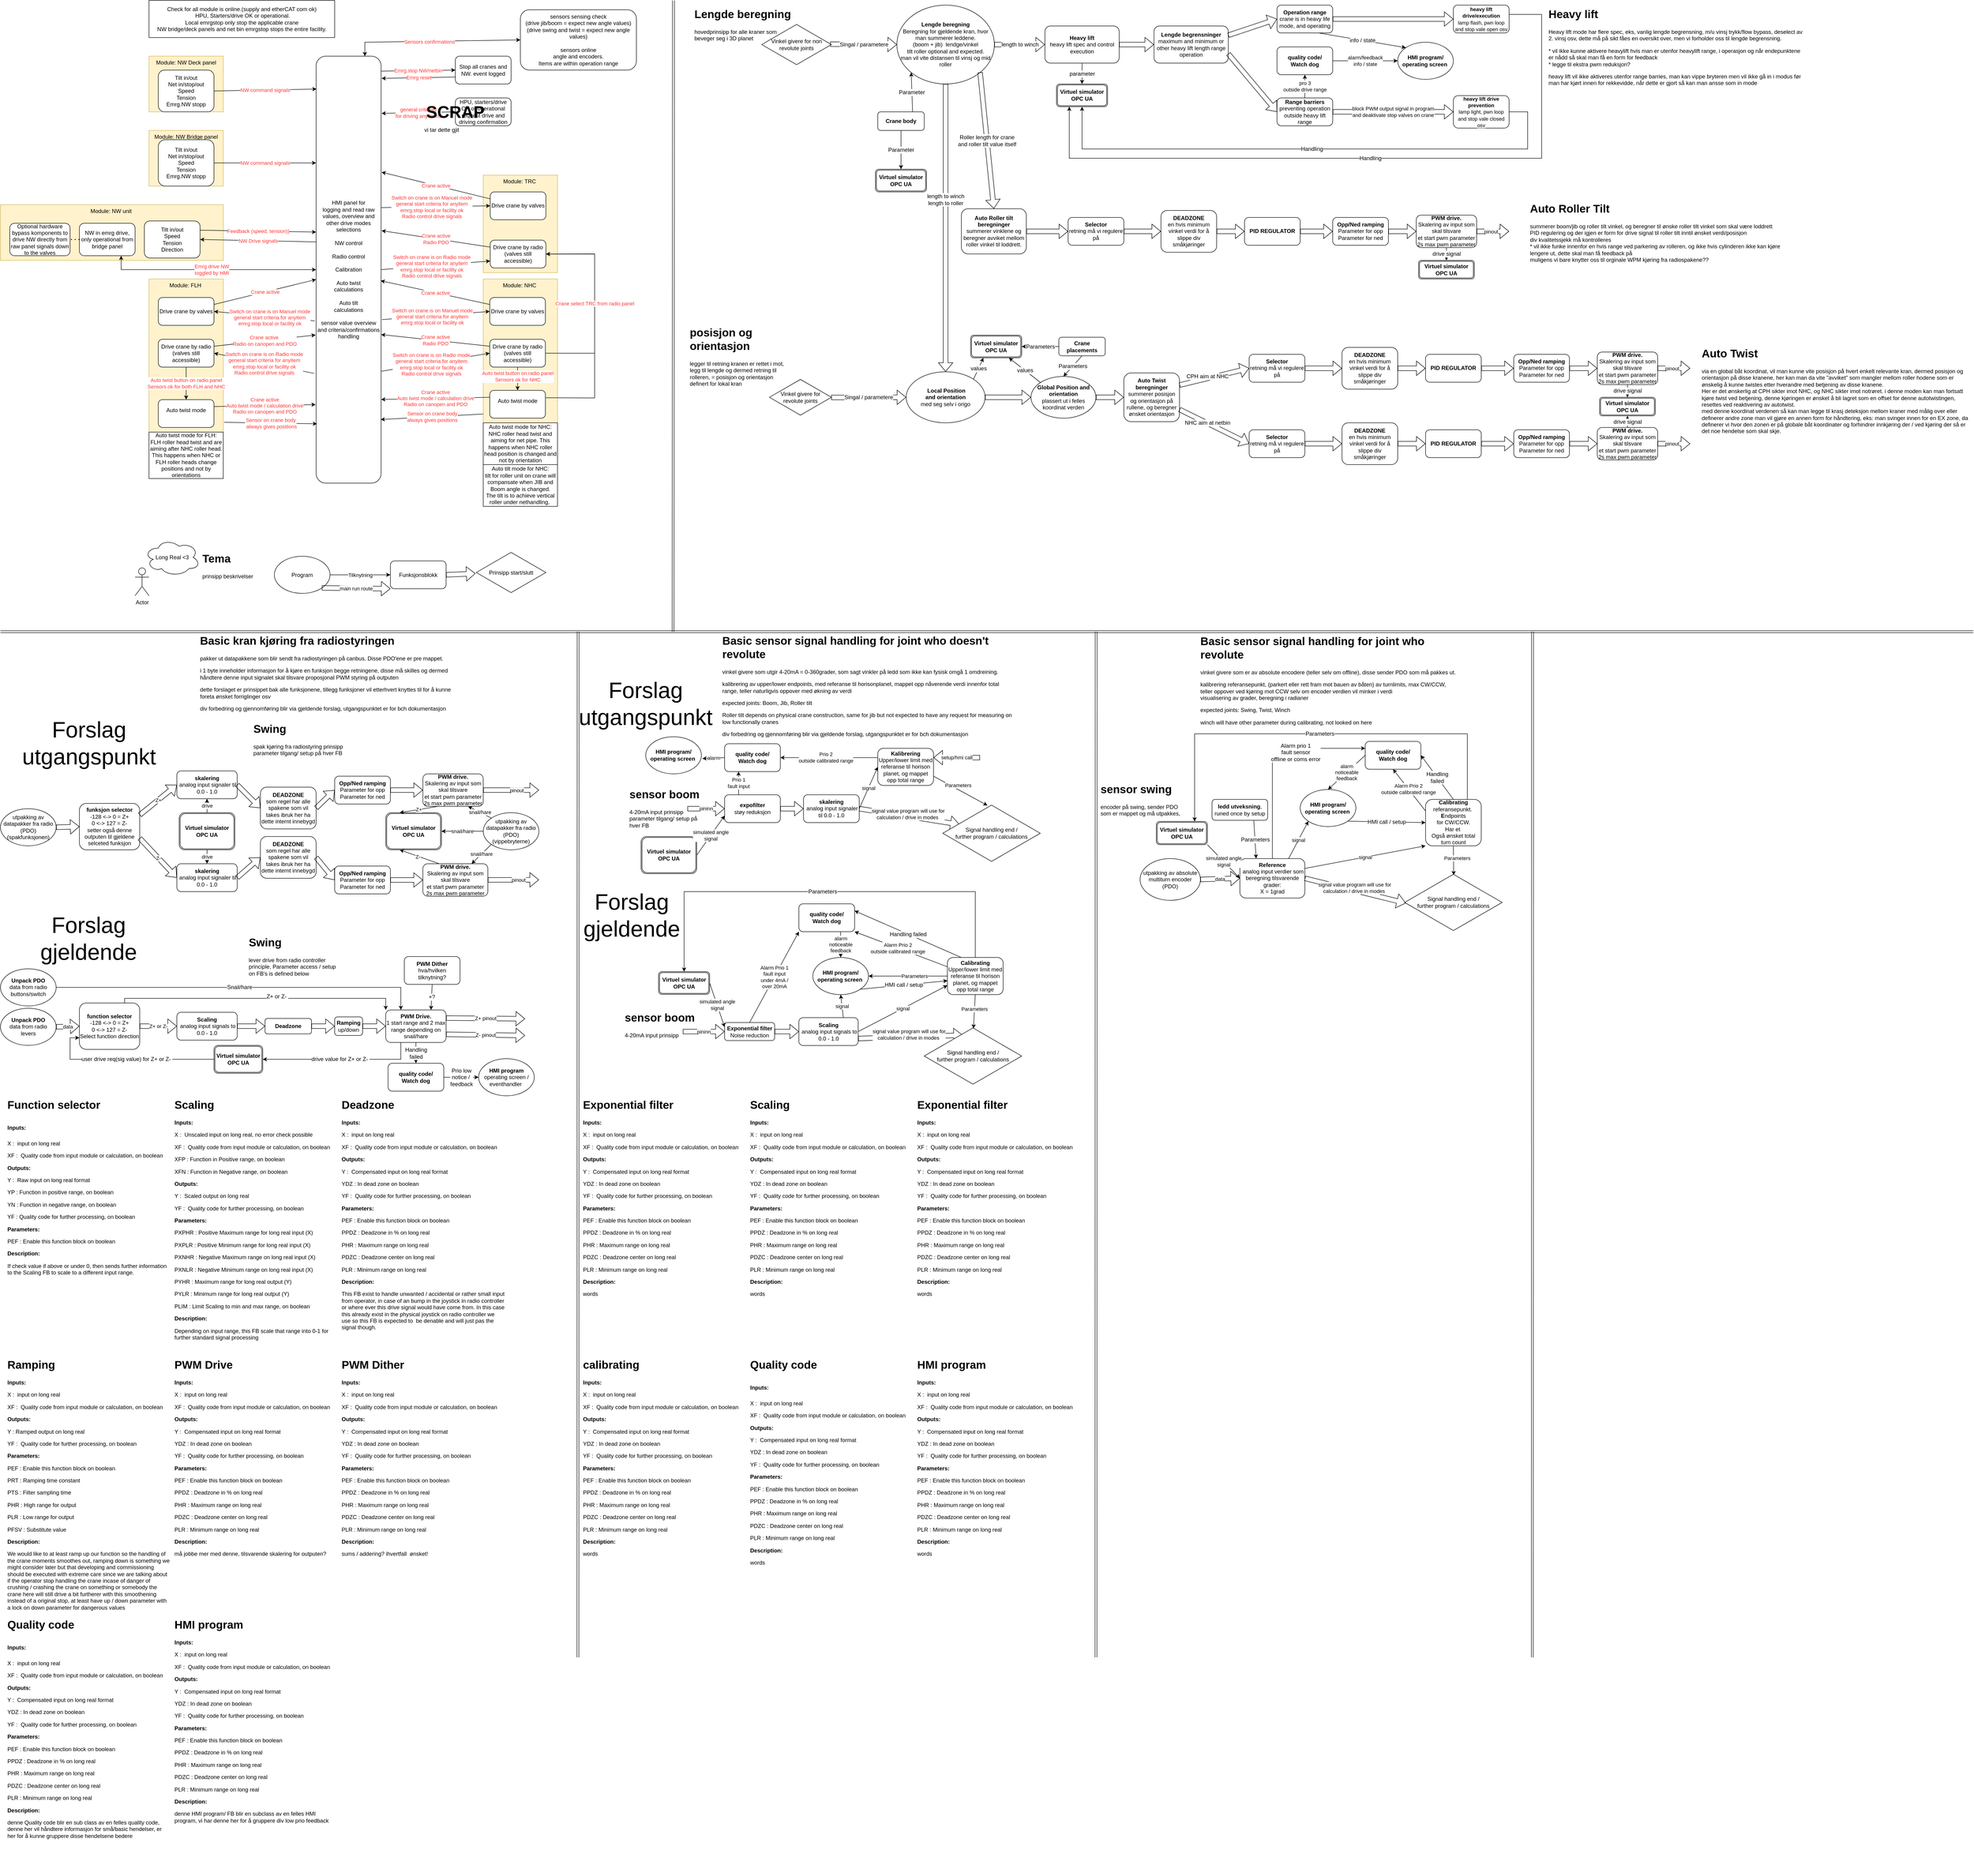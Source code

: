 <mxfile version="16.6.2" type="github">
  <diagram id="i3dqL916s062MHXm5JMA" name="Page-1">
    <mxGraphModel dx="3273" dy="1181" grid="1" gridSize="10" guides="1" tooltips="1" connect="1" arrows="1" fold="1" page="1" pageScale="1" pageWidth="850" pageHeight="1100" math="0" shadow="0">
      <root>
        <mxCell id="0" />
        <mxCell id="1" parent="0" />
        <mxCell id="tPOuBQZp9NRRLLhWcbRF-1" value="Module: TRC&amp;nbsp;" style="rounded=0;whiteSpace=wrap;html=1;labelBackgroundColor=none;labelBorderColor=none;verticalAlign=top;fillColor=#fff2cc;strokeColor=#d6b656;" parent="1" vertex="1">
          <mxGeometry x="190" y="376.36" width="160" height="210" as="geometry" />
        </mxCell>
        <mxCell id="tPOuBQZp9NRRLLhWcbRF-2" value="Module: NW unit&amp;nbsp;" style="rounded=0;whiteSpace=wrap;html=1;labelBackgroundColor=none;labelBorderColor=none;verticalAlign=top;fillColor=#fff2cc;strokeColor=#d6b656;" parent="1" vertex="1">
          <mxGeometry x="-850" y="440" width="480" height="120" as="geometry" />
        </mxCell>
        <mxCell id="tPOuBQZp9NRRLLhWcbRF-3" value="Module: NW Bridge panel" style="rounded=0;whiteSpace=wrap;html=1;labelBackgroundColor=none;labelBorderColor=none;verticalAlign=top;fillColor=#fff2cc;strokeColor=#d6b656;" parent="1" vertex="1">
          <mxGeometry x="-530" y="280" width="160" height="120" as="geometry" />
        </mxCell>
        <mxCell id="tPOuBQZp9NRRLLhWcbRF-4" value="Module: NW Deck panel" style="rounded=0;whiteSpace=wrap;html=1;labelBackgroundColor=none;labelBorderColor=none;verticalAlign=top;fillColor=#fff2cc;strokeColor=#d6b656;" parent="1" vertex="1">
          <mxGeometry x="-530" y="120" width="160" height="120" as="geometry" />
        </mxCell>
        <mxCell id="tPOuBQZp9NRRLLhWcbRF-5" value="HMI panel for&lt;br&gt;logging and read raw values, overview and other drive modes selections&lt;br&gt;&lt;br&gt;NW control&lt;br&gt;&lt;br&gt;Radio control&lt;br&gt;&lt;br&gt;Calibration&lt;br&gt;&lt;br&gt;Auto twist&lt;br&gt;calculations&lt;br&gt;&lt;br&gt;Auto tilt&lt;br&gt;calculations&lt;br&gt;&lt;br&gt;sensor value overview&lt;br&gt;and criteria/confirmations handling" style="rounded=1;whiteSpace=wrap;html=1;" parent="1" vertex="1">
          <mxGeometry x="-170" y="120" width="140" height="920" as="geometry" />
        </mxCell>
        <mxCell id="tPOuBQZp9NRRLLhWcbRF-6" value="&lt;font color=&quot;#ff3333&quot;&gt;Emrg.stop NW/netbin&lt;/font&gt;" style="endArrow=classic;html=1;rounded=0;exitX=1;exitY=0.122;exitDx=0;exitDy=0;entryX=0;entryY=0.5;entryDx=0;entryDy=0;exitPerimeter=0;" parent="1" target="tPOuBQZp9NRRLLhWcbRF-8" edge="1">
          <mxGeometry width="50" height="50" relative="1" as="geometry">
            <mxPoint x="-30" y="152.24" as="sourcePoint" />
            <mxPoint x="10" y="450" as="targetPoint" />
            <Array as="points" />
          </mxGeometry>
        </mxCell>
        <mxCell id="tPOuBQZp9NRRLLhWcbRF-7" value="NW in emrg drive, only operational from bridge panel" style="rounded=1;whiteSpace=wrap;html=1;" parent="1" vertex="1">
          <mxGeometry x="-680" y="480" width="120" height="70" as="geometry" />
        </mxCell>
        <mxCell id="tPOuBQZp9NRRLLhWcbRF-8" value="Stop all cranes and NW. event logged" style="rounded=1;whiteSpace=wrap;html=1;" parent="1" vertex="1">
          <mxGeometry x="130" y="120" width="120" height="60" as="geometry" />
        </mxCell>
        <mxCell id="tPOuBQZp9NRRLLhWcbRF-9" value="&lt;font color=&quot;#ff3333&quot;&gt;Emrg drive NW&lt;br&gt;toggled by HMI&lt;/font&gt;" style="endArrow=classic;startArrow=classic;html=1;rounded=0;exitX=0;exitY=0.5;exitDx=0;exitDy=0;entryX=0.75;entryY=1;entryDx=0;entryDy=0;" parent="1" source="tPOuBQZp9NRRLLhWcbRF-5" target="tPOuBQZp9NRRLLhWcbRF-7" edge="1">
          <mxGeometry width="50" height="50" relative="1" as="geometry">
            <mxPoint x="-130" y="99.56" as="sourcePoint" />
            <mxPoint x="-620" y="550" as="targetPoint" />
            <Array as="points">
              <mxPoint x="-590" y="580" />
            </Array>
          </mxGeometry>
        </mxCell>
        <mxCell id="tPOuBQZp9NRRLLhWcbRF-10" value="" style="endArrow=none;dashed=1;html=1;dashPattern=1 3;strokeWidth=2;rounded=0;exitX=0;exitY=0.5;exitDx=0;exitDy=0;" parent="1" source="tPOuBQZp9NRRLLhWcbRF-7" target="tPOuBQZp9NRRLLhWcbRF-11" edge="1">
          <mxGeometry width="50" height="50" relative="1" as="geometry">
            <mxPoint x="210" y="390" as="sourcePoint" />
            <mxPoint x="200" y="460" as="targetPoint" />
          </mxGeometry>
        </mxCell>
        <mxCell id="tPOuBQZp9NRRLLhWcbRF-11" value="Optional hardware bypass komponents to drive NW directly from raw panel signals down to the valves" style="rounded=1;whiteSpace=wrap;html=1;" parent="1" vertex="1">
          <mxGeometry x="-830" y="480" width="130" height="70" as="geometry" />
        </mxCell>
        <mxCell id="tPOuBQZp9NRRLLhWcbRF-12" value="Tilt in/out&lt;br&gt;Speed&lt;br&gt;Tension&lt;br&gt;Direction" style="rounded=1;whiteSpace=wrap;html=1;" parent="1" vertex="1">
          <mxGeometry x="-540" y="475" width="120" height="80" as="geometry" />
        </mxCell>
        <mxCell id="tPOuBQZp9NRRLLhWcbRF-13" value="Tilt in/out&lt;br&gt;Net in/stop/out&lt;br&gt;Speed&lt;br&gt;Tension&lt;br&gt;Emrg.NW stopp" style="rounded=1;whiteSpace=wrap;html=1;" parent="1" vertex="1">
          <mxGeometry x="-510" y="300" width="120" height="100" as="geometry" />
        </mxCell>
        <mxCell id="tPOuBQZp9NRRLLhWcbRF-14" value="Tilt in/out&lt;br&gt;Net in/stop/out&lt;br&gt;Speed&lt;br&gt;Tension&lt;br&gt;Emrg.NW stopp" style="rounded=1;whiteSpace=wrap;html=1;" parent="1" vertex="1">
          <mxGeometry x="-510" y="150" width="120" height="90" as="geometry" />
        </mxCell>
        <mxCell id="tPOuBQZp9NRRLLhWcbRF-15" value="HPU, starters/drive OK or operational&lt;br&gt;request drive and driving confirmation" style="rounded=1;whiteSpace=wrap;html=1;" parent="1" vertex="1">
          <mxGeometry x="130" y="210" width="120" height="60" as="geometry" />
        </mxCell>
        <mxCell id="tPOuBQZp9NRRLLhWcbRF-16" value="Check for all module is online.(supply and etherCAT com ok)&lt;br&gt;&amp;nbsp;HPU, Starters/drive OK or operational.&lt;br&gt;Local emrgstop only stop the applicable crane&lt;br&gt;NW bridge/deck panels and net bin emrgstop stops the entire facility." style="rounded=0;whiteSpace=wrap;html=1;" parent="1" vertex="1">
          <mxGeometry x="-530" width="400" height="80" as="geometry" />
        </mxCell>
        <mxCell id="tPOuBQZp9NRRLLhWcbRF-17" value="NW command signals" style="endArrow=classic;html=1;rounded=0;fontColor=#FF3333;exitX=1;exitY=0.5;exitDx=0;exitDy=0;entryX=0;entryY=0.25;entryDx=0;entryDy=0;" parent="1" source="tPOuBQZp9NRRLLhWcbRF-13" target="tPOuBQZp9NRRLLhWcbRF-5" edge="1">
          <mxGeometry width="50" height="50" relative="1" as="geometry">
            <mxPoint x="-310" y="370" as="sourcePoint" />
            <mxPoint x="-220" y="320" as="targetPoint" />
          </mxGeometry>
        </mxCell>
        <mxCell id="tPOuBQZp9NRRLLhWcbRF-18" value="NW command signals" style="endArrow=classic;html=1;rounded=0;fontColor=#FF3333;exitX=1;exitY=0.5;exitDx=0;exitDy=0;entryX=0.007;entryY=0.077;entryDx=0;entryDy=0;entryPerimeter=0;" parent="1" source="tPOuBQZp9NRRLLhWcbRF-14" target="tPOuBQZp9NRRLLhWcbRF-5" edge="1">
          <mxGeometry width="50" height="50" relative="1" as="geometry">
            <mxPoint x="-290" y="205" as="sourcePoint" />
            <mxPoint x="-240" y="155" as="targetPoint" />
          </mxGeometry>
        </mxCell>
        <mxCell id="tPOuBQZp9NRRLLhWcbRF-19" value="NW Drive signals" style="endArrow=classic;html=1;rounded=0;fontColor=#FF3333;exitX=0;exitY=0.435;exitDx=0;exitDy=0;entryX=1;entryY=0.5;entryDx=0;entryDy=0;exitPerimeter=0;" parent="1" source="tPOuBQZp9NRRLLhWcbRF-5" target="tPOuBQZp9NRRLLhWcbRF-12" edge="1">
          <mxGeometry width="50" height="50" relative="1" as="geometry">
            <mxPoint x="-435" y="640" as="sourcePoint" />
            <mxPoint x="-225" y="640" as="targetPoint" />
          </mxGeometry>
        </mxCell>
        <mxCell id="tPOuBQZp9NRRLLhWcbRF-20" value="Feedback (speed, tension))" style="endArrow=classic;html=1;rounded=0;fontColor=#FF3333;exitX=1;exitY=0.25;exitDx=0;exitDy=0;entryX=0;entryY=0.412;entryDx=0;entryDy=0;entryPerimeter=0;" parent="1" source="tPOuBQZp9NRRLLhWcbRF-12" target="tPOuBQZp9NRRLLhWcbRF-5" edge="1">
          <mxGeometry width="50" height="50" relative="1" as="geometry">
            <mxPoint x="-290" y="500" as="sourcePoint" />
            <mxPoint x="-240" y="450" as="targetPoint" />
          </mxGeometry>
        </mxCell>
        <mxCell id="tPOuBQZp9NRRLLhWcbRF-21" value="Emrg reset" style="endArrow=classic;html=1;rounded=0;fontColor=#FF3333;exitX=0;exitY=0.75;exitDx=0;exitDy=0;entryX=1.007;entryY=0.139;entryDx=0;entryDy=0;entryPerimeter=0;" parent="1" source="tPOuBQZp9NRRLLhWcbRF-8" edge="1">
          <mxGeometry width="50" height="50" relative="1" as="geometry">
            <mxPoint x="390" y="450" as="sourcePoint" />
            <mxPoint x="-29.02" y="167.88" as="targetPoint" />
          </mxGeometry>
        </mxCell>
        <mxCell id="tPOuBQZp9NRRLLhWcbRF-22" value="general criterias&lt;br&gt;for driving any items" style="endArrow=classic;startArrow=classic;html=1;rounded=0;fontColor=#FF3333;exitX=1.007;exitY=0.221;exitDx=0;exitDy=0;exitPerimeter=0;entryX=0;entryY=0.5;entryDx=0;entryDy=0;" parent="1" target="tPOuBQZp9NRRLLhWcbRF-15" edge="1">
          <mxGeometry width="50" height="50" relative="1" as="geometry">
            <mxPoint x="-29.02" y="243.32" as="sourcePoint" />
            <mxPoint x="180" y="310" as="targetPoint" />
          </mxGeometry>
        </mxCell>
        <mxCell id="tPOuBQZp9NRRLLhWcbRF-23" value="Module: FLH&amp;nbsp;" style="rounded=0;whiteSpace=wrap;html=1;labelBackgroundColor=none;labelBorderColor=none;verticalAlign=top;fillColor=#fff2cc;strokeColor=#d6b656;" parent="1" vertex="1">
          <mxGeometry x="-530" y="600" width="160" height="330" as="geometry" />
        </mxCell>
        <mxCell id="tPOuBQZp9NRRLLhWcbRF-24" value="&lt;font color=&quot;#000000&quot;&gt;Drive crane by valves&lt;/font&gt;" style="rounded=1;whiteSpace=wrap;html=1;labelBackgroundColor=none;labelBorderColor=none;fontColor=#FF3333;" parent="1" vertex="1">
          <mxGeometry x="-510" y="640" width="120" height="60" as="geometry" />
        </mxCell>
        <mxCell id="tPOuBQZp9NRRLLhWcbRF-25" value="" style="endArrow=classic;html=1;rounded=0;fontColor=#FF3333;entryX=1;entryY=0.5;entryDx=0;entryDy=0;exitX=-0.021;exitY=0.62;exitDx=0;exitDy=0;exitPerimeter=0;" parent="1" source="tPOuBQZp9NRRLLhWcbRF-5" target="tPOuBQZp9NRRLLhWcbRF-24" edge="1">
          <mxGeometry width="50" height="50" relative="1" as="geometry">
            <mxPoint x="-310" y="660" as="sourcePoint" />
            <mxPoint x="-260" y="610" as="targetPoint" />
          </mxGeometry>
        </mxCell>
        <mxCell id="tPOuBQZp9NRRLLhWcbRF-26" value="Switch on crane is on Manuel&amp;nbsp;mode&lt;br&gt;general start criteria for anyitem&lt;br&gt;emrg.stop local or facility ok" style="edgeLabel;html=1;align=center;verticalAlign=middle;resizable=0;points=[];fontColor=#FF3333;" parent="tPOuBQZp9NRRLLhWcbRF-25" vertex="1" connectable="0">
          <mxGeometry x="-0.211" relative="1" as="geometry">
            <mxPoint x="-12" as="offset" />
          </mxGeometry>
        </mxCell>
        <mxCell id="tPOuBQZp9NRRLLhWcbRF-27" value="&lt;font color=&quot;#ff3333&quot;&gt;Crane active&lt;br&gt;&lt;/font&gt;" style="endArrow=classic;html=1;rounded=0;fontColor=#000000;exitX=1;exitY=0.25;exitDx=0;exitDy=0;entryX=0;entryY=0.523;entryDx=0;entryDy=0;entryPerimeter=0;" parent="1" source="tPOuBQZp9NRRLLhWcbRF-24" target="tPOuBQZp9NRRLLhWcbRF-5" edge="1">
          <mxGeometry width="50" height="50" relative="1" as="geometry">
            <mxPoint x="390" y="510" as="sourcePoint" />
            <mxPoint x="440" y="460" as="targetPoint" />
          </mxGeometry>
        </mxCell>
        <mxCell id="tPOuBQZp9NRRLLhWcbRF-28" value="&lt;font color=&quot;#000000&quot;&gt;Drive crane by radio&lt;br&gt;(valves still accessible)&lt;br&gt;&lt;/font&gt;" style="rounded=1;whiteSpace=wrap;html=1;labelBackgroundColor=none;labelBorderColor=none;fontColor=#FF3333;" parent="1" vertex="1">
          <mxGeometry x="-510" y="730" width="120" height="60" as="geometry" />
        </mxCell>
        <mxCell id="tPOuBQZp9NRRLLhWcbRF-29" value="&lt;span style=&quot;color: rgb(255 , 51 , 51) ; font-family: &amp;#34;helvetica&amp;#34; ; font-size: 11px ; font-style: normal ; font-weight: 400 ; letter-spacing: normal ; text-align: center ; text-indent: 0px ; text-transform: none ; word-spacing: 0px ; background-color: rgb(255 , 255 , 255) ; display: inline ; float: none&quot;&gt;Switch on crane is on Radio mode&lt;/span&gt;&lt;br style=&quot;color: rgb(255 , 51 , 51) ; font-family: &amp;#34;helvetica&amp;#34; ; font-size: 11px ; font-style: normal ; font-weight: 400 ; letter-spacing: normal ; text-align: center ; text-indent: 0px ; text-transform: none ; word-spacing: 0px&quot;&gt;&lt;span style=&quot;color: rgb(255 , 51 , 51) ; font-family: &amp;#34;helvetica&amp;#34; ; font-size: 11px ; font-style: normal ; font-weight: 400 ; letter-spacing: normal ; text-align: center ; text-indent: 0px ; text-transform: none ; word-spacing: 0px ; background-color: rgb(255 , 255 , 255) ; display: inline ; float: none&quot;&gt;general start criteria for anyitem&lt;/span&gt;&lt;br style=&quot;color: rgb(255 , 51 , 51) ; font-family: &amp;#34;helvetica&amp;#34; ; font-size: 11px ; font-style: normal ; font-weight: 400 ; letter-spacing: normal ; text-align: center ; text-indent: 0px ; text-transform: none ; word-spacing: 0px&quot;&gt;&lt;span style=&quot;color: rgb(255 , 51 , 51) ; font-family: &amp;#34;helvetica&amp;#34; ; font-size: 11px ; font-style: normal ; font-weight: 400 ; letter-spacing: normal ; text-align: center ; text-indent: 0px ; text-transform: none ; word-spacing: 0px ; background-color: rgb(255 , 255 , 255) ; display: inline ; float: none&quot;&gt;emrg.stop local or facility ok&lt;br&gt;&lt;/span&gt;Radio control drive signals" style="endArrow=classic;html=1;rounded=0;fontColor=#FF3333;entryX=1;entryY=0.5;entryDx=0;entryDy=0;exitX=-0.029;exitY=0.743;exitDx=0;exitDy=0;exitPerimeter=0;" parent="1" source="tPOuBQZp9NRRLLhWcbRF-5" target="tPOuBQZp9NRRLLhWcbRF-28" edge="1">
          <mxGeometry width="50" height="50" relative="1" as="geometry">
            <mxPoint x="-200" y="750" as="sourcePoint" />
            <mxPoint x="440" y="440" as="targetPoint" />
          </mxGeometry>
        </mxCell>
        <mxCell id="tPOuBQZp9NRRLLhWcbRF-30" value="&lt;font color=&quot;#ff3333&quot;&gt;Crane active&amp;nbsp;&lt;br&gt;&lt;/font&gt;&lt;span style=&quot;color: rgb(255 , 51 , 51)&quot;&gt;Radio on canopen and&lt;/span&gt;&lt;font color=&quot;#ff3333&quot;&gt;&amp;nbsp;PDO&lt;br&gt;&lt;/font&gt;" style="endArrow=classic;html=1;rounded=0;fontColor=#000000;exitX=1;exitY=0.25;exitDx=0;exitDy=0;entryX=-0.007;entryY=0.653;entryDx=0;entryDy=0;entryPerimeter=0;" parent="1" source="tPOuBQZp9NRRLLhWcbRF-28" target="tPOuBQZp9NRRLLhWcbRF-5" edge="1">
          <mxGeometry width="50" height="50" relative="1" as="geometry">
            <mxPoint x="390" y="480" as="sourcePoint" />
            <mxPoint x="440" y="430" as="targetPoint" />
          </mxGeometry>
        </mxCell>
        <mxCell id="tPOuBQZp9NRRLLhWcbRF-31" value="&lt;font color=&quot;#000000&quot;&gt;Auto twist mode&lt;br&gt;&lt;br&gt;&lt;/font&gt;" style="rounded=1;whiteSpace=wrap;html=1;labelBackgroundColor=none;labelBorderColor=none;fontColor=#FF3333;" parent="1" vertex="1">
          <mxGeometry x="-510" y="860" width="120" height="60" as="geometry" />
        </mxCell>
        <mxCell id="tPOuBQZp9NRRLLhWcbRF-32" value="Auto twist button on radio panel&lt;br&gt;Sensors ok for both FLH and NHC" style="endArrow=classic;html=1;rounded=0;fontColor=#FF3333;exitX=0.5;exitY=1;exitDx=0;exitDy=0;entryX=0.5;entryY=0;entryDx=0;entryDy=0;" parent="1" source="tPOuBQZp9NRRLLhWcbRF-28" target="tPOuBQZp9NRRLLhWcbRF-31" edge="1">
          <mxGeometry width="50" height="50" relative="1" as="geometry">
            <mxPoint x="390" y="570" as="sourcePoint" />
            <mxPoint x="440" y="520" as="targetPoint" />
          </mxGeometry>
        </mxCell>
        <mxCell id="tPOuBQZp9NRRLLhWcbRF-33" value="&lt;font color=&quot;#000000&quot;&gt;Auto twist mode for FLH:&lt;br&gt;FLH roller head twist and are aiming after NHC roller head. This happens when NHC or FLH roller heads change positions and not by orientations&lt;br&gt;&lt;/font&gt;" style="rounded=0;whiteSpace=wrap;html=1;labelBackgroundColor=none;labelBorderColor=none;fontColor=#FF3333;" parent="1" vertex="1">
          <mxGeometry x="-530" y="930" width="160" height="100" as="geometry" />
        </mxCell>
        <mxCell id="tPOuBQZp9NRRLLhWcbRF-34" value="&lt;font color=&quot;#ff3333&quot;&gt;Crane active&lt;br&gt;Auto twist mode / calculation drive&lt;br&gt;Radio on canopen and PDO&lt;br&gt;&lt;/font&gt;" style="endArrow=classic;html=1;rounded=0;fontColor=#000000;exitX=1;exitY=0.25;exitDx=0;exitDy=0;entryX=-0.007;entryY=0.816;entryDx=0;entryDy=0;entryPerimeter=0;" parent="1" source="tPOuBQZp9NRRLLhWcbRF-31" target="tPOuBQZp9NRRLLhWcbRF-5" edge="1">
          <mxGeometry width="50" height="50" relative="1" as="geometry">
            <mxPoint x="-290" y="910" as="sourcePoint" />
            <mxPoint x="-240" y="860" as="targetPoint" />
          </mxGeometry>
        </mxCell>
        <mxCell id="tPOuBQZp9NRRLLhWcbRF-35" value="Module: NHC&amp;nbsp;" style="rounded=0;whiteSpace=wrap;html=1;labelBackgroundColor=none;labelBorderColor=none;verticalAlign=top;fillColor=#fff2cc;strokeColor=#d6b656;" parent="1" vertex="1">
          <mxGeometry x="190" y="600" width="160" height="310" as="geometry" />
        </mxCell>
        <mxCell id="tPOuBQZp9NRRLLhWcbRF-36" value="&lt;font color=&quot;#000000&quot;&gt;Drive crane by valves&lt;/font&gt;" style="rounded=1;whiteSpace=wrap;html=1;labelBackgroundColor=none;labelBorderColor=none;fontColor=#FF3333;" parent="1" vertex="1">
          <mxGeometry x="204.02" y="640" width="120" height="60" as="geometry" />
        </mxCell>
        <mxCell id="tPOuBQZp9NRRLLhWcbRF-37" value="&lt;font color=&quot;#ff3333&quot;&gt;Crane active&lt;br&gt;&lt;/font&gt;" style="endArrow=classic;html=1;rounded=0;fontColor=#000000;exitX=0;exitY=0.25;exitDx=0;exitDy=0;entryX=0.993;entryY=0.526;entryDx=0;entryDy=0;entryPerimeter=0;" parent="1" source="tPOuBQZp9NRRLLhWcbRF-36" target="tPOuBQZp9NRRLLhWcbRF-5" edge="1">
          <mxGeometry width="50" height="50" relative="1" as="geometry">
            <mxPoint x="79.02" y="573.84" as="sourcePoint" />
            <mxPoint x="40" y="602.08" as="targetPoint" />
          </mxGeometry>
        </mxCell>
        <mxCell id="tPOuBQZp9NRRLLhWcbRF-38" value="" style="endArrow=classic;html=1;rounded=0;fontColor=#FF3333;entryX=0;entryY=0.5;entryDx=0;entryDy=0;exitX=1.014;exitY=0.617;exitDx=0;exitDy=0;exitPerimeter=0;" parent="1" source="tPOuBQZp9NRRLLhWcbRF-5" target="tPOuBQZp9NRRLLhWcbRF-36" edge="1">
          <mxGeometry width="50" height="50" relative="1" as="geometry">
            <mxPoint x="51.96" y="680.28" as="sourcePoint" />
            <mxPoint x="90" y="740" as="targetPoint" />
          </mxGeometry>
        </mxCell>
        <mxCell id="tPOuBQZp9NRRLLhWcbRF-39" value="Switch on crane is on Manuel&amp;nbsp;mode&lt;br&gt;general start criteria for anyitem&lt;br&gt;emrg.stop local or facility ok" style="edgeLabel;html=1;align=center;verticalAlign=middle;resizable=0;points=[];fontColor=#FF3333;" parent="tPOuBQZp9NRRLLhWcbRF-38" vertex="1" connectable="0">
          <mxGeometry x="-0.211" relative="1" as="geometry">
            <mxPoint x="16" as="offset" />
          </mxGeometry>
        </mxCell>
        <mxCell id="tPOuBQZp9NRRLLhWcbRF-40" value="&lt;font color=&quot;#000000&quot;&gt;Drive crane by radio&lt;br&gt;(valves still accessible)&lt;br&gt;&lt;/font&gt;" style="rounded=1;whiteSpace=wrap;html=1;labelBackgroundColor=none;labelBorderColor=none;fontColor=#FF3333;" parent="1" vertex="1">
          <mxGeometry x="204.02" y="730" width="120" height="60" as="geometry" />
        </mxCell>
        <mxCell id="tPOuBQZp9NRRLLhWcbRF-41" value="&lt;font color=&quot;#ff3333&quot;&gt;Crane active&lt;br&gt;Radio PDO&lt;br&gt;&lt;/font&gt;" style="endArrow=classic;html=1;rounded=0;fontColor=#000000;exitX=0;exitY=0.25;exitDx=0;exitDy=0;entryX=1;entryY=0.652;entryDx=0;entryDy=0;entryPerimeter=0;" parent="1" source="tPOuBQZp9NRRLLhWcbRF-40" target="tPOuBQZp9NRRLLhWcbRF-5" edge="1">
          <mxGeometry width="50" height="50" relative="1" as="geometry">
            <mxPoint x="235" y="841.08" as="sourcePoint" />
            <mxPoint y="790.0" as="targetPoint" />
          </mxGeometry>
        </mxCell>
        <mxCell id="tPOuBQZp9NRRLLhWcbRF-42" value="" style="endArrow=classic;html=1;rounded=0;fontColor=#FF3333;entryX=0;entryY=0.5;entryDx=0;entryDy=0;exitX=1;exitY=0.738;exitDx=0;exitDy=0;exitPerimeter=0;" parent="1" source="tPOuBQZp9NRRLLhWcbRF-5" target="tPOuBQZp9NRRLLhWcbRF-40" edge="1">
          <mxGeometry width="50" height="50" relative="1" as="geometry">
            <mxPoint x="10" y="797.64" as="sourcePoint" />
            <mxPoint x="242.06" y="780" as="targetPoint" />
          </mxGeometry>
        </mxCell>
        <mxCell id="tPOuBQZp9NRRLLhWcbRF-43" value="Switch on crane is on Radio mode&lt;br&gt;general start criteria for anyitem&lt;br&gt;emrg.stop local or facility ok&lt;br&gt;Radio control drive signals" style="edgeLabel;html=1;align=center;verticalAlign=middle;resizable=0;points=[];fontColor=#FF3333;" parent="tPOuBQZp9NRRLLhWcbRF-42" vertex="1" connectable="0">
          <mxGeometry x="-0.211" relative="1" as="geometry">
            <mxPoint x="16" as="offset" />
          </mxGeometry>
        </mxCell>
        <mxCell id="tPOuBQZp9NRRLLhWcbRF-44" value="&lt;font color=&quot;#000000&quot;&gt;Auto twist mode&lt;br&gt;&lt;br&gt;&lt;/font&gt;" style="rounded=1;whiteSpace=wrap;html=1;labelBackgroundColor=none;labelBorderColor=none;fontColor=#FF3333;" parent="1" vertex="1">
          <mxGeometry x="204.02" y="840" width="120" height="60" as="geometry" />
        </mxCell>
        <mxCell id="tPOuBQZp9NRRLLhWcbRF-45" value="&lt;font color=&quot;#ff3333&quot;&gt;Crane active&lt;br&gt;Auto twist mode / calculation drive&lt;br&gt;Radio on canopen and PDO&lt;br&gt;&lt;/font&gt;" style="endArrow=classic;html=1;rounded=0;fontColor=#000000;exitX=0;exitY=0.25;exitDx=0;exitDy=0;entryX=1;entryY=0.804;entryDx=0;entryDy=0;entryPerimeter=0;" parent="1" source="tPOuBQZp9NRRLLhWcbRF-44" target="tPOuBQZp9NRRLLhWcbRF-5" edge="1">
          <mxGeometry width="50" height="50" relative="1" as="geometry">
            <mxPoint x="30.98" y="924.28" as="sourcePoint" />
            <mxPoint x="250" y="920.0" as="targetPoint" />
          </mxGeometry>
        </mxCell>
        <mxCell id="tPOuBQZp9NRRLLhWcbRF-46" value="Auto twist button on radio panel&lt;br&gt;Sensors ok for NHC" style="endArrow=classic;html=1;rounded=0;fontColor=#FF3333;exitX=0.5;exitY=1;exitDx=0;exitDy=0;entryX=0.5;entryY=0;entryDx=0;entryDy=0;" parent="1" source="tPOuBQZp9NRRLLhWcbRF-40" target="tPOuBQZp9NRRLLhWcbRF-44" edge="1">
          <mxGeometry x="-0.2" width="50" height="50" relative="1" as="geometry">
            <mxPoint x="460" y="780" as="sourcePoint" />
            <mxPoint x="460" y="850" as="targetPoint" />
            <mxPoint as="offset" />
          </mxGeometry>
        </mxCell>
        <mxCell id="tPOuBQZp9NRRLLhWcbRF-47" value="&lt;font color=&quot;#000000&quot;&gt;Auto twist mode for NHC:&lt;br&gt;NHC roller head twist and aiming for net pipe. This happens&amp;nbsp;when NHC roller head position is changed and not by orientation&lt;br&gt;&lt;/font&gt;" style="rounded=0;whiteSpace=wrap;html=1;labelBackgroundColor=none;labelBorderColor=none;fontColor=#FF3333;" parent="1" vertex="1">
          <mxGeometry x="190" y="910" width="160" height="90" as="geometry" />
        </mxCell>
        <mxCell id="tPOuBQZp9NRRLLhWcbRF-48" value="&lt;font color=&quot;#000000&quot;&gt;Auto tilt mode for NHC:&lt;br&gt;tilt for roller unit on crane will compansate when JIB and Boom angle is changed.&lt;br&gt;The tilt is to achieve vertical roller under nethandling.&amp;nbsp;&lt;br&gt;&lt;/font&gt;" style="rounded=0;whiteSpace=wrap;html=1;labelBackgroundColor=none;labelBorderColor=none;fontColor=#FF3333;" parent="1" vertex="1">
          <mxGeometry x="190" y="1000" width="160" height="90" as="geometry" />
        </mxCell>
        <mxCell id="tPOuBQZp9NRRLLhWcbRF-49" value="&lt;font color=&quot;#ff3333&quot;&gt;Crane active&lt;br&gt;&lt;/font&gt;" style="endArrow=classic;html=1;rounded=0;fontColor=#000000;exitX=0;exitY=0.25;exitDx=0;exitDy=0;entryX=1.007;entryY=0.167;entryDx=0;entryDy=0;entryPerimeter=0;" parent="1" edge="1">
          <mxGeometry width="50" height="50" relative="1" as="geometry">
            <mxPoint x="205" y="427.44" as="sourcePoint" />
            <mxPoint x="-29.02" y="370.0" as="targetPoint" />
          </mxGeometry>
        </mxCell>
        <mxCell id="tPOuBQZp9NRRLLhWcbRF-50" value="" style="endArrow=classic;html=1;rounded=0;fontColor=#FF3333;entryX=0;entryY=0.5;entryDx=0;entryDy=0;exitX=1;exitY=0.25;exitDx=0;exitDy=0;" parent="1" edge="1">
          <mxGeometry width="50" height="50" relative="1" as="geometry">
            <mxPoint x="-30" y="446.36" as="sourcePoint" />
            <mxPoint x="205" y="442.44" as="targetPoint" />
          </mxGeometry>
        </mxCell>
        <mxCell id="tPOuBQZp9NRRLLhWcbRF-51" value="Switch on crane is on Manuel&amp;nbsp;mode&lt;br&gt;general start criteria for anyitem&lt;br&gt;emrg.stop local or facility ok&lt;br&gt;Radio control drive signals" style="edgeLabel;html=1;align=center;verticalAlign=middle;resizable=0;points=[];fontColor=#FF3333;" parent="tPOuBQZp9NRRLLhWcbRF-50" vertex="1" connectable="0">
          <mxGeometry x="-0.211" relative="1" as="geometry">
            <mxPoint x="16" as="offset" />
          </mxGeometry>
        </mxCell>
        <mxCell id="tPOuBQZp9NRRLLhWcbRF-52" value="&lt;font color=&quot;#ff3333&quot;&gt;Crane active&lt;br&gt;Radio PDO&lt;br&gt;&lt;/font&gt;" style="endArrow=classic;html=1;rounded=0;fontColor=#000000;exitX=0;exitY=0.25;exitDx=0;exitDy=0;entryX=1.007;entryY=0.304;entryDx=0;entryDy=0;entryPerimeter=0;" parent="1" edge="1">
          <mxGeometry width="50" height="50" relative="1" as="geometry">
            <mxPoint x="205" y="531.36" as="sourcePoint" />
            <mxPoint x="-29.02" y="496.04" as="targetPoint" />
          </mxGeometry>
        </mxCell>
        <mxCell id="tPOuBQZp9NRRLLhWcbRF-53" value="&lt;font color=&quot;#000000&quot;&gt;Drive crane by radio&lt;br&gt;(valves still accessible)&lt;br&gt;&lt;/font&gt;" style="rounded=1;whiteSpace=wrap;html=1;labelBackgroundColor=none;labelBorderColor=none;fontColor=#FF3333;" parent="1" vertex="1">
          <mxGeometry x="205" y="516.36" width="120" height="60" as="geometry" />
        </mxCell>
        <mxCell id="tPOuBQZp9NRRLLhWcbRF-54" value="&lt;font color=&quot;#000000&quot;&gt;Drive crane by valves&lt;/font&gt;" style="rounded=1;whiteSpace=wrap;html=1;labelBackgroundColor=none;labelBorderColor=none;fontColor=#FF3333;" parent="1" vertex="1">
          <mxGeometry x="205" y="412.44" width="120" height="60" as="geometry" />
        </mxCell>
        <mxCell id="tPOuBQZp9NRRLLhWcbRF-55" value="" style="endArrow=classic;html=1;rounded=0;fontColor=#FF3333;entryX=1;entryY=0.5;entryDx=0;entryDy=0;" parent="1" target="tPOuBQZp9NRRLLhWcbRF-53" edge="1">
          <mxGeometry width="50" height="50" relative="1" as="geometry">
            <mxPoint x="325" y="856" as="sourcePoint" />
            <mxPoint x="430" y="546.36" as="targetPoint" />
            <Array as="points">
              <mxPoint x="430" y="856.36" />
              <mxPoint x="430" y="546.36" />
            </Array>
          </mxGeometry>
        </mxCell>
        <mxCell id="tPOuBQZp9NRRLLhWcbRF-56" value="Crane select TRC from radio panel" style="endArrow=classic;html=1;rounded=0;fontColor=#FF3333;entryX=1;entryY=0.5;entryDx=0;entryDy=0;exitX=1;exitY=0.5;exitDx=0;exitDy=0;" parent="1" source="tPOuBQZp9NRRLLhWcbRF-40" target="tPOuBQZp9NRRLLhWcbRF-53" edge="1">
          <mxGeometry width="50" height="50" relative="1" as="geometry">
            <mxPoint x="370" y="769.64" as="sourcePoint" />
            <mxPoint x="370" y="460.0" as="targetPoint" />
            <Array as="points">
              <mxPoint x="430" y="760" />
              <mxPoint x="430" y="546" />
            </Array>
          </mxGeometry>
        </mxCell>
        <mxCell id="tPOuBQZp9NRRLLhWcbRF-57" value="" style="endArrow=classic;html=1;rounded=0;fontColor=#FF3333;entryX=0;entryY=0.75;entryDx=0;entryDy=0;exitX=1;exitY=0.5;exitDx=0;exitDy=0;" parent="1" source="tPOuBQZp9NRRLLhWcbRF-5" target="tPOuBQZp9NRRLLhWcbRF-53" edge="1">
          <mxGeometry width="50" height="50" relative="1" as="geometry">
            <mxPoint x="60" y="565.84" as="sourcePoint" />
            <mxPoint x="294.02" y="526.88" as="targetPoint" />
          </mxGeometry>
        </mxCell>
        <mxCell id="tPOuBQZp9NRRLLhWcbRF-58" value="Switch on crane is on Radio mode&lt;br&gt;general start criteria for anyitem&lt;br&gt;emrg.stop local or facility ok&lt;br&gt;Radio control drive signals" style="edgeLabel;html=1;align=center;verticalAlign=middle;resizable=0;points=[];fontColor=#FF3333;" parent="tPOuBQZp9NRRLLhWcbRF-57" vertex="1" connectable="0">
          <mxGeometry x="-0.211" relative="1" as="geometry">
            <mxPoint x="16" as="offset" />
          </mxGeometry>
        </mxCell>
        <mxCell id="tPOuBQZp9NRRLLhWcbRF-59" value="&lt;font color=&quot;#000000&quot;&gt;sensors sensing check&lt;br&gt;(drive jib/boom = expect new angle values)&lt;br&gt;(drive swing and twist = expect new angle values)&lt;br&gt;&lt;br&gt;&lt;/font&gt;&lt;span style=&quot;color: rgb(0 , 0 , 0)&quot;&gt;sensors online&lt;/span&gt;&lt;br style=&quot;color: rgb(0 , 0 , 0)&quot;&gt;&lt;span style=&quot;color: rgb(0 , 0 , 0)&quot;&gt;angle and encoders.&lt;/span&gt;&lt;br style=&quot;color: rgb(0 , 0 , 0)&quot;&gt;&lt;span style=&quot;color: rgb(0 , 0 , 0)&quot;&gt;Items are within operation range&lt;/span&gt;&lt;font color=&quot;#000000&quot;&gt;&lt;br&gt;&lt;/font&gt;" style="rounded=1;whiteSpace=wrap;html=1;labelBackgroundColor=none;labelBorderColor=none;fontColor=#FF3333;" parent="1" vertex="1">
          <mxGeometry x="270" y="20" width="250" height="130" as="geometry" />
        </mxCell>
        <mxCell id="tPOuBQZp9NRRLLhWcbRF-60" value="Sensor on crane body&lt;br&gt;&amp;nbsp;always gives positions" style="endArrow=classic;html=1;rounded=0;fontColor=#FF3333;exitX=1.013;exitY=0.936;exitDx=0;exitDy=0;exitPerimeter=0;entryX=0.014;entryY=0.861;entryDx=0;entryDy=0;entryPerimeter=0;" parent="1" source="tPOuBQZp9NRRLLhWcbRF-23" target="tPOuBQZp9NRRLLhWcbRF-5" edge="1">
          <mxGeometry width="50" height="50" relative="1" as="geometry">
            <mxPoint x="-280" y="940" as="sourcePoint" />
            <mxPoint x="-230" y="890" as="targetPoint" />
          </mxGeometry>
        </mxCell>
        <mxCell id="tPOuBQZp9NRRLLhWcbRF-61" value="&lt;font color=&quot;#ff3333&quot;&gt;Sensor on crane body&lt;br&gt;always gives positions&lt;br&gt;&lt;/font&gt;" style="endArrow=classic;html=1;rounded=0;fontColor=#000000;exitX=0;exitY=0.939;exitDx=0;exitDy=0;entryX=0.993;entryY=0.851;entryDx=0;entryDy=0;entryPerimeter=0;exitPerimeter=0;" parent="1" source="tPOuBQZp9NRRLLhWcbRF-35" target="tPOuBQZp9NRRLLhWcbRF-5" edge="1">
          <mxGeometry width="50" height="50" relative="1" as="geometry">
            <mxPoint x="214.02" y="865" as="sourcePoint" />
            <mxPoint x="-20" y="869.68" as="targetPoint" />
          </mxGeometry>
        </mxCell>
        <mxCell id="tPOuBQZp9NRRLLhWcbRF-62" value="" style="endArrow=classic;startArrow=classic;html=1;rounded=0;fontColor=#FF3333;exitX=0.75;exitY=0;exitDx=0;exitDy=0;entryX=0;entryY=0.5;entryDx=0;entryDy=0;" parent="1" source="tPOuBQZp9NRRLLhWcbRF-5" target="tPOuBQZp9NRRLLhWcbRF-59" edge="1">
          <mxGeometry width="50" height="50" relative="1" as="geometry">
            <mxPoint x="190" y="340" as="sourcePoint" />
            <mxPoint x="240" y="290" as="targetPoint" />
            <Array as="points">
              <mxPoint x="-65" y="90" />
            </Array>
          </mxGeometry>
        </mxCell>
        <mxCell id="tPOuBQZp9NRRLLhWcbRF-63" value="Sensors confirmations" style="edgeLabel;html=1;align=center;verticalAlign=middle;resizable=0;points=[];fontColor=#FF3333;" parent="tPOuBQZp9NRRLLhWcbRF-62" vertex="1" connectable="0">
          <mxGeometry x="-0.076" y="-1" relative="1" as="geometry">
            <mxPoint as="offset" />
          </mxGeometry>
        </mxCell>
        <mxCell id="n_Epf15kypgvmBv_eyfg-1" value="utpakking av datapakker fra radio (PDO)(spakfunksjonen)" style="ellipse;whiteSpace=wrap;html=1;" parent="1" vertex="1">
          <mxGeometry x="-850" y="1741.36" width="120" height="80" as="geometry" />
        </mxCell>
        <mxCell id="n_Epf15kypgvmBv_eyfg-3" value="&lt;b&gt;skalering&lt;br&gt;&lt;/b&gt;&amp;nbsp;analog input signaler til 0.0 - 1.0" style="rounded=1;whiteSpace=wrap;html=1;" parent="1" vertex="1">
          <mxGeometry x="-470" y="1660" width="130" height="60" as="geometry" />
        </mxCell>
        <mxCell id="n_Epf15kypgvmBv_eyfg-4" value="&lt;b&gt;PWM drive.&lt;/b&gt;&lt;br&gt;Skalering av input som skal tilsvare&lt;br&gt;et start pwm parameter&lt;br&gt;2s max pwm parameter" style="rounded=1;whiteSpace=wrap;html=1;" parent="1" vertex="1">
          <mxGeometry x="60" y="1666.36" width="130" height="70" as="geometry" />
        </mxCell>
        <mxCell id="n_Epf15kypgvmBv_eyfg-13" value="&lt;b&gt;funksjon selector&lt;/b&gt;&lt;br&gt;-128 &amp;lt;-&amp;gt; 0 = Z+&lt;br&gt;0 &amp;lt;-&amp;gt; 127 = Z-&lt;br&gt;setter også denne outputen til gjeldene selceted funksjon" style="rounded=1;whiteSpace=wrap;html=1;" parent="1" vertex="1">
          <mxGeometry x="-680" y="1730" width="130" height="100" as="geometry" />
        </mxCell>
        <mxCell id="CfgRg5aXCrRDhNuQEp0G-3" value="&lt;b&gt;Opp/Ned ramping&lt;/b&gt;&lt;br&gt;Parameter for opp&lt;br&gt;Parameter for ned" style="rounded=1;whiteSpace=wrap;html=1;" parent="1" vertex="1">
          <mxGeometry x="-130" y="1671.36" width="120" height="60" as="geometry" />
        </mxCell>
        <mxCell id="CfgRg5aXCrRDhNuQEp0G-7" value="&lt;b&gt;Virtuel simulator&lt;br&gt;OPC UA&lt;/b&gt;" style="shape=ext;double=1;rounded=1;whiteSpace=wrap;html=1;" parent="1" vertex="1">
          <mxGeometry x="-20" y="1750" width="120" height="80" as="geometry" />
        </mxCell>
        <mxCell id="CfgRg5aXCrRDhNuQEp0G-8" value="utpakking av datapakker fra radio (PDO) (vippebryterne)" style="ellipse;whiteSpace=wrap;html=1;" parent="1" vertex="1">
          <mxGeometry x="190" y="1750" width="120" height="80" as="geometry" />
        </mxCell>
        <mxCell id="CfgRg5aXCrRDhNuQEp0G-13" value="&lt;b&gt;skalering&lt;br&gt;&lt;/b&gt;&amp;nbsp;analog input signaler til 0.0 - 1.0" style="rounded=1;whiteSpace=wrap;html=1;" parent="1" vertex="1">
          <mxGeometry x="-470" y="1860" width="130" height="60" as="geometry" />
        </mxCell>
        <mxCell id="CfgRg5aXCrRDhNuQEp0G-14" value="&lt;b&gt;PWM drive.&lt;br&gt;&lt;/b&gt;Skalering av input som skal tilsvare&lt;br&gt;et start pwm parameter&lt;br&gt;2s max pwm parameter" style="rounded=1;whiteSpace=wrap;html=1;" parent="1" vertex="1">
          <mxGeometry x="60" y="1860" width="140" height="70" as="geometry" />
        </mxCell>
        <mxCell id="CfgRg5aXCrRDhNuQEp0G-17" value="&lt;b&gt;Opp/Ned ramping&lt;/b&gt;&lt;br&gt;Parameter for opp&lt;br&gt;Parameter for ned" style="rounded=1;whiteSpace=wrap;html=1;" parent="1" vertex="1">
          <mxGeometry x="-130" y="1865" width="120" height="60" as="geometry" />
        </mxCell>
        <mxCell id="CfgRg5aXCrRDhNuQEp0G-20" value="Z+" style="endArrow=classic;html=1;rounded=0;exitX=0.25;exitY=1;exitDx=0;exitDy=0;entryX=0.25;entryY=0;entryDx=0;entryDy=0;" parent="1" source="n_Epf15kypgvmBv_eyfg-4" target="CfgRg5aXCrRDhNuQEp0G-7" edge="1">
          <mxGeometry width="50" height="50" relative="1" as="geometry">
            <mxPoint x="-240" y="2070" as="sourcePoint" />
            <mxPoint x="-190" y="2020" as="targetPoint" />
          </mxGeometry>
        </mxCell>
        <mxCell id="CfgRg5aXCrRDhNuQEp0G-21" value="Z-" style="endArrow=classic;html=1;rounded=0;exitX=0.25;exitY=0;exitDx=0;exitDy=0;entryX=0.25;entryY=1;entryDx=0;entryDy=0;" parent="1" source="CfgRg5aXCrRDhNuQEp0G-14" target="CfgRg5aXCrRDhNuQEp0G-7" edge="1">
          <mxGeometry x="0.07" y="1" width="50" height="50" relative="1" as="geometry">
            <mxPoint y="1750" as="sourcePoint" />
            <mxPoint x="20" y="1650" as="targetPoint" />
            <Array as="points" />
            <mxPoint as="offset" />
          </mxGeometry>
        </mxCell>
        <mxCell id="CfgRg5aXCrRDhNuQEp0G-23" value="&lt;b&gt;DEADZONE&lt;/b&gt;&lt;br&gt;som regel har alle spakene som vil takes ibruk her ha dette internt innebygd" style="rounded=1;whiteSpace=wrap;html=1;" parent="1" vertex="1">
          <mxGeometry x="-290" y="1801.36" width="120" height="90" as="geometry" />
        </mxCell>
        <mxCell id="CfgRg5aXCrRDhNuQEp0G-24" value="" style="shape=flexArrow;endArrow=classic;html=1;rounded=0;exitX=1;exitY=0.5;exitDx=0;exitDy=0;" parent="1" source="n_Epf15kypgvmBv_eyfg-4" edge="1">
          <mxGeometry width="50" height="50" relative="1" as="geometry">
            <mxPoint x="260" y="1736.36" as="sourcePoint" />
            <mxPoint x="310" y="1701.36" as="targetPoint" />
            <Array as="points" />
          </mxGeometry>
        </mxCell>
        <mxCell id="CfgRg5aXCrRDhNuQEp0G-25" value="pinout&lt;br&gt;" style="edgeLabel;html=1;align=center;verticalAlign=middle;resizable=0;points=[];" parent="CfgRg5aXCrRDhNuQEp0G-24" vertex="1" connectable="0">
          <mxGeometry x="0.2" y="-6" relative="1" as="geometry">
            <mxPoint y="-6" as="offset" />
          </mxGeometry>
        </mxCell>
        <mxCell id="CfgRg5aXCrRDhNuQEp0G-26" value="" style="shape=flexArrow;endArrow=classic;html=1;rounded=0;" parent="1" source="CfgRg5aXCrRDhNuQEp0G-14" edge="1">
          <mxGeometry width="50" height="50" relative="1" as="geometry">
            <mxPoint x="210" y="1888.14" as="sourcePoint" />
            <mxPoint x="310" y="1894.64" as="targetPoint" />
            <Array as="points" />
          </mxGeometry>
        </mxCell>
        <mxCell id="CfgRg5aXCrRDhNuQEp0G-27" value="pinout&lt;br&gt;" style="edgeLabel;html=1;align=center;verticalAlign=middle;resizable=0;points=[];" parent="CfgRg5aXCrRDhNuQEp0G-26" vertex="1" connectable="0">
          <mxGeometry x="0.2" y="-6" relative="1" as="geometry">
            <mxPoint y="-6" as="offset" />
          </mxGeometry>
        </mxCell>
        <mxCell id="CfgRg5aXCrRDhNuQEp0G-32" value="&lt;h1&gt;Swing&lt;/h1&gt;&lt;span style=&quot;text-align: center&quot;&gt;spak kjøring fra radiostyring prinsipp&lt;br&gt;parameter tilgang/ setup&amp;nbsp;på hver FB&lt;br&gt;&lt;/span&gt;" style="text;html=1;strokeColor=none;fillColor=none;spacing=5;spacingTop=-20;whiteSpace=wrap;overflow=hidden;rounded=0;" parent="1" vertex="1">
          <mxGeometry x="-310" y="1550" width="230" height="110" as="geometry" />
        </mxCell>
        <mxCell id="CfgRg5aXCrRDhNuQEp0G-45" value="Program" style="ellipse;whiteSpace=wrap;html=1;" parent="1" vertex="1">
          <mxGeometry x="-260" y="1197.5" width="120" height="80" as="geometry" />
        </mxCell>
        <mxCell id="CfgRg5aXCrRDhNuQEp0G-46" value="Tilknytning" style="endArrow=classic;html=1;rounded=0;exitX=1;exitY=0.5;exitDx=0;exitDy=0;entryX=0;entryY=0.5;entryDx=0;entryDy=0;" parent="1" source="CfgRg5aXCrRDhNuQEp0G-45" target="CfgRg5aXCrRDhNuQEp0G-47" edge="1">
          <mxGeometry width="50" height="50" relative="1" as="geometry">
            <mxPoint x="-100" y="1237.5" as="sourcePoint" />
            <mxPoint x="-60" y="1237.5" as="targetPoint" />
          </mxGeometry>
        </mxCell>
        <mxCell id="CfgRg5aXCrRDhNuQEp0G-47" value="Funksjonsblokk" style="rounded=1;whiteSpace=wrap;html=1;" parent="1" vertex="1">
          <mxGeometry x="-10" y="1207.5" width="120" height="60" as="geometry" />
        </mxCell>
        <mxCell id="CfgRg5aXCrRDhNuQEp0G-50" value="&lt;h1&gt;Tema&lt;/h1&gt;&lt;div style=&quot;text-align: center&quot;&gt;&lt;span&gt;prinsipp beskrivelser&lt;/span&gt;&lt;/div&gt;" style="text;html=1;strokeColor=none;fillColor=none;spacing=5;spacingTop=-20;whiteSpace=wrap;overflow=hidden;rounded=0;" parent="1" vertex="1">
          <mxGeometry x="-420" y="1182.5" width="160" height="110" as="geometry" />
        </mxCell>
        <mxCell id="CfgRg5aXCrRDhNuQEp0G-90" value="&lt;h1&gt;Basic kran kjøring fra radiostyringen&lt;/h1&gt;&lt;p&gt;pakker ut datapakkene som blir sendt fra radiostyringen på canbus. Disse PDO&#39;ene er pre mappet.&lt;/p&gt;&lt;p&gt;i 1 byte inneholder informasjon for å kjøre en funksjon begge retningene, disse må skilles og dermed håndtere denne input signalet skal tilsvare proposjonal PWM styring på outputen&lt;/p&gt;&lt;p&gt;dette forslaget er prinsippet bak alle funksjonene, tillegg funksjoner vil etterhvert knyttes til for å kunne foreta ønsket forriglinger osv&amp;nbsp;&lt;/p&gt;&lt;p&gt;div forbedring og gjennomføring blir via gjeldende forslag, utgangspunktet er for bch dokumentasjon&lt;/p&gt;" style="text;html=1;strokeColor=none;fillColor=none;spacing=5;spacingTop=-20;whiteSpace=wrap;overflow=hidden;rounded=0;" parent="1" vertex="1">
          <mxGeometry x="-425" y="1360" width="560" height="180" as="geometry" />
        </mxCell>
        <mxCell id="CfgRg5aXCrRDhNuQEp0G-97" value="&lt;b&gt;DEADZONE&lt;/b&gt;&lt;br&gt;som regel har alle spakene som vil takes ibruk her ha dette internt innebygd" style="rounded=1;whiteSpace=wrap;html=1;" parent="1" vertex="1">
          <mxGeometry x="-290" y="1695" width="120" height="90" as="geometry" />
        </mxCell>
        <mxCell id="CfgRg5aXCrRDhNuQEp0G-138" value="&lt;b&gt;&lt;font style=&quot;font-size: 36px&quot;&gt;SCRAP&lt;/font&gt;&lt;/b&gt;" style="text;html=1;strokeColor=none;fillColor=none;align=center;verticalAlign=middle;whiteSpace=wrap;rounded=0;" parent="1" vertex="1">
          <mxGeometry x="90" y="220" width="80" height="40" as="geometry" />
        </mxCell>
        <mxCell id="CfgRg5aXCrRDhNuQEp0G-150" value="" style="shape=flexArrow;endArrow=classic;html=1;rounded=0;exitX=1;exitY=0.5;exitDx=0;exitDy=0;entryX=0;entryY=0.5;entryDx=0;entryDy=0;" parent="1" source="n_Epf15kypgvmBv_eyfg-1" target="n_Epf15kypgvmBv_eyfg-13" edge="1">
          <mxGeometry width="50" height="50" relative="1" as="geometry">
            <mxPoint x="-630" y="2040" as="sourcePoint" />
            <mxPoint x="-580" y="1990" as="targetPoint" />
          </mxGeometry>
        </mxCell>
        <mxCell id="CfgRg5aXCrRDhNuQEp0G-151" value="Z+" style="shape=flexArrow;endArrow=classic;html=1;rounded=0;exitX=1;exitY=0.25;exitDx=0;exitDy=0;entryX=0;entryY=0.5;entryDx=0;entryDy=0;" parent="1" source="n_Epf15kypgvmBv_eyfg-13" target="n_Epf15kypgvmBv_eyfg-3" edge="1">
          <mxGeometry width="50" height="50" relative="1" as="geometry">
            <mxPoint x="-630" y="2040" as="sourcePoint" />
            <mxPoint x="-580" y="1990" as="targetPoint" />
          </mxGeometry>
        </mxCell>
        <mxCell id="CfgRg5aXCrRDhNuQEp0G-152" value="Z-" style="shape=flexArrow;endArrow=classic;html=1;rounded=0;entryX=0;entryY=0.5;entryDx=0;entryDy=0;exitX=1;exitY=0.75;exitDx=0;exitDy=0;" parent="1" source="n_Epf15kypgvmBv_eyfg-13" target="CfgRg5aXCrRDhNuQEp0G-13" edge="1">
          <mxGeometry width="50" height="50" relative="1" as="geometry">
            <mxPoint x="-550" y="1780" as="sourcePoint" />
            <mxPoint x="-570" y="2000" as="targetPoint" />
          </mxGeometry>
        </mxCell>
        <mxCell id="CfgRg5aXCrRDhNuQEp0G-153" value="" style="shape=flexArrow;endArrow=classic;html=1;rounded=0;exitX=1;exitY=0.5;exitDx=0;exitDy=0;entryX=0;entryY=0.5;entryDx=0;entryDy=0;" parent="1" source="n_Epf15kypgvmBv_eyfg-3" target="CfgRg5aXCrRDhNuQEp0G-97" edge="1">
          <mxGeometry width="50" height="50" relative="1" as="geometry">
            <mxPoint x="-610" y="2060" as="sourcePoint" />
            <mxPoint x="-560" y="2010" as="targetPoint" />
          </mxGeometry>
        </mxCell>
        <mxCell id="CfgRg5aXCrRDhNuQEp0G-154" value="" style="shape=flexArrow;endArrow=classic;html=1;rounded=0;exitX=1;exitY=0.5;exitDx=0;exitDy=0;entryX=0;entryY=0.5;entryDx=0;entryDy=0;" parent="1" source="CfgRg5aXCrRDhNuQEp0G-13" target="CfgRg5aXCrRDhNuQEp0G-23" edge="1">
          <mxGeometry width="50" height="50" relative="1" as="geometry">
            <mxPoint x="-600" y="2070" as="sourcePoint" />
            <mxPoint x="-550" y="2020" as="targetPoint" />
          </mxGeometry>
        </mxCell>
        <mxCell id="CfgRg5aXCrRDhNuQEp0G-155" value="" style="shape=flexArrow;endArrow=classic;html=1;rounded=0;exitX=1;exitY=0.5;exitDx=0;exitDy=0;entryX=0;entryY=0.5;entryDx=0;entryDy=0;" parent="1" source="CfgRg5aXCrRDhNuQEp0G-23" target="CfgRg5aXCrRDhNuQEp0G-17" edge="1">
          <mxGeometry width="50" height="50" relative="1" as="geometry">
            <mxPoint x="-590" y="2080" as="sourcePoint" />
            <mxPoint x="-540" y="2030" as="targetPoint" />
          </mxGeometry>
        </mxCell>
        <mxCell id="CfgRg5aXCrRDhNuQEp0G-156" value="" style="shape=flexArrow;endArrow=classic;html=1;rounded=0;exitX=1;exitY=0.5;exitDx=0;exitDy=0;entryX=0;entryY=0.5;entryDx=0;entryDy=0;" parent="1" source="CfgRg5aXCrRDhNuQEp0G-97" target="CfgRg5aXCrRDhNuQEp0G-3" edge="1">
          <mxGeometry width="50" height="50" relative="1" as="geometry">
            <mxPoint x="-580" y="2090" as="sourcePoint" />
            <mxPoint x="-530" y="2040" as="targetPoint" />
          </mxGeometry>
        </mxCell>
        <mxCell id="CfgRg5aXCrRDhNuQEp0G-157" value="" style="shape=flexArrow;endArrow=classic;html=1;rounded=0;exitX=1;exitY=0.5;exitDx=0;exitDy=0;entryX=0;entryY=0.5;entryDx=0;entryDy=0;" parent="1" source="CfgRg5aXCrRDhNuQEp0G-17" target="CfgRg5aXCrRDhNuQEp0G-14" edge="1">
          <mxGeometry width="50" height="50" relative="1" as="geometry">
            <mxPoint x="-570" y="2148.64" as="sourcePoint" />
            <mxPoint x="-520" y="2098.64" as="targetPoint" />
          </mxGeometry>
        </mxCell>
        <mxCell id="CfgRg5aXCrRDhNuQEp0G-158" value="" style="shape=flexArrow;endArrow=classic;html=1;rounded=0;exitX=1;exitY=0.5;exitDx=0;exitDy=0;entryX=0;entryY=0.5;entryDx=0;entryDy=0;" parent="1" source="CfgRg5aXCrRDhNuQEp0G-3" target="n_Epf15kypgvmBv_eyfg-4" edge="1">
          <mxGeometry width="50" height="50" relative="1" as="geometry">
            <mxPoint x="-560" y="2071.36" as="sourcePoint" />
            <mxPoint x="-510" y="2021.36" as="targetPoint" />
          </mxGeometry>
        </mxCell>
        <mxCell id="CfgRg5aXCrRDhNuQEp0G-159" value="main run route" style="shape=flexArrow;endArrow=classic;html=1;rounded=0;exitX=1;exitY=1;exitDx=0;exitDy=0;entryX=0;entryY=1;entryDx=0;entryDy=0;" parent="1" edge="1" target="CfgRg5aXCrRDhNuQEp0G-47" source="CfgRg5aXCrRDhNuQEp0G-45">
          <mxGeometry width="50" height="50" relative="1" as="geometry">
            <mxPoint x="-150.004" y="1302.504" as="sourcePoint" />
            <mxPoint x="22.57" y="1304.22" as="targetPoint" />
          </mxGeometry>
        </mxCell>
        <mxCell id="CfgRg5aXCrRDhNuQEp0G-206" value="&lt;b&gt;PWM drive.&lt;/b&gt;&lt;br&gt;Skalering av input som skal tilsvare&lt;br&gt;et start pwm parameter&lt;br&gt;2s max pwm parameter" style="rounded=1;whiteSpace=wrap;html=1;" parent="1" vertex="1">
          <mxGeometry x="2200" y="462.44" width="130" height="70" as="geometry" />
        </mxCell>
        <mxCell id="CfgRg5aXCrRDhNuQEp0G-207" value="&lt;b&gt;Opp/Ned ramping&lt;/b&gt;&lt;br&gt;Parameter for opp&lt;br&gt;Parameter for ned" style="rounded=1;whiteSpace=wrap;html=1;" parent="1" vertex="1">
          <mxGeometry x="2020" y="467.44" width="120" height="60" as="geometry" />
        </mxCell>
        <mxCell id="CfgRg5aXCrRDhNuQEp0G-208" value="&lt;b&gt;Virtuel simulator&lt;br&gt;OPC UA&lt;/b&gt;" style="shape=ext;double=1;rounded=1;whiteSpace=wrap;html=1;" parent="1" vertex="1">
          <mxGeometry x="2205" y="560" width="120" height="40" as="geometry" />
        </mxCell>
        <mxCell id="CfgRg5aXCrRDhNuQEp0G-215" value="" style="shape=flexArrow;endArrow=classic;html=1;rounded=0;exitX=1;exitY=0.5;exitDx=0;exitDy=0;" parent="1" source="CfgRg5aXCrRDhNuQEp0G-206" edge="1">
          <mxGeometry width="50" height="50" relative="1" as="geometry">
            <mxPoint x="2390" y="427.44" as="sourcePoint" />
            <mxPoint x="2400" y="497.44" as="targetPoint" />
            <Array as="points" />
          </mxGeometry>
        </mxCell>
        <mxCell id="CfgRg5aXCrRDhNuQEp0G-216" value="pinout&lt;br&gt;" style="edgeLabel;html=1;align=center;verticalAlign=middle;resizable=0;points=[];" parent="CfgRg5aXCrRDhNuQEp0G-215" vertex="1" connectable="0">
          <mxGeometry x="0.2" y="-6" relative="1" as="geometry">
            <mxPoint x="-11" y="-6" as="offset" />
          </mxGeometry>
        </mxCell>
        <mxCell id="CfgRg5aXCrRDhNuQEp0G-220" value="" style="shape=flexArrow;endArrow=classic;html=1;rounded=0;exitX=1;exitY=0.5;exitDx=0;exitDy=0;entryX=0;entryY=0.5;entryDx=0;entryDy=0;" parent="1" source="CfgRg5aXCrRDhNuQEp0G-207" target="CfgRg5aXCrRDhNuQEp0G-206" edge="1">
          <mxGeometry width="50" height="50" relative="1" as="geometry">
            <mxPoint x="1570" y="762.44" as="sourcePoint" />
            <mxPoint x="1620" y="712.44" as="targetPoint" />
          </mxGeometry>
        </mxCell>
        <mxCell id="CfgRg5aXCrRDhNuQEp0G-221" value="&lt;h1&gt;Auto Roller Tilt&lt;/h1&gt;&lt;div&gt;summerer boom/jib og roller tilt vinkel, og beregner til ønske roller tilt vinkel som skal være loddrett&lt;/div&gt;&lt;div&gt;PID regulering og der igjen er form for drive signal til roller tilt inntil ønsket verdi/posisjon&lt;/div&gt;&lt;div&gt;div kvalitetssjekk må kontrolleres&amp;nbsp;&lt;/div&gt;&lt;div&gt;* vil ikke funke innenfor en hvis range ved parkering av rolleren, og ikke hvis cylinderen ikke kan kjøre lengere ut, dette skal man få feedback på&lt;br&gt;muligens vi bare knytter oss til orginale WPM kjøring fra radiospakene??&lt;/div&gt;" style="text;html=1;strokeColor=none;fillColor=none;spacing=5;spacingTop=-20;whiteSpace=wrap;overflow=hidden;rounded=0;" parent="1" vertex="1">
          <mxGeometry x="2440" y="428.8" width="584" height="157.56" as="geometry" />
        </mxCell>
        <mxCell id="CfgRg5aXCrRDhNuQEp0G-223" value="&lt;b&gt;Selector&lt;/b&gt;&lt;br&gt;retning må vi regulere på" style="rounded=1;whiteSpace=wrap;html=1;" parent="1" vertex="1">
          <mxGeometry x="1450" y="467.44" width="120" height="60" as="geometry" />
        </mxCell>
        <mxCell id="CfgRg5aXCrRDhNuQEp0G-225" value="" style="shape=flexArrow;endArrow=classic;html=1;rounded=0;exitX=1;exitY=0.5;exitDx=0;exitDy=0;entryX=0;entryY=0.5;entryDx=0;entryDy=0;" parent="1" source="4Zit7KkpfHQfQK_u-nDv-248" target="CfgRg5aXCrRDhNuQEp0G-223" edge="1">
          <mxGeometry width="50" height="50" relative="1" as="geometry">
            <mxPoint x="1410" y="495" as="sourcePoint" />
            <mxPoint x="1500" y="340.0" as="targetPoint" />
          </mxGeometry>
        </mxCell>
        <mxCell id="CfgRg5aXCrRDhNuQEp0G-233" value="snail/hare" style="endArrow=classic;html=1;rounded=0;exitX=0;exitY=0.5;exitDx=0;exitDy=0;entryX=1;entryY=0.5;entryDx=0;entryDy=0;" parent="1" source="CfgRg5aXCrRDhNuQEp0G-8" target="CfgRg5aXCrRDhNuQEp0G-7" edge="1">
          <mxGeometry width="50" height="50" relative="1" as="geometry">
            <mxPoint x="450" y="2140" as="sourcePoint" />
            <mxPoint x="500" y="2090" as="targetPoint" />
          </mxGeometry>
        </mxCell>
        <mxCell id="CfgRg5aXCrRDhNuQEp0G-234" value="snail/hare" style="endArrow=classic;html=1;rounded=0;exitX=0;exitY=1;exitDx=0;exitDy=0;entryX=0.75;entryY=0;entryDx=0;entryDy=0;" parent="1" source="CfgRg5aXCrRDhNuQEp0G-8" target="CfgRg5aXCrRDhNuQEp0G-14" edge="1">
          <mxGeometry width="50" height="50" relative="1" as="geometry">
            <mxPoint x="200.0" y="1800" as="sourcePoint" />
            <mxPoint x="110" y="1800" as="targetPoint" />
          </mxGeometry>
        </mxCell>
        <mxCell id="CfgRg5aXCrRDhNuQEp0G-235" value="snail/hare" style="endArrow=classic;html=1;rounded=0;exitX=0;exitY=0;exitDx=0;exitDy=0;entryX=0.75;entryY=1;entryDx=0;entryDy=0;" parent="1" source="CfgRg5aXCrRDhNuQEp0G-8" target="n_Epf15kypgvmBv_eyfg-4" edge="1">
          <mxGeometry width="50" height="50" relative="1" as="geometry">
            <mxPoint x="210.0" y="1810" as="sourcePoint" />
            <mxPoint x="120" y="1810" as="targetPoint" />
          </mxGeometry>
        </mxCell>
        <mxCell id="CfgRg5aXCrRDhNuQEp0G-242" value="" style="shape=flexArrow;endArrow=classic;html=1;rounded=0;exitX=1;exitY=0.5;exitDx=0;exitDy=0;entryX=0;entryY=0.5;entryDx=0;entryDy=0;" parent="1" source="CfgRg5aXCrRDhNuQEp0G-244" target="CfgRg5aXCrRDhNuQEp0G-207" edge="1">
          <mxGeometry width="50" height="50" relative="1" as="geometry">
            <mxPoint x="1740" y="419.94" as="sourcePoint" />
            <mxPoint x="1740" y="474.94" as="targetPoint" />
          </mxGeometry>
        </mxCell>
        <mxCell id="CfgRg5aXCrRDhNuQEp0G-243" value="&lt;b&gt;DEADZONE&lt;/b&gt;&lt;br&gt;en hvis minimum vinkel verdi for å slippe div småkjøringer" style="rounded=1;whiteSpace=wrap;html=1;" parent="1" vertex="1">
          <mxGeometry x="1650" y="452.44" width="120" height="90" as="geometry" />
        </mxCell>
        <mxCell id="CfgRg5aXCrRDhNuQEp0G-244" value="&lt;b&gt;PID REGULATOR&lt;/b&gt;&lt;br&gt;" style="rounded=1;whiteSpace=wrap;html=1;" parent="1" vertex="1">
          <mxGeometry x="1830" y="467.44" width="120" height="60" as="geometry" />
        </mxCell>
        <mxCell id="CfgRg5aXCrRDhNuQEp0G-245" value="" style="shape=flexArrow;endArrow=classic;html=1;rounded=0;exitX=1;exitY=0.5;exitDx=0;exitDy=0;entryX=0;entryY=0.5;entryDx=0;entryDy=0;" parent="1" source="CfgRg5aXCrRDhNuQEp0G-243" target="CfgRg5aXCrRDhNuQEp0G-244" edge="1">
          <mxGeometry width="50" height="50" relative="1" as="geometry">
            <mxPoint x="1990" y="147.44" as="sourcePoint" />
            <mxPoint x="2070" y="147.44" as="targetPoint" />
          </mxGeometry>
        </mxCell>
        <mxCell id="CfgRg5aXCrRDhNuQEp0G-250" value="" style="shape=flexArrow;endArrow=classic;html=1;rounded=0;exitX=1;exitY=0.5;exitDx=0;exitDy=0;entryX=0;entryY=0.5;entryDx=0;entryDy=0;" parent="1" source="CfgRg5aXCrRDhNuQEp0G-223" target="CfgRg5aXCrRDhNuQEp0G-243" edge="1">
          <mxGeometry width="50" height="50" relative="1" as="geometry">
            <mxPoint x="1730" y="314.94" as="sourcePoint" />
            <mxPoint x="1550" y="374.94" as="targetPoint" />
          </mxGeometry>
        </mxCell>
        <mxCell id="CfgRg5aXCrRDhNuQEp0G-259" value="&lt;h1&gt;Heavy lift&lt;/h1&gt;&lt;p&gt;Heavy lift mode har flere spec, eks, vanlig lengde begrensning, m/u vinsj trykk/flow bypass, deselect av 2. vinsj osv, dette må på sikt fåes en oversikt over, men vi forholder oss til lengde begrensning.&lt;/p&gt;&lt;p&gt;* vil ikke kunne aktivere heavylift hvis man er utenfor heavylift range, i operasjon og når endepunktene er nådd så skal man få en form for feedback&lt;br&gt;* legge til ekstra pwm reduksjon?&lt;/p&gt;&lt;p&gt;heavy lift vil ikke aktiveres utenfor range barries, man kan vippe bryteren men vil ikke gå in i modus før man har kjørt innen for rekkevidde, når dette er gjort så kan man ansse som in mode&lt;/p&gt;" style="text;html=1;strokeColor=none;fillColor=none;spacing=5;spacingTop=-20;whiteSpace=wrap;overflow=hidden;rounded=0;" parent="1" vertex="1">
          <mxGeometry x="2480" y="10" width="560" height="210" as="geometry" />
        </mxCell>
        <mxCell id="4Zit7KkpfHQfQK_u-nDv-21" value="&lt;b&gt;Virtuel simulator&lt;br&gt;OPC UA&lt;/b&gt;" style="shape=ext;double=1;rounded=1;whiteSpace=wrap;html=1;" vertex="1" parent="1">
          <mxGeometry x="-465" y="1750" width="120" height="80" as="geometry" />
        </mxCell>
        <mxCell id="4Zit7KkpfHQfQK_u-nDv-22" value="drive" style="endArrow=classic;html=1;rounded=0;exitX=0.5;exitY=0;exitDx=0;exitDy=0;entryX=0.5;entryY=1;entryDx=0;entryDy=0;" edge="1" parent="1" source="4Zit7KkpfHQfQK_u-nDv-21" target="n_Epf15kypgvmBv_eyfg-3">
          <mxGeometry width="50" height="50" relative="1" as="geometry">
            <mxPoint x="-260" y="1940" as="sourcePoint" />
            <mxPoint x="-210" y="1890" as="targetPoint" />
          </mxGeometry>
        </mxCell>
        <mxCell id="4Zit7KkpfHQfQK_u-nDv-23" value="drive" style="endArrow=classic;html=1;rounded=0;exitX=0.5;exitY=1;exitDx=0;exitDy=0;entryX=0.5;entryY=0;entryDx=0;entryDy=0;" edge="1" parent="1" source="4Zit7KkpfHQfQK_u-nDv-21" target="CfgRg5aXCrRDhNuQEp0G-13">
          <mxGeometry width="50" height="50" relative="1" as="geometry">
            <mxPoint x="-260" y="1940" as="sourcePoint" />
            <mxPoint x="-210" y="1890" as="targetPoint" />
          </mxGeometry>
        </mxCell>
        <mxCell id="4Zit7KkpfHQfQK_u-nDv-25" value="&lt;b&gt;&amp;nbsp;Local Position and&amp;nbsp;orientation&lt;/b&gt;&lt;br&gt;med seg selv i origo" style="ellipse;whiteSpace=wrap;html=1;" vertex="1" parent="1">
          <mxGeometry x="1101.13" y="800.0" width="170" height="110" as="geometry" />
        </mxCell>
        <mxCell id="4Zit7KkpfHQfQK_u-nDv-31" value="&lt;font style=&quot;font-size: 12px&quot;&gt;vi tar dette gjit&lt;/font&gt;" style="text;html=1;align=center;verticalAlign=middle;resizable=0;points=[];autosize=1;strokeColor=none;fillColor=none;fontSize=36;" vertex="1" parent="1">
          <mxGeometry x="55" y="240" width="90" height="60" as="geometry" />
        </mxCell>
        <mxCell id="4Zit7KkpfHQfQK_u-nDv-33" value="&lt;b&gt;Unpack PDO&lt;/b&gt;&lt;br&gt;data from radio&lt;br&gt;levers&lt;br&gt;" style="ellipse;whiteSpace=wrap;html=1;" vertex="1" parent="1">
          <mxGeometry x="-850" y="2171.36" width="120" height="80" as="geometry" />
        </mxCell>
        <mxCell id="4Zit7KkpfHQfQK_u-nDv-34" value="&lt;b&gt;Scaling&lt;br&gt;&lt;/b&gt;&amp;nbsp;analog input signals to 0.0 - 1.0" style="rounded=1;whiteSpace=wrap;html=1;" vertex="1" parent="1">
          <mxGeometry x="-470" y="2180" width="130" height="60" as="geometry" />
        </mxCell>
        <mxCell id="4Zit7KkpfHQfQK_u-nDv-81" value="drive value for Z+ or Z-&amp;nbsp;" style="edgeStyle=orthogonalEdgeStyle;rounded=0;orthogonalLoop=1;jettySize=auto;html=1;exitX=0.25;exitY=1;exitDx=0;exitDy=0;entryX=1;entryY=0.5;entryDx=0;entryDy=0;fontSize=12;" edge="1" parent="1" source="4Zit7KkpfHQfQK_u-nDv-35" target="4Zit7KkpfHQfQK_u-nDv-64">
          <mxGeometry relative="1" as="geometry" />
        </mxCell>
        <mxCell id="4Zit7KkpfHQfQK_u-nDv-35" value="&lt;b&gt;PWM Drive.&lt;/b&gt;&lt;br&gt;1 start range and 2 max range depending on snail/hare" style="rounded=1;whiteSpace=wrap;html=1;" vertex="1" parent="1">
          <mxGeometry x="-20" y="2175" width="130" height="70" as="geometry" />
        </mxCell>
        <mxCell id="4Zit7KkpfHQfQK_u-nDv-78" style="edgeStyle=orthogonalEdgeStyle;rounded=0;orthogonalLoop=1;jettySize=auto;html=1;exitX=0.75;exitY=0;exitDx=0;exitDy=0;entryX=0;entryY=0;entryDx=0;entryDy=0;fontSize=12;" edge="1" parent="1" source="4Zit7KkpfHQfQK_u-nDv-36" target="4Zit7KkpfHQfQK_u-nDv-35">
          <mxGeometry relative="1" as="geometry">
            <Array as="points">
              <mxPoint x="-582" y="2150" />
              <mxPoint x="-20" y="2150" />
            </Array>
          </mxGeometry>
        </mxCell>
        <mxCell id="4Zit7KkpfHQfQK_u-nDv-79" value="Z+ or Z-&amp;nbsp;" style="edgeLabel;html=1;align=center;verticalAlign=middle;resizable=0;points=[];fontSize=12;" vertex="1" connectable="0" parent="4Zit7KkpfHQfQK_u-nDv-78">
          <mxGeometry x="0.133" y="4" relative="1" as="geometry">
            <mxPoint as="offset" />
          </mxGeometry>
        </mxCell>
        <mxCell id="4Zit7KkpfHQfQK_u-nDv-36" value="&lt;b&gt;function selector&lt;/b&gt;&lt;br&gt;-128 &amp;lt;-&amp;gt; 0 = Z+&lt;br&gt;0 &amp;lt;-&amp;gt; 127 = Z-&lt;br&gt;Select function direction" style="rounded=1;whiteSpace=wrap;html=1;" vertex="1" parent="1">
          <mxGeometry x="-680" y="2160" width="130" height="100" as="geometry" />
        </mxCell>
        <mxCell id="4Zit7KkpfHQfQK_u-nDv-37" value="&lt;b&gt;Ramping&lt;/b&gt;&lt;br&gt;up/down" style="rounded=1;whiteSpace=wrap;html=1;" vertex="1" parent="1">
          <mxGeometry x="-130" y="2190" width="60" height="40" as="geometry" />
        </mxCell>
        <mxCell id="4Zit7KkpfHQfQK_u-nDv-77" value="Snail/hare" style="edgeStyle=orthogonalEdgeStyle;rounded=0;orthogonalLoop=1;jettySize=auto;html=1;exitX=1;exitY=0.5;exitDx=0;exitDy=0;entryX=0.25;entryY=0;entryDx=0;entryDy=0;fontSize=12;" edge="1" parent="1" source="4Zit7KkpfHQfQK_u-nDv-39" target="4Zit7KkpfHQfQK_u-nDv-35">
          <mxGeometry relative="1" as="geometry" />
        </mxCell>
        <mxCell id="4Zit7KkpfHQfQK_u-nDv-39" value="&lt;b&gt;Unpack PDO&lt;/b&gt;&lt;br&gt;data from radio&lt;br&gt;buttons/switch" style="ellipse;whiteSpace=wrap;html=1;" vertex="1" parent="1">
          <mxGeometry x="-850" y="2086.36" width="120" height="80" as="geometry" />
        </mxCell>
        <mxCell id="4Zit7KkpfHQfQK_u-nDv-46" value="Z+ pinout" style="shape=flexArrow;endArrow=classic;html=1;rounded=0;exitX=1;exitY=0.25;exitDx=0;exitDy=0;" edge="1" parent="1" source="4Zit7KkpfHQfQK_u-nDv-35">
          <mxGeometry width="50" height="50" relative="1" as="geometry">
            <mxPoint x="260" y="2166.36" as="sourcePoint" />
            <mxPoint x="280" y="2194" as="targetPoint" />
            <Array as="points" />
          </mxGeometry>
        </mxCell>
        <mxCell id="4Zit7KkpfHQfQK_u-nDv-50" value="&lt;h1&gt;Swing&lt;/h1&gt;&lt;span style=&quot;text-align: center&quot;&gt;lever drive from radio controller principle, Parameter access / setup on FB&#39;s is defined below&lt;br&gt;&lt;/span&gt;" style="text;html=1;strokeColor=none;fillColor=none;spacing=5;spacingTop=-20;whiteSpace=wrap;overflow=hidden;rounded=0;" vertex="1" parent="1">
          <mxGeometry x="-320" y="2010" width="210" height="110" as="geometry" />
        </mxCell>
        <mxCell id="4Zit7KkpfHQfQK_u-nDv-51" value="&lt;b&gt;Deadzone&lt;/b&gt;" style="rounded=1;whiteSpace=wrap;html=1;" vertex="1" parent="1">
          <mxGeometry x="-280" y="2193.41" width="100" height="33.18" as="geometry" />
        </mxCell>
        <mxCell id="4Zit7KkpfHQfQK_u-nDv-52" value="data" style="shape=flexArrow;endArrow=classic;html=1;rounded=0;exitX=1;exitY=0.5;exitDx=0;exitDy=0;entryX=0;entryY=0.5;entryDx=0;entryDy=0;" edge="1" parent="1" source="4Zit7KkpfHQfQK_u-nDv-33" target="4Zit7KkpfHQfQK_u-nDv-36">
          <mxGeometry width="50" height="50" relative="1" as="geometry">
            <mxPoint x="-630" y="2470" as="sourcePoint" />
            <mxPoint x="-580" y="2420" as="targetPoint" />
          </mxGeometry>
        </mxCell>
        <mxCell id="4Zit7KkpfHQfQK_u-nDv-53" value="Z+ or Z-" style="shape=flexArrow;endArrow=classic;html=1;rounded=0;exitX=1;exitY=0.5;exitDx=0;exitDy=0;entryX=0;entryY=0.5;entryDx=0;entryDy=0;" edge="1" parent="1" source="4Zit7KkpfHQfQK_u-nDv-36" target="4Zit7KkpfHQfQK_u-nDv-34">
          <mxGeometry width="50" height="50" relative="1" as="geometry">
            <mxPoint x="-630" y="2470" as="sourcePoint" />
            <mxPoint x="-580" y="2420" as="targetPoint" />
          </mxGeometry>
        </mxCell>
        <mxCell id="4Zit7KkpfHQfQK_u-nDv-55" value="" style="shape=flexArrow;endArrow=classic;html=1;rounded=0;exitX=1;exitY=0.5;exitDx=0;exitDy=0;entryX=0;entryY=0.5;entryDx=0;entryDy=0;" edge="1" parent="1" source="4Zit7KkpfHQfQK_u-nDv-34" target="4Zit7KkpfHQfQK_u-nDv-51">
          <mxGeometry width="50" height="50" relative="1" as="geometry">
            <mxPoint x="-610" y="2490" as="sourcePoint" />
            <mxPoint x="-560" y="2440" as="targetPoint" />
          </mxGeometry>
        </mxCell>
        <mxCell id="4Zit7KkpfHQfQK_u-nDv-58" value="" style="shape=flexArrow;endArrow=classic;html=1;rounded=0;exitX=1;exitY=0.5;exitDx=0;exitDy=0;entryX=0;entryY=0.5;entryDx=0;entryDy=0;" edge="1" parent="1" source="4Zit7KkpfHQfQK_u-nDv-51" target="4Zit7KkpfHQfQK_u-nDv-37">
          <mxGeometry width="50" height="50" relative="1" as="geometry">
            <mxPoint x="-580" y="2520" as="sourcePoint" />
            <mxPoint x="-530" y="2470" as="targetPoint" />
          </mxGeometry>
        </mxCell>
        <mxCell id="4Zit7KkpfHQfQK_u-nDv-60" value="" style="shape=flexArrow;endArrow=classic;html=1;rounded=0;exitX=1;exitY=0.5;exitDx=0;exitDy=0;entryX=0;entryY=0.5;entryDx=0;entryDy=0;" edge="1" parent="1" source="4Zit7KkpfHQfQK_u-nDv-37" target="4Zit7KkpfHQfQK_u-nDv-35">
          <mxGeometry width="50" height="50" relative="1" as="geometry">
            <mxPoint x="-560" y="2501.36" as="sourcePoint" />
            <mxPoint x="-510" y="2451.36" as="targetPoint" />
          </mxGeometry>
        </mxCell>
        <mxCell id="4Zit7KkpfHQfQK_u-nDv-73" value="user drive req(sig value) for Z+ or Z-&amp;nbsp;" style="edgeStyle=orthogonalEdgeStyle;rounded=0;orthogonalLoop=1;jettySize=auto;html=1;exitX=0;exitY=0.5;exitDx=0;exitDy=0;entryX=0;entryY=0.75;entryDx=0;entryDy=0;fontSize=12;" edge="1" parent="1" source="4Zit7KkpfHQfQK_u-nDv-64" target="4Zit7KkpfHQfQK_u-nDv-36">
          <mxGeometry relative="1" as="geometry" />
        </mxCell>
        <mxCell id="4Zit7KkpfHQfQK_u-nDv-64" value="&lt;b&gt;Virtuel simulator&lt;br&gt;OPC UA&lt;/b&gt;" style="shape=ext;double=1;rounded=1;whiteSpace=wrap;html=1;" vertex="1" parent="1">
          <mxGeometry x="-390" y="2251.36" width="105" height="60" as="geometry" />
        </mxCell>
        <mxCell id="4Zit7KkpfHQfQK_u-nDv-67" value="&lt;font style=&quot;font-size: 48px&quot;&gt;Forslag utgangspunkt&lt;/font&gt;" style="text;html=1;strokeColor=none;fillColor=none;align=center;verticalAlign=middle;whiteSpace=wrap;rounded=0;fontSize=12;" vertex="1" parent="1">
          <mxGeometry x="-689" y="1585" width="60" height="30" as="geometry" />
        </mxCell>
        <mxCell id="4Zit7KkpfHQfQK_u-nDv-68" value="&lt;font style=&quot;font-size: 48px&quot;&gt;Forslag gjeldende&lt;/font&gt;" style="text;html=1;strokeColor=none;fillColor=none;align=center;verticalAlign=middle;whiteSpace=wrap;rounded=0;fontSize=12;" vertex="1" parent="1">
          <mxGeometry x="-690" y="2006.36" width="60" height="30" as="geometry" />
        </mxCell>
        <mxCell id="4Zit7KkpfHQfQK_u-nDv-74" value="Z- pinout" style="shape=flexArrow;endArrow=classic;html=1;rounded=0;exitX=1;exitY=0.75;exitDx=0;exitDy=0;" edge="1" parent="1" source="4Zit7KkpfHQfQK_u-nDv-35">
          <mxGeometry width="50" height="50" relative="1" as="geometry">
            <mxPoint x="180" y="2240" as="sourcePoint" />
            <mxPoint x="280" y="2230" as="targetPoint" />
            <Array as="points" />
          </mxGeometry>
        </mxCell>
        <mxCell id="4Zit7KkpfHQfQK_u-nDv-87" value="Long Real &amp;lt;3" style="ellipse;shape=cloud;whiteSpace=wrap;html=1;fontSize=12;" vertex="1" parent="1">
          <mxGeometry x="-540" y="1160" width="120" height="80" as="geometry" />
        </mxCell>
        <mxCell id="4Zit7KkpfHQfQK_u-nDv-88" value="Actor" style="shape=umlActor;verticalLabelPosition=bottom;verticalAlign=top;html=1;outlineConnect=0;fontSize=12;" vertex="1" parent="1">
          <mxGeometry x="-560" y="1222.5" width="30" height="60" as="geometry" />
        </mxCell>
        <mxCell id="4Zit7KkpfHQfQK_u-nDv-90" value="&lt;h1&gt;Scaling&lt;/h1&gt;&lt;p&gt;&lt;b&gt;Inputs:&lt;/b&gt;&lt;/p&gt;&lt;p&gt;&lt;span&gt;	&lt;/span&gt;X&lt;span&gt;		&lt;/span&gt;:&amp;nbsp; Unscaled input on long real, no error check possible&lt;/p&gt;&lt;p&gt;&lt;span&gt;	&lt;/span&gt;XF&lt;span&gt;		&lt;/span&gt;:&amp;nbsp; Quality code from input module or calculation, on boolean&amp;nbsp;&lt;/p&gt;&lt;p&gt;XFP : Function in Positive range, on boolean&lt;/p&gt;&lt;p&gt;XFN : Function in Negative range, on boolean&lt;/p&gt;&lt;p&gt;&lt;b&gt;Outputs:&lt;/b&gt;&lt;/p&gt;&lt;p&gt;&lt;span&gt;	&lt;/span&gt;Y&lt;span&gt;		&lt;/span&gt;:&amp;nbsp; Scaled output on long real&amp;nbsp;&lt;/p&gt;&lt;p&gt;&lt;span&gt;	&lt;/span&gt;YF&lt;span&gt;		&lt;/span&gt;:&amp;nbsp; Quality code for further processing, on boolean&lt;/p&gt;&lt;p&gt;&lt;b&gt;Parameters:&lt;/b&gt;&lt;/p&gt;&lt;p&gt;&lt;span&gt;	&lt;/span&gt;PXPHR&lt;span&gt;	&lt;/span&gt;:&lt;span&gt;&amp;nbsp;Positive&amp;nbsp;&lt;/span&gt;Maximum range for&amp;nbsp;long real input (X)&lt;/p&gt;&lt;p&gt;&lt;span&gt;	&lt;/span&gt;PXPLR&lt;span&gt;	&lt;/span&gt;:&lt;span&gt;&amp;nbsp;Positive&amp;nbsp;&lt;/span&gt;Minimum range for long&amp;nbsp;real input (X)&lt;/p&gt;&lt;p&gt;PXNHR : Negative Maximum range on long real input (X)&lt;/p&gt;&lt;p&gt;PXNLR : Negative Minimum range on long real input (X)&lt;/p&gt;&lt;p&gt;&lt;span&gt;PYHR&lt;/span&gt;&lt;span&gt;	&lt;/span&gt;&lt;span&gt;:&lt;/span&gt;&lt;span&gt;	&lt;/span&gt;&lt;span&gt;Maximum range for long&amp;nbsp;real output (Y)&lt;/span&gt;&lt;/p&gt;&lt;p&gt;&lt;span&gt;	&lt;/span&gt;PYLR&lt;span&gt;	&lt;/span&gt;:&lt;span&gt;	&lt;/span&gt;Minimum range for long&amp;nbsp;real output (Y)&lt;/p&gt;&lt;p&gt;&lt;span&gt;	&lt;/span&gt;PLIM : Limit Scaling to min and max range, on boolean&lt;/p&gt;&lt;p&gt;&lt;b&gt;Description:&lt;/b&gt;&lt;/p&gt;&lt;p&gt;Depending on input range, this FB scale that range into 0-1 for further standard signal processing&amp;nbsp;&lt;/p&gt;" style="text;html=1;strokeColor=none;fillColor=none;spacing=5;spacingTop=-20;whiteSpace=wrap;overflow=hidden;rounded=0;fontSize=12;" vertex="1" parent="1">
          <mxGeometry x="-480" y="2360" width="360" height="560" as="geometry" />
        </mxCell>
        <mxCell id="4Zit7KkpfHQfQK_u-nDv-91" value="&lt;h1&gt;Deadzone&lt;/h1&gt;&lt;p&gt;&lt;b&gt;Inputs:&lt;/b&gt;&lt;/p&gt;&lt;p&gt;&lt;span&gt;	&lt;/span&gt;X&lt;span&gt;		&lt;/span&gt;:&amp;nbsp; input on long real&lt;/p&gt;&lt;p&gt;&lt;span&gt;	&lt;/span&gt;XF&lt;span&gt;		&lt;/span&gt;:&amp;nbsp; Quality code from input module or calculation, on boolean&lt;span&gt;&amp;nbsp;&lt;/span&gt;&lt;/p&gt;&lt;p&gt;&lt;b&gt;Outputs:&lt;/b&gt;&lt;/p&gt;&lt;p&gt;&lt;span&gt;	&lt;/span&gt;Y&lt;span&gt;		&lt;/span&gt;:&amp;nbsp; Compensated input on long real format&lt;br&gt;&lt;/p&gt;&lt;p&gt;YDZ : In dead zone on boolean&lt;/p&gt;&lt;p&gt;&lt;span&gt;	&lt;/span&gt;YF&lt;span&gt;		&lt;/span&gt;:&amp;nbsp; Quality code for further processing, on boolean&lt;/p&gt;&lt;p&gt;&lt;b&gt;Parameters:&lt;/b&gt;&lt;/p&gt;&lt;p&gt;PEF : Enable this function block on boolean&lt;/p&gt;&lt;p&gt;&lt;span&gt;	&lt;/span&gt;PPDZ : Deadzone in % on long real&lt;br&gt;&lt;/p&gt;&lt;p&gt;PHR : Maximum range on long real&lt;/p&gt;&lt;p&gt;PDZC : Deadzone center on long real&lt;/p&gt;&lt;p&gt;PLR : Minimum range on long real&lt;/p&gt;&lt;p&gt;&lt;b&gt;Description:&lt;/b&gt;&lt;/p&gt;&lt;p&gt;This FB exist to handle unwanted / accidental or rather small input from operator, in case of an bump in the joystick in radio controller or where ever this drive signal would have come from. In this case this already exist in the physical joystick on radio controller we use so this FB is expected to&amp;nbsp; be denable and will just pas the signal though.&amp;nbsp;&lt;/p&gt;" style="text;html=1;strokeColor=none;fillColor=none;spacing=5;spacingTop=-20;whiteSpace=wrap;overflow=hidden;rounded=0;fontSize=12;" vertex="1" parent="1">
          <mxGeometry x="-120" y="2360" width="360" height="560" as="geometry" />
        </mxCell>
        <mxCell id="4Zit7KkpfHQfQK_u-nDv-96" value="&lt;b&gt;PWM Dither&lt;/b&gt;&lt;br&gt;hva/hvilken tilknytning?" style="rounded=1;whiteSpace=wrap;html=1;fontSize=12;" vertex="1" parent="1">
          <mxGeometry x="20" y="2060" width="120" height="60" as="geometry" />
        </mxCell>
        <mxCell id="4Zit7KkpfHQfQK_u-nDv-97" value="&lt;h1&gt;Ramping&lt;/h1&gt;&lt;p&gt;&lt;b&gt;Inputs:&lt;/b&gt;&lt;/p&gt;&lt;p&gt;&lt;span&gt;	&lt;/span&gt;X&lt;span&gt;		&lt;/span&gt;:&amp;nbsp; input on long real&lt;/p&gt;&lt;p&gt;&lt;span&gt;	&lt;/span&gt;XF&lt;span&gt;		&lt;/span&gt;:&amp;nbsp; Quality code from input module or calculation, on boolean&lt;span&gt;&amp;nbsp;&lt;/span&gt;&lt;/p&gt;&lt;p&gt;&lt;b&gt;Outputs:&lt;/b&gt;&lt;/p&gt;&lt;p&gt;&lt;span&gt;	&lt;/span&gt;Y&lt;span&gt;		&lt;/span&gt;:&amp;nbsp;Ramped output on long real&lt;/p&gt;&lt;p&gt;&lt;span&gt;	&lt;/span&gt;YF&lt;span&gt;		&lt;/span&gt;:&amp;nbsp; Quality code for further processing, on boolean&lt;/p&gt;&lt;p&gt;&lt;b&gt;Parameters:&lt;/b&gt;&lt;/p&gt;&lt;p&gt;PEF : Enable this function block on boolean&lt;/p&gt;&lt;p&gt;&lt;span&gt;	&lt;/span&gt;PRT : Ramping time constant&lt;br&gt;&lt;/p&gt;&lt;p&gt;PTS : Filter sampling time&lt;/p&gt;&lt;p&gt;PHR : High range for output&lt;/p&gt;&lt;p&gt;PLR : Low range for output&lt;/p&gt;&lt;p&gt;PFSV : Substitute value&lt;/p&gt;&lt;p&gt;&lt;b&gt;Description:&lt;/b&gt;&lt;/p&gt;&lt;p&gt;We would like to at least ramp up our function so the handling of the crane moments smoothes out, ramping down is something we might consider later but that developing and commissioning should be executed with extreme care since we are talking about if the operator stop handling the crane incase of danger of crushing / crashing the crane on something or somebody the crane here will still drive a bit furtherer with this smoothening instead of a original stop, at least have up / down parameter with a lock on down parameter for dangerous values&amp;nbsp;&lt;/p&gt;" style="text;html=1;strokeColor=none;fillColor=none;spacing=5;spacingTop=-20;whiteSpace=wrap;overflow=hidden;rounded=0;fontSize=12;" vertex="1" parent="1">
          <mxGeometry x="-840" y="2920" width="360" height="560" as="geometry" />
        </mxCell>
        <mxCell id="4Zit7KkpfHQfQK_u-nDv-98" value="+?" style="endArrow=classic;html=1;rounded=0;fontSize=12;exitX=0.5;exitY=1;exitDx=0;exitDy=0;entryX=0.75;entryY=0;entryDx=0;entryDy=0;" edge="1" parent="1" source="4Zit7KkpfHQfQK_u-nDv-96" target="4Zit7KkpfHQfQK_u-nDv-35">
          <mxGeometry width="50" height="50" relative="1" as="geometry">
            <mxPoint x="70" y="2390" as="sourcePoint" />
            <mxPoint x="120" y="2340" as="targetPoint" />
          </mxGeometry>
        </mxCell>
        <mxCell id="4Zit7KkpfHQfQK_u-nDv-99" value="&lt;b&gt;quality code/&lt;br&gt;Watch dog&lt;/b&gt;" style="rounded=1;whiteSpace=wrap;html=1;" vertex="1" parent="1">
          <mxGeometry x="-15" y="2290" width="120" height="60" as="geometry" />
        </mxCell>
        <mxCell id="4Zit7KkpfHQfQK_u-nDv-100" value="&lt;b&gt;HMI program&lt;/b&gt;&lt;br&gt;operating screen / eventhandler&amp;nbsp;" style="ellipse;whiteSpace=wrap;html=1;" vertex="1" parent="1">
          <mxGeometry x="180" y="2280" width="120" height="80" as="geometry" />
        </mxCell>
        <mxCell id="4Zit7KkpfHQfQK_u-nDv-102" value="Handling&lt;br&gt;failed" style="endArrow=classic;html=1;rounded=0;fontSize=12;exitX=0.5;exitY=1;exitDx=0;exitDy=0;entryX=0.5;entryY=0;entryDx=0;entryDy=0;" edge="1" parent="1" source="4Zit7KkpfHQfQK_u-nDv-35" target="4Zit7KkpfHQfQK_u-nDv-99">
          <mxGeometry width="50" height="50" relative="1" as="geometry">
            <mxPoint x="-110" y="2100" as="sourcePoint" />
            <mxPoint x="-60" y="2050" as="targetPoint" />
          </mxGeometry>
        </mxCell>
        <mxCell id="4Zit7KkpfHQfQK_u-nDv-103" value="Prio low&lt;br&gt;notice /&amp;nbsp;&lt;br&gt;feedback" style="endArrow=classic;html=1;rounded=0;fontSize=12;exitX=1;exitY=0.5;exitDx=0;exitDy=0;entryX=0;entryY=0.5;entryDx=0;entryDy=0;" edge="1" parent="1" source="4Zit7KkpfHQfQK_u-nDv-99" target="4Zit7KkpfHQfQK_u-nDv-100">
          <mxGeometry width="50" height="50" relative="1" as="geometry">
            <mxPoint x="55" y="2255" as="sourcePoint" />
            <mxPoint x="55" y="2300" as="targetPoint" />
          </mxGeometry>
        </mxCell>
        <mxCell id="4Zit7KkpfHQfQK_u-nDv-104" value="&lt;h1&gt;PWM Drive&lt;/h1&gt;&lt;p&gt;&lt;b&gt;Inputs:&lt;/b&gt;&lt;/p&gt;&lt;p&gt;&lt;span&gt;	&lt;/span&gt;X&lt;span&gt;		&lt;/span&gt;:&amp;nbsp; input on long real&lt;/p&gt;&lt;p&gt;&lt;span&gt;	&lt;/span&gt;XF&lt;span&gt;		&lt;/span&gt;:&amp;nbsp; Quality code from input module or calculation, on boolean&lt;span&gt;&amp;nbsp;&lt;/span&gt;&lt;/p&gt;&lt;p&gt;&lt;b&gt;Outputs:&lt;/b&gt;&lt;/p&gt;&lt;p&gt;&lt;span&gt;	&lt;/span&gt;Y&lt;span&gt;		&lt;/span&gt;:&amp;nbsp; Compensated input on long real format&lt;br&gt;&lt;/p&gt;&lt;p&gt;YDZ : In dead zone on boolean&lt;/p&gt;&lt;p&gt;&lt;span&gt;	&lt;/span&gt;YF&lt;span&gt;		&lt;/span&gt;:&amp;nbsp; Quality code for further processing, on boolean&lt;/p&gt;&lt;p&gt;&lt;b&gt;Parameters:&lt;/b&gt;&lt;/p&gt;&lt;p&gt;PEF : Enable this function block on boolean&lt;/p&gt;&lt;p&gt;&lt;span&gt;	&lt;/span&gt;PPDZ : Deadzone in % on long real&lt;br&gt;&lt;/p&gt;&lt;p&gt;PHR : Maximum range on long real&lt;/p&gt;&lt;p&gt;PDZC : Deadzone center on long real&lt;/p&gt;&lt;p&gt;PLR : Minimum range on long real&lt;br&gt;&lt;/p&gt;&lt;p&gt;&lt;b&gt;Description:&lt;/b&gt;&lt;/p&gt;&lt;p&gt;må jobbe mer med denne, tilsvarende skalering for outputen?&lt;/p&gt;" style="text;html=1;strokeColor=none;fillColor=none;spacing=5;spacingTop=-20;whiteSpace=wrap;overflow=hidden;rounded=0;fontSize=12;" vertex="1" parent="1">
          <mxGeometry x="-480" y="2920" width="360" height="560" as="geometry" />
        </mxCell>
        <mxCell id="4Zit7KkpfHQfQK_u-nDv-105" value="&lt;h1&gt;PWM Dither&lt;/h1&gt;&lt;p&gt;&lt;b&gt;Inputs:&lt;/b&gt;&lt;/p&gt;&lt;p&gt;&lt;span&gt;	&lt;/span&gt;X&lt;span&gt;		&lt;/span&gt;:&amp;nbsp; input on long real&lt;/p&gt;&lt;p&gt;&lt;span&gt;	&lt;/span&gt;XF&lt;span&gt;		&lt;/span&gt;:&amp;nbsp; Quality code from input module or calculation, on boolean&lt;span&gt;&amp;nbsp;&lt;/span&gt;&lt;/p&gt;&lt;p&gt;&lt;b&gt;Outputs:&lt;/b&gt;&lt;/p&gt;&lt;p&gt;&lt;span&gt;	&lt;/span&gt;Y&lt;span&gt;		&lt;/span&gt;:&amp;nbsp; Compensated input on long real format&lt;br&gt;&lt;/p&gt;&lt;p&gt;YDZ : In dead zone on boolean&lt;/p&gt;&lt;p&gt;&lt;span&gt;	&lt;/span&gt;YF&lt;span&gt;		&lt;/span&gt;:&amp;nbsp; Quality code for further processing, on boolean&lt;/p&gt;&lt;p&gt;&lt;b&gt;Parameters:&lt;/b&gt;&lt;/p&gt;&lt;p&gt;PEF : Enable this function block on boolean&lt;/p&gt;&lt;p&gt;&lt;span&gt;	&lt;/span&gt;PPDZ : Deadzone in % on long real&lt;br&gt;&lt;/p&gt;&lt;p&gt;PHR : Maximum range on long real&lt;/p&gt;&lt;p&gt;PDZC : Deadzone center on long real&lt;/p&gt;&lt;p&gt;PLR : Minimum range on long real&lt;/p&gt;&lt;p&gt;&lt;b&gt;Description:&lt;/b&gt;&lt;/p&gt;&lt;p&gt;sums / addering? ihvertfall&amp;nbsp; ønsket!&lt;/p&gt;" style="text;html=1;strokeColor=none;fillColor=none;spacing=5;spacingTop=-20;whiteSpace=wrap;overflow=hidden;rounded=0;fontSize=12;" vertex="1" parent="1">
          <mxGeometry x="-120" y="2920" width="360" height="560" as="geometry" />
        </mxCell>
        <mxCell id="4Zit7KkpfHQfQK_u-nDv-106" value="&lt;h1&gt;&lt;b&gt;Function selector&lt;/b&gt;&lt;/h1&gt;&lt;h1&gt;&lt;b style=&quot;font-size: 12px&quot;&gt;Inputs:&lt;/b&gt;&lt;br&gt;&lt;/h1&gt;&lt;p&gt;&lt;span&gt;	&lt;/span&gt;X&lt;span&gt;		&lt;/span&gt;:&amp;nbsp; input on long real&lt;/p&gt;&lt;p&gt;&lt;span&gt;	&lt;/span&gt;XF&lt;span&gt;		&lt;/span&gt;:&amp;nbsp; Quality code from input module or calculation, on boolean&lt;span&gt;&amp;nbsp;&lt;/span&gt;&lt;/p&gt;&lt;p&gt;&lt;b&gt;Outputs:&lt;/b&gt;&lt;/p&gt;&lt;p&gt;&lt;span&gt;	&lt;/span&gt;Y&lt;span&gt;		&lt;/span&gt;:&amp;nbsp; Raw input on long real format&lt;br&gt;&lt;/p&gt;&lt;p&gt;YP : Function in positive range, on boolean&lt;/p&gt;&lt;p&gt;&lt;span&gt;	&lt;/span&gt;YN&lt;span&gt;&amp;nbsp;&lt;/span&gt;: Function in negative range, on boolean&lt;/p&gt;&lt;p&gt;YF : Quality code for further processing, on boolean&lt;/p&gt;&lt;p&gt;&lt;b&gt;Parameters:&lt;/b&gt;&lt;/p&gt;&lt;p&gt;PEF : Enable this function block on boolean&lt;/p&gt;&lt;p&gt;&lt;b&gt;Description:&lt;/b&gt;&lt;/p&gt;&lt;p&gt;If check value if above or under 0, then sends further information to the Scaling FB to scale to a different input range.&lt;/p&gt;" style="text;html=1;strokeColor=none;fillColor=none;spacing=5;spacingTop=-20;whiteSpace=wrap;overflow=hidden;rounded=0;fontSize=12;" vertex="1" parent="1">
          <mxGeometry x="-840" y="2360" width="360" height="560" as="geometry" />
        </mxCell>
        <mxCell id="4Zit7KkpfHQfQK_u-nDv-107" value="pininn" style="shape=flexArrow;endArrow=classic;html=1;rounded=0;entryX=0;entryY=0.5;entryDx=0;entryDy=0;" edge="1" parent="1" target="4Zit7KkpfHQfQK_u-nDv-108">
          <mxGeometry width="50" height="50" relative="1" as="geometry">
            <mxPoint x="620" y="2221.58" as="sourcePoint" />
            <mxPoint x="700" y="2221.58" as="targetPoint" />
          </mxGeometry>
        </mxCell>
        <mxCell id="4Zit7KkpfHQfQK_u-nDv-108" value="&lt;b&gt;Exponential filter&lt;/b&gt;&lt;br&gt;Noise reduction" style="rounded=1;whiteSpace=wrap;html=1;" vertex="1" parent="1">
          <mxGeometry x="710" y="2202.15" width="107.74" height="38.86" as="geometry" />
        </mxCell>
        <mxCell id="4Zit7KkpfHQfQK_u-nDv-109" value="&lt;h1&gt;sensor boom&lt;/h1&gt;&lt;span style=&quot;text-align: center&quot;&gt;4-20mA input prinsipp&lt;br&gt;&lt;br&gt;&lt;/span&gt;" style="text;html=1;strokeColor=none;fillColor=none;spacing=5;spacingTop=-20;whiteSpace=wrap;overflow=hidden;rounded=0;" vertex="1" parent="1">
          <mxGeometry x="490" y="2171.58" width="160" height="100" as="geometry" />
        </mxCell>
        <mxCell id="4Zit7KkpfHQfQK_u-nDv-110" value="&lt;b&gt;Scaling&lt;br&gt;&amp;nbsp;&lt;/b&gt;analog input signals to 0.0 - 1.0" style="rounded=1;whiteSpace=wrap;html=1;" vertex="1" parent="1">
          <mxGeometry x="870" y="2191.58" width="127.74" height="60" as="geometry" />
        </mxCell>
        <mxCell id="4Zit7KkpfHQfQK_u-nDv-145" value="Parameters" style="edgeStyle=orthogonalEdgeStyle;rounded=0;orthogonalLoop=1;jettySize=auto;html=1;exitX=0.5;exitY=0;exitDx=0;exitDy=0;entryX=0.5;entryY=0;entryDx=0;entryDy=0;fontSize=12;" edge="1" parent="1" source="4Zit7KkpfHQfQK_u-nDv-111" target="4Zit7KkpfHQfQK_u-nDv-116">
          <mxGeometry relative="1" as="geometry">
            <Array as="points">
              <mxPoint x="1250" y="1920" />
              <mxPoint x="623" y="1920" />
            </Array>
          </mxGeometry>
        </mxCell>
        <mxCell id="4Zit7KkpfHQfQK_u-nDv-111" value="&lt;b&gt;Calibrating&lt;/b&gt;&lt;br&gt;Upper/lower limit med referanse til horison planet, og mappet opp total range" style="rounded=1;whiteSpace=wrap;html=1;" vertex="1" parent="1">
          <mxGeometry x="1190" y="2062.04" width="120" height="80" as="geometry" />
        </mxCell>
        <mxCell id="4Zit7KkpfHQfQK_u-nDv-112" value="signal" style="endArrow=classic;html=1;rounded=0;exitX=1;exitY=0.5;exitDx=0;exitDy=0;entryX=0;entryY=0.75;entryDx=0;entryDy=0;" edge="1" parent="1" source="4Zit7KkpfHQfQK_u-nDv-110" target="4Zit7KkpfHQfQK_u-nDv-111">
          <mxGeometry width="50" height="50" relative="1" as="geometry">
            <mxPoint x="1070" y="2141.58" as="sourcePoint" />
            <mxPoint x="1120" y="2091.58" as="targetPoint" />
          </mxGeometry>
        </mxCell>
        <mxCell id="4Zit7KkpfHQfQK_u-nDv-113" value="&lt;b&gt;quality code/&lt;br&gt;Watch dog&lt;/b&gt;" style="rounded=1;whiteSpace=wrap;html=1;" vertex="1" parent="1">
          <mxGeometry x="870" y="1946.36" width="120" height="60" as="geometry" />
        </mxCell>
        <mxCell id="4Zit7KkpfHQfQK_u-nDv-114" value="Alarm Prio 1&lt;br&gt;fault input&lt;br&gt;under 4mA /&lt;br&gt;over 20mA" style="endArrow=classic;html=1;rounded=0;exitX=0.5;exitY=0;exitDx=0;exitDy=0;entryX=0;entryY=1;entryDx=0;entryDy=0;" edge="1" parent="1" source="4Zit7KkpfHQfQK_u-nDv-108" target="4Zit7KkpfHQfQK_u-nDv-113">
          <mxGeometry width="50" height="50" relative="1" as="geometry">
            <mxPoint x="1070" y="2111.58" as="sourcePoint" />
            <mxPoint x="1120" y="2061.58" as="targetPoint" />
          </mxGeometry>
        </mxCell>
        <mxCell id="4Zit7KkpfHQfQK_u-nDv-115" value="Alarm Prio 2&lt;br&gt;outside calibrated range" style="endArrow=classic;html=1;rounded=0;exitX=0;exitY=0.25;exitDx=0;exitDy=0;entryX=1;entryY=1;entryDx=0;entryDy=0;" edge="1" parent="1" source="4Zit7KkpfHQfQK_u-nDv-111" target="4Zit7KkpfHQfQK_u-nDv-113">
          <mxGeometry x="0.065" width="50" height="50" relative="1" as="geometry">
            <mxPoint x="740" y="2201.58" as="sourcePoint" />
            <mxPoint x="980" y="2022.72" as="targetPoint" />
            <mxPoint as="offset" />
          </mxGeometry>
        </mxCell>
        <mxCell id="4Zit7KkpfHQfQK_u-nDv-116" value="&lt;b&gt;Virtuel simulator&lt;br&gt;OPC UA&lt;/b&gt;" style="shape=ext;double=1;rounded=1;whiteSpace=wrap;html=1;" vertex="1" parent="1">
          <mxGeometry x="567.74" y="2092.5" width="110" height="48.86" as="geometry" />
        </mxCell>
        <mxCell id="4Zit7KkpfHQfQK_u-nDv-117" value="simulated angle&lt;br&gt;signal" style="endArrow=classic;html=1;rounded=0;exitX=1;exitY=0.5;exitDx=0;exitDy=0;entryX=0;entryY=0.25;entryDx=0;entryDy=0;" edge="1" parent="1" source="4Zit7KkpfHQfQK_u-nDv-116" target="4Zit7KkpfHQfQK_u-nDv-108">
          <mxGeometry width="50" height="50" relative="1" as="geometry">
            <mxPoint x="1020" y="2281.58" as="sourcePoint" />
            <mxPoint x="860" y="2311.58" as="targetPoint" />
          </mxGeometry>
        </mxCell>
        <mxCell id="4Zit7KkpfHQfQK_u-nDv-118" value="signal value program will use for &lt;br&gt;calculation / drive in modes&amp;nbsp;" style="shape=flexArrow;endArrow=classic;html=1;rounded=0;exitX=1;exitY=0.75;exitDx=0;exitDy=0;entryX=0.396;entryY=0.143;entryDx=0;entryDy=0;entryPerimeter=0;" edge="1" parent="1" source="4Zit7KkpfHQfQK_u-nDv-110" target="4Zit7KkpfHQfQK_u-nDv-146">
          <mxGeometry x="-0.033" y="5" width="50" height="50" relative="1" as="geometry">
            <mxPoint x="1430" y="2331.58" as="sourcePoint" />
            <mxPoint x="1137.74" y="2331.36" as="targetPoint" />
            <mxPoint as="offset" />
          </mxGeometry>
        </mxCell>
        <mxCell id="4Zit7KkpfHQfQK_u-nDv-119" value="Parameters" style="endArrow=classic;html=1;rounded=0;exitX=0.5;exitY=1;exitDx=0;exitDy=0;entryX=0.505;entryY=0.029;entryDx=0;entryDy=0;entryPerimeter=0;" edge="1" parent="1" source="4Zit7KkpfHQfQK_u-nDv-111" target="4Zit7KkpfHQfQK_u-nDv-146">
          <mxGeometry x="-0.158" width="50" height="50" relative="1" as="geometry">
            <mxPoint x="750" y="2461.58" as="sourcePoint" />
            <mxPoint x="1167.74" y="2311.36" as="targetPoint" />
            <mxPoint as="offset" />
          </mxGeometry>
        </mxCell>
        <mxCell id="4Zit7KkpfHQfQK_u-nDv-120" value="&lt;b&gt;HMI program/&lt;br&gt;operating screen&amp;nbsp;&lt;/b&gt;" style="ellipse;whiteSpace=wrap;html=1;" vertex="1" parent="1">
          <mxGeometry x="900" y="2062.04" width="120" height="80" as="geometry" />
        </mxCell>
        <mxCell id="4Zit7KkpfHQfQK_u-nDv-121" value="alarm&lt;br&gt;noticeable&lt;br&gt;feedback" style="endArrow=classic;html=1;rounded=0;entryX=0.5;entryY=0;entryDx=0;entryDy=0;exitX=0.75;exitY=1;exitDx=0;exitDy=0;" edge="1" parent="1" source="4Zit7KkpfHQfQK_u-nDv-113" target="4Zit7KkpfHQfQK_u-nDv-120">
          <mxGeometry width="50" height="50" relative="1" as="geometry">
            <mxPoint x="853.87" y="2125.68" as="sourcePoint" />
            <mxPoint x="833.87" y="2414.54" as="targetPoint" />
          </mxGeometry>
        </mxCell>
        <mxCell id="4Zit7KkpfHQfQK_u-nDv-123" value="" style="shape=flexArrow;endArrow=classic;html=1;rounded=0;exitX=1;exitY=0.5;exitDx=0;exitDy=0;entryX=0;entryY=0.5;entryDx=0;entryDy=0;" edge="1" parent="1" source="4Zit7KkpfHQfQK_u-nDv-108" target="4Zit7KkpfHQfQK_u-nDv-110">
          <mxGeometry width="50" height="50" relative="1" as="geometry">
            <mxPoint x="750" y="2581.58" as="sourcePoint" />
            <mxPoint x="800" y="2531.58" as="targetPoint" />
          </mxGeometry>
        </mxCell>
        <mxCell id="4Zit7KkpfHQfQK_u-nDv-141" value="&lt;h1&gt;Basic sensor signal handling for joint who doesn&#39;t revolute&lt;/h1&gt;&lt;p&gt;vinkel givere som utgir 4-20mA = 0-360grader, som sagt vinkler på ledd som ikke kan fysisk omgå 1 omdreining.&amp;nbsp;&lt;/p&gt;&lt;p&gt;kalibrering av upper/lower endpoints, med referanse til horisonplanet, mappet opp nåverende verdi innenfor total range, teller naturligvis oppover med økning av verdi&lt;/p&gt;&lt;p&gt;expected joints: Boom, Jib, Roller tilt&lt;/p&gt;&lt;p&gt;Roller tilt depends on physical crane construction, same for jib but not expected to have any request for measuring on low functionally cranes&lt;/p&gt;&lt;p&gt;div forbedring og gjennomføring blir via gjeldende forslag, utgangspunktet er for bch dokumentasjon&lt;br&gt;&lt;/p&gt;" style="text;html=1;strokeColor=none;fillColor=none;spacing=5;spacingTop=-20;whiteSpace=wrap;overflow=hidden;rounded=0;" vertex="1" parent="1">
          <mxGeometry x="700" y="1360" width="632.26" height="260" as="geometry" />
        </mxCell>
        <mxCell id="4Zit7KkpfHQfQK_u-nDv-142" value="signal" style="endArrow=classic;html=1;rounded=0;exitX=0.75;exitY=0;exitDx=0;exitDy=0;entryX=0.5;entryY=1;entryDx=0;entryDy=0;" edge="1" parent="1" source="4Zit7KkpfHQfQK_u-nDv-110" target="4Zit7KkpfHQfQK_u-nDv-120">
          <mxGeometry width="50" height="50" relative="1" as="geometry">
            <mxPoint x="1007.74" y="2231.58" as="sourcePoint" />
            <mxPoint x="1067.74" y="2141.36" as="targetPoint" />
          </mxGeometry>
        </mxCell>
        <mxCell id="4Zit7KkpfHQfQK_u-nDv-143" value="Parameters" style="endArrow=classic;html=1;rounded=0;exitX=0;exitY=0.5;exitDx=0;exitDy=0;entryX=1;entryY=0.5;entryDx=0;entryDy=0;" edge="1" parent="1" source="4Zit7KkpfHQfQK_u-nDv-111" target="4Zit7KkpfHQfQK_u-nDv-120">
          <mxGeometry x="-0.158" width="50" height="50" relative="1" as="geometry">
            <mxPoint x="1127.74" y="2161.36" as="sourcePoint" />
            <mxPoint x="1127.74" y="2351.36" as="targetPoint" />
            <mxPoint as="offset" />
          </mxGeometry>
        </mxCell>
        <mxCell id="4Zit7KkpfHQfQK_u-nDv-144" value="HMI call / setup" style="endArrow=classic;html=1;rounded=0;fontSize=12;exitX=1;exitY=1;exitDx=0;exitDy=0;entryX=0.002;entryY=0.625;entryDx=0;entryDy=0;entryPerimeter=0;" edge="1" parent="1" source="4Zit7KkpfHQfQK_u-nDv-120" target="4Zit7KkpfHQfQK_u-nDv-111">
          <mxGeometry width="50" height="50" relative="1" as="geometry">
            <mxPoint x="877.74" y="2341.36" as="sourcePoint" />
            <mxPoint x="927.74" y="2291.36" as="targetPoint" />
          </mxGeometry>
        </mxCell>
        <mxCell id="4Zit7KkpfHQfQK_u-nDv-146" value="Signal handling end /&lt;br&gt;further program / calculations" style="html=1;whiteSpace=wrap;aspect=fixed;shape=isoRectangle;fontSize=12;" vertex="1" parent="1">
          <mxGeometry x="1140" y="2211.36" width="210" height="126" as="geometry" />
        </mxCell>
        <mxCell id="4Zit7KkpfHQfQK_u-nDv-147" value="Prinsipp start/slutt" style="html=1;whiteSpace=wrap;aspect=fixed;shape=isoRectangle;fontSize=12;" vertex="1" parent="1">
          <mxGeometry x="175" y="1187.5" width="150" height="90" as="geometry" />
        </mxCell>
        <mxCell id="4Zit7KkpfHQfQK_u-nDv-148" value="" style="shape=flexArrow;endArrow=classic;html=1;rounded=0;fontSize=12;exitX=1;exitY=0.5;exitDx=0;exitDy=0;entryX=-0.012;entryY=0.523;entryDx=0;entryDy=0;entryPerimeter=0;" edge="1" parent="1" source="CfgRg5aXCrRDhNuQEp0G-47" target="4Zit7KkpfHQfQK_u-nDv-147">
          <mxGeometry width="50" height="50" relative="1" as="geometry">
            <mxPoint x="860" y="1742.5" as="sourcePoint" />
            <mxPoint x="910" y="1692.5" as="targetPoint" />
          </mxGeometry>
        </mxCell>
        <mxCell id="4Zit7KkpfHQfQK_u-nDv-149" value="pininn" style="shape=flexArrow;endArrow=classic;html=1;rounded=0;entryX=0;entryY=0.5;entryDx=0;entryDy=0;" edge="1" parent="1" target="4Zit7KkpfHQfQK_u-nDv-150">
          <mxGeometry width="50" height="50" relative="1" as="geometry">
            <mxPoint x="630" y="1741.36" as="sourcePoint" />
            <mxPoint x="710" y="1741.36" as="targetPoint" />
          </mxGeometry>
        </mxCell>
        <mxCell id="4Zit7KkpfHQfQK_u-nDv-150" value="&lt;b&gt;expofilter&lt;/b&gt;&lt;br&gt;støy reduksjon" style="rounded=1;whiteSpace=wrap;html=1;" vertex="1" parent="1">
          <mxGeometry x="710" y="1711.36" width="120" height="60" as="geometry" />
        </mxCell>
        <mxCell id="4Zit7KkpfHQfQK_u-nDv-151" value="&lt;h1&gt;sensor boom&lt;/h1&gt;&lt;span style=&quot;text-align: center&quot;&gt;4-20mA input prinsipp&lt;br&gt;parameter tilgang/ setup&amp;nbsp;på hver FB&lt;/span&gt;" style="text;html=1;strokeColor=none;fillColor=none;spacing=5;spacingTop=-20;whiteSpace=wrap;overflow=hidden;rounded=0;" vertex="1" parent="1">
          <mxGeometry x="500" y="1691.36" width="160" height="100" as="geometry" />
        </mxCell>
        <mxCell id="4Zit7KkpfHQfQK_u-nDv-152" value="&lt;b&gt;skalering&lt;br&gt;&amp;nbsp;&lt;/b&gt;analog input signaler til 0.0 - 1.0" style="rounded=1;whiteSpace=wrap;html=1;" vertex="1" parent="1">
          <mxGeometry x="880" y="1711.36" width="120" height="60" as="geometry" />
        </mxCell>
        <mxCell id="4Zit7KkpfHQfQK_u-nDv-153" value="&lt;b&gt;Kalibrering&lt;/b&gt;&lt;br&gt;Upper/lower limit med referanse til horison planet, og mappet opp total range" style="rounded=1;whiteSpace=wrap;html=1;" vertex="1" parent="1">
          <mxGeometry x="1040" y="1611.36" width="120" height="80" as="geometry" />
        </mxCell>
        <mxCell id="4Zit7KkpfHQfQK_u-nDv-154" value="signal" style="endArrow=classic;html=1;rounded=0;exitX=1;exitY=0.5;exitDx=0;exitDy=0;entryX=0;entryY=0.5;entryDx=0;entryDy=0;" edge="1" parent="1" source="4Zit7KkpfHQfQK_u-nDv-152" target="4Zit7KkpfHQfQK_u-nDv-153">
          <mxGeometry width="50" height="50" relative="1" as="geometry">
            <mxPoint x="1080" y="1661.36" as="sourcePoint" />
            <mxPoint x="1130" y="1611.36" as="targetPoint" />
          </mxGeometry>
        </mxCell>
        <mxCell id="4Zit7KkpfHQfQK_u-nDv-155" value="&lt;b&gt;quality code/&lt;br&gt;Watch dog&lt;/b&gt;" style="rounded=1;whiteSpace=wrap;html=1;" vertex="1" parent="1">
          <mxGeometry x="710" y="1601.36" width="120" height="60" as="geometry" />
        </mxCell>
        <mxCell id="4Zit7KkpfHQfQK_u-nDv-156" value="Prio 1&lt;br&gt;fault input" style="endArrow=classic;html=1;rounded=0;exitX=0.25;exitY=0;exitDx=0;exitDy=0;entryX=0.25;entryY=1;entryDx=0;entryDy=0;" edge="1" parent="1" source="4Zit7KkpfHQfQK_u-nDv-150" target="4Zit7KkpfHQfQK_u-nDv-155">
          <mxGeometry width="50" height="50" relative="1" as="geometry">
            <mxPoint x="1080" y="1631.36" as="sourcePoint" />
            <mxPoint x="1130" y="1581.36" as="targetPoint" />
          </mxGeometry>
        </mxCell>
        <mxCell id="4Zit7KkpfHQfQK_u-nDv-157" value="Prio 2&lt;br&gt;outside calibrated range" style="endArrow=classic;html=1;rounded=0;exitX=0;exitY=0.25;exitDx=0;exitDy=0;entryX=1;entryY=0.5;entryDx=0;entryDy=0;" edge="1" parent="1" source="4Zit7KkpfHQfQK_u-nDv-153" target="4Zit7KkpfHQfQK_u-nDv-155">
          <mxGeometry x="0.065" width="50" height="50" relative="1" as="geometry">
            <mxPoint x="750" y="1721.36" as="sourcePoint" />
            <mxPoint x="750" y="1683.8" as="targetPoint" />
            <mxPoint as="offset" />
          </mxGeometry>
        </mxCell>
        <mxCell id="4Zit7KkpfHQfQK_u-nDv-158" value="&lt;b&gt;Virtuel simulator&lt;br&gt;OPC UA&lt;/b&gt;" style="shape=ext;double=1;rounded=1;whiteSpace=wrap;html=1;" vertex="1" parent="1">
          <mxGeometry x="530" y="1801.36" width="120" height="80" as="geometry" />
        </mxCell>
        <mxCell id="4Zit7KkpfHQfQK_u-nDv-159" value="simulated angle&lt;br&gt;signal" style="endArrow=classic;html=1;rounded=0;exitX=1;exitY=0.5;exitDx=0;exitDy=0;entryX=0;entryY=0.75;entryDx=0;entryDy=0;" edge="1" parent="1" source="4Zit7KkpfHQfQK_u-nDv-158" target="4Zit7KkpfHQfQK_u-nDv-150">
          <mxGeometry width="50" height="50" relative="1" as="geometry">
            <mxPoint x="1030" y="1801.36" as="sourcePoint" />
            <mxPoint x="870" y="1831.36" as="targetPoint" />
          </mxGeometry>
        </mxCell>
        <mxCell id="4Zit7KkpfHQfQK_u-nDv-160" value="signal value program will use for &lt;br&gt;calculation / drive in modes&amp;nbsp;" style="shape=flexArrow;endArrow=classic;html=1;rounded=0;entryX=0.172;entryY=0.351;entryDx=0;entryDy=0;exitX=1;exitY=0.5;exitDx=0;exitDy=0;entryPerimeter=0;" edge="1" parent="1" source="4Zit7KkpfHQfQK_u-nDv-152" target="4Zit7KkpfHQfQK_u-nDv-168">
          <mxGeometry x="-0.033" y="5" width="50" height="50" relative="1" as="geometry">
            <mxPoint x="1440" y="1851.36" as="sourcePoint" />
            <mxPoint x="1218.93" y="1868.32" as="targetPoint" />
            <mxPoint as="offset" />
          </mxGeometry>
        </mxCell>
        <mxCell id="4Zit7KkpfHQfQK_u-nDv-161" value="Parameters" style="endArrow=classic;html=1;rounded=0;entryX=0.458;entryY=0.024;entryDx=0;entryDy=0;entryPerimeter=0;exitX=1;exitY=0.75;exitDx=0;exitDy=0;" edge="1" parent="1" source="4Zit7KkpfHQfQK_u-nDv-153" target="4Zit7KkpfHQfQK_u-nDv-168">
          <mxGeometry x="-0.161" y="8" width="50" height="50" relative="1" as="geometry">
            <mxPoint x="760" y="1981.36" as="sourcePoint" />
            <mxPoint x="1265.48" y="1835.92" as="targetPoint" />
            <mxPoint as="offset" />
          </mxGeometry>
        </mxCell>
        <mxCell id="4Zit7KkpfHQfQK_u-nDv-162" value="&lt;b&gt;HMI program/&lt;br&gt;operating screen&amp;nbsp;&lt;/b&gt;" style="ellipse;whiteSpace=wrap;html=1;" vertex="1" parent="1">
          <mxGeometry x="540" y="1586.36" width="120" height="80" as="geometry" />
        </mxCell>
        <mxCell id="4Zit7KkpfHQfQK_u-nDv-163" value="alarm" style="endArrow=classic;html=1;rounded=0;exitX=0;exitY=0.5;exitDx=0;exitDy=0;entryX=1.017;entryY=0.588;entryDx=0;entryDy=0;entryPerimeter=0;" edge="1" parent="1" source="4Zit7KkpfHQfQK_u-nDv-155" target="4Zit7KkpfHQfQK_u-nDv-162">
          <mxGeometry width="50" height="50" relative="1" as="geometry">
            <mxPoint x="760" y="1971.36" as="sourcePoint" />
            <mxPoint x="810" y="1921.36" as="targetPoint" />
          </mxGeometry>
        </mxCell>
        <mxCell id="4Zit7KkpfHQfQK_u-nDv-164" value="setup/hmi call" style="shape=flexArrow;endArrow=classic;html=1;rounded=0;entryX=1;entryY=0.25;entryDx=0;entryDy=0;" edge="1" parent="1" target="4Zit7KkpfHQfQK_u-nDv-153">
          <mxGeometry width="50" height="50" relative="1" as="geometry">
            <mxPoint x="1260" y="1631.36" as="sourcePoint" />
            <mxPoint x="1280" y="1601.36" as="targetPoint" />
          </mxGeometry>
        </mxCell>
        <mxCell id="4Zit7KkpfHQfQK_u-nDv-165" value="" style="shape=flexArrow;endArrow=classic;html=1;rounded=0;exitX=1;exitY=0.5;exitDx=0;exitDy=0;entryX=0;entryY=0.5;entryDx=0;entryDy=0;" edge="1" parent="1" source="4Zit7KkpfHQfQK_u-nDv-150" target="4Zit7KkpfHQfQK_u-nDv-152">
          <mxGeometry width="50" height="50" relative="1" as="geometry">
            <mxPoint x="760" y="2101.36" as="sourcePoint" />
            <mxPoint x="810" y="2051.36" as="targetPoint" />
          </mxGeometry>
        </mxCell>
        <mxCell id="4Zit7KkpfHQfQK_u-nDv-166" value="" style="shape=link;html=1;rounded=0;fontSize=12;" edge="1" parent="1">
          <mxGeometry width="100" relative="1" as="geometry">
            <mxPoint x="394.41" y="1360" as="sourcePoint" />
            <mxPoint x="394" y="3570" as="targetPoint" />
          </mxGeometry>
        </mxCell>
        <mxCell id="4Zit7KkpfHQfQK_u-nDv-167" value="&lt;font style=&quot;font-size: 48px&quot;&gt;Forslag utgangspunkt&lt;/font&gt;" style="text;html=1;strokeColor=none;fillColor=none;align=center;verticalAlign=middle;whiteSpace=wrap;rounded=0;fontSize=12;" vertex="1" parent="1">
          <mxGeometry x="510" y="1500" width="60" height="30" as="geometry" />
        </mxCell>
        <mxCell id="4Zit7KkpfHQfQK_u-nDv-168" value="Signal handling end /&lt;br&gt;further program / calculations" style="html=1;whiteSpace=wrap;aspect=fixed;shape=isoRectangle;fontSize=12;" vertex="1" parent="1">
          <mxGeometry x="1180" y="1731.36" width="210" height="126" as="geometry" />
        </mxCell>
        <mxCell id="4Zit7KkpfHQfQK_u-nDv-169" value="&lt;font style=&quot;font-size: 48px&quot;&gt;Forslag gjeldende&lt;/font&gt;" style="text;html=1;strokeColor=none;fillColor=none;align=center;verticalAlign=middle;whiteSpace=wrap;rounded=0;fontSize=12;" vertex="1" parent="1">
          <mxGeometry x="480" y="1956.36" width="60" height="30" as="geometry" />
        </mxCell>
        <mxCell id="4Zit7KkpfHQfQK_u-nDv-170" value="&lt;h1&gt;Exponential filter&lt;/h1&gt;&lt;p&gt;&lt;b&gt;Inputs:&lt;/b&gt;&lt;/p&gt;&lt;p&gt;&lt;span&gt;	&lt;/span&gt;X&lt;span&gt;		&lt;/span&gt;:&amp;nbsp; input on long real&lt;/p&gt;&lt;p&gt;&lt;span&gt;	&lt;/span&gt;XF&lt;span&gt;		&lt;/span&gt;:&amp;nbsp; Quality code from input module or calculation, on boolean&lt;span&gt;&amp;nbsp;&lt;/span&gt;&lt;/p&gt;&lt;p&gt;&lt;b&gt;Outputs:&lt;/b&gt;&lt;/p&gt;&lt;p&gt;&lt;span&gt;	&lt;/span&gt;Y&lt;span&gt;		&lt;/span&gt;:&amp;nbsp; Compensated input on long real format&lt;br&gt;&lt;/p&gt;&lt;p&gt;YDZ : In dead zone on boolean&lt;/p&gt;&lt;p&gt;&lt;span&gt;	&lt;/span&gt;YF&lt;span&gt;		&lt;/span&gt;:&amp;nbsp; Quality code for further processing, on boolean&lt;/p&gt;&lt;p&gt;&lt;b&gt;Parameters:&lt;/b&gt;&lt;/p&gt;&lt;p&gt;PEF : Enable this function block on boolean&lt;/p&gt;&lt;p&gt;&lt;span&gt;	&lt;/span&gt;PPDZ : Deadzone in % on long real&lt;br&gt;&lt;/p&gt;&lt;p&gt;PHR : Maximum range on long real&lt;/p&gt;&lt;p&gt;PDZC : Deadzone center on long real&lt;/p&gt;&lt;p&gt;PLR : Minimum range on long real&lt;/p&gt;&lt;p&gt;&lt;b&gt;Description:&lt;/b&gt;&lt;/p&gt;&lt;p&gt;words&lt;/p&gt;" style="text;html=1;strokeColor=none;fillColor=none;spacing=5;spacingTop=-20;whiteSpace=wrap;overflow=hidden;rounded=0;fontSize=12;" vertex="1" parent="1">
          <mxGeometry x="400" y="2360" width="360" height="560" as="geometry" />
        </mxCell>
        <mxCell id="4Zit7KkpfHQfQK_u-nDv-171" value="&lt;h1&gt;Scaling&lt;/h1&gt;&lt;p&gt;&lt;b&gt;Inputs:&lt;/b&gt;&lt;/p&gt;&lt;p&gt;&lt;span&gt;	&lt;/span&gt;X&lt;span&gt;		&lt;/span&gt;:&amp;nbsp; input on long real&lt;/p&gt;&lt;p&gt;&lt;span&gt;	&lt;/span&gt;XF&lt;span&gt;		&lt;/span&gt;:&amp;nbsp; Quality code from input module or calculation, on boolean&lt;span&gt;&amp;nbsp;&lt;/span&gt;&lt;/p&gt;&lt;p&gt;&lt;b&gt;Outputs:&lt;/b&gt;&lt;/p&gt;&lt;p&gt;&lt;span&gt;	&lt;/span&gt;Y&lt;span&gt;		&lt;/span&gt;:&amp;nbsp; Compensated input on long real format&lt;br&gt;&lt;/p&gt;&lt;p&gt;YDZ : In dead zone on boolean&lt;/p&gt;&lt;p&gt;&lt;span&gt;	&lt;/span&gt;YF&lt;span&gt;		&lt;/span&gt;:&amp;nbsp; Quality code for further processing, on boolean&lt;/p&gt;&lt;p&gt;&lt;b&gt;Parameters:&lt;/b&gt;&lt;/p&gt;&lt;p&gt;PEF : Enable this function block on boolean&lt;/p&gt;&lt;p&gt;&lt;span&gt;	&lt;/span&gt;PPDZ : Deadzone in % on long real&lt;br&gt;&lt;/p&gt;&lt;p&gt;PHR : Maximum range on long real&lt;/p&gt;&lt;p&gt;PDZC : Deadzone center on long real&lt;/p&gt;&lt;p&gt;PLR : Minimum range on long real&lt;/p&gt;&lt;p&gt;&lt;b&gt;Description:&lt;/b&gt;&lt;/p&gt;&lt;p&gt;words&lt;/p&gt;" style="text;html=1;strokeColor=none;fillColor=none;spacing=5;spacingTop=-20;whiteSpace=wrap;overflow=hidden;rounded=0;fontSize=12;" vertex="1" parent="1">
          <mxGeometry x="760" y="2360" width="360" height="560" as="geometry" />
        </mxCell>
        <mxCell id="4Zit7KkpfHQfQK_u-nDv-172" value="&lt;h1&gt;Exponential filter&lt;/h1&gt;&lt;p&gt;&lt;b&gt;Inputs:&lt;/b&gt;&lt;/p&gt;&lt;p&gt;&lt;span&gt;	&lt;/span&gt;X&lt;span&gt;		&lt;/span&gt;:&amp;nbsp; input on long real&lt;/p&gt;&lt;p&gt;&lt;span&gt;	&lt;/span&gt;XF&lt;span&gt;		&lt;/span&gt;:&amp;nbsp; Quality code from input module or calculation, on boolean&lt;span&gt;&amp;nbsp;&lt;/span&gt;&lt;/p&gt;&lt;p&gt;&lt;b&gt;Outputs:&lt;/b&gt;&lt;/p&gt;&lt;p&gt;&lt;span&gt;	&lt;/span&gt;Y&lt;span&gt;		&lt;/span&gt;:&amp;nbsp; Compensated input on long real format&lt;br&gt;&lt;/p&gt;&lt;p&gt;YDZ : In dead zone on boolean&lt;/p&gt;&lt;p&gt;&lt;span&gt;	&lt;/span&gt;YF&lt;span&gt;		&lt;/span&gt;:&amp;nbsp; Quality code for further processing, on boolean&lt;/p&gt;&lt;p&gt;&lt;b&gt;Parameters:&lt;/b&gt;&lt;/p&gt;&lt;p&gt;PEF : Enable this function block on boolean&lt;/p&gt;&lt;p&gt;&lt;span&gt;	&lt;/span&gt;PPDZ : Deadzone in % on long real&lt;br&gt;&lt;/p&gt;&lt;p&gt;PHR : Maximum range on long real&lt;/p&gt;&lt;p&gt;PDZC : Deadzone center on long real&lt;/p&gt;&lt;p&gt;PLR : Minimum range on long real&lt;/p&gt;&lt;p&gt;&lt;b&gt;Description:&lt;/b&gt;&lt;/p&gt;&lt;p&gt;words&lt;/p&gt;" style="text;html=1;strokeColor=none;fillColor=none;spacing=5;spacingTop=-20;whiteSpace=wrap;overflow=hidden;rounded=0;fontSize=12;" vertex="1" parent="1">
          <mxGeometry x="1120" y="2360" width="360" height="560" as="geometry" />
        </mxCell>
        <mxCell id="4Zit7KkpfHQfQK_u-nDv-175" value="Handling failed" style="endArrow=classic;html=1;rounded=0;fontSize=12;exitX=0.25;exitY=0;exitDx=0;exitDy=0;entryX=1;entryY=0.25;entryDx=0;entryDy=0;" edge="1" parent="1" source="4Zit7KkpfHQfQK_u-nDv-111" target="4Zit7KkpfHQfQK_u-nDv-113">
          <mxGeometry width="50" height="50" relative="1" as="geometry">
            <mxPoint x="911.935" y="2201.58" as="sourcePoint" />
            <mxPoint x="913.87" y="2030.68" as="targetPoint" />
          </mxGeometry>
        </mxCell>
        <mxCell id="4Zit7KkpfHQfQK_u-nDv-176" value="&lt;h1&gt;calibrating&lt;/h1&gt;&lt;p&gt;&lt;b&gt;Inputs:&lt;/b&gt;&lt;/p&gt;&lt;p&gt;&lt;span&gt;	&lt;/span&gt;X&lt;span&gt;		&lt;/span&gt;:&amp;nbsp; input on long real&lt;/p&gt;&lt;p&gt;&lt;span&gt;	&lt;/span&gt;XF&lt;span&gt;		&lt;/span&gt;:&amp;nbsp; Quality code from input module or calculation, on boolean&lt;span&gt;&amp;nbsp;&lt;/span&gt;&lt;/p&gt;&lt;p&gt;&lt;b&gt;Outputs:&lt;/b&gt;&lt;/p&gt;&lt;p&gt;&lt;span&gt;	&lt;/span&gt;Y&lt;span&gt;		&lt;/span&gt;:&amp;nbsp; Compensated input on long real format&lt;br&gt;&lt;/p&gt;&lt;p&gt;YDZ : In dead zone on boolean&lt;/p&gt;&lt;p&gt;&lt;span&gt;	&lt;/span&gt;YF&lt;span&gt;		&lt;/span&gt;:&amp;nbsp; Quality code for further processing, on boolean&lt;/p&gt;&lt;p&gt;&lt;b&gt;Parameters:&lt;/b&gt;&lt;/p&gt;&lt;p&gt;PEF : Enable this function block on boolean&lt;/p&gt;&lt;p&gt;&lt;span&gt;	&lt;/span&gt;PPDZ : Deadzone in % on long real&lt;br&gt;&lt;/p&gt;&lt;p&gt;PHR : Maximum range on long real&lt;/p&gt;&lt;p&gt;PDZC : Deadzone center on long real&lt;/p&gt;&lt;p&gt;PLR : Minimum range on long real&lt;/p&gt;&lt;p&gt;&lt;b&gt;Description:&lt;/b&gt;&lt;/p&gt;&lt;p&gt;words&lt;/p&gt;" style="text;html=1;strokeColor=none;fillColor=none;spacing=5;spacingTop=-20;whiteSpace=wrap;overflow=hidden;rounded=0;fontSize=12;" vertex="1" parent="1">
          <mxGeometry x="400" y="2920" width="360" height="560" as="geometry" />
        </mxCell>
        <mxCell id="4Zit7KkpfHQfQK_u-nDv-177" value="&lt;h1&gt;&lt;b&gt;Quality code&lt;/b&gt;&lt;/h1&gt;&lt;h1&gt;&lt;b style=&quot;font-size: 12px&quot;&gt;Inputs:&lt;/b&gt;&lt;br&gt;&lt;/h1&gt;&lt;p&gt;&lt;span&gt;	&lt;/span&gt;X&lt;span&gt;		&lt;/span&gt;:&amp;nbsp; input on long real&lt;/p&gt;&lt;p&gt;&lt;span&gt;	&lt;/span&gt;XF&lt;span&gt;		&lt;/span&gt;:&amp;nbsp; Quality code from input module or calculation, on boolean&lt;span&gt;&amp;nbsp;&lt;/span&gt;&lt;/p&gt;&lt;p&gt;&lt;b&gt;Outputs:&lt;/b&gt;&lt;/p&gt;&lt;p&gt;&lt;span&gt;	&lt;/span&gt;Y&lt;span&gt;		&lt;/span&gt;:&amp;nbsp; Compensated input on long real format&lt;br&gt;&lt;/p&gt;&lt;p&gt;YDZ : In dead zone on boolean&lt;/p&gt;&lt;p&gt;&lt;span&gt;	&lt;/span&gt;YF&lt;span&gt;		&lt;/span&gt;:&amp;nbsp; Quality code for further processing, on boolean&lt;/p&gt;&lt;p&gt;&lt;b&gt;Parameters:&lt;/b&gt;&lt;/p&gt;&lt;p&gt;PEF : Enable this function block on boolean&lt;/p&gt;&lt;p&gt;&lt;span&gt;	&lt;/span&gt;PPDZ : Deadzone in % on long real&lt;br&gt;&lt;/p&gt;&lt;p&gt;PHR : Maximum range on long real&lt;/p&gt;&lt;p&gt;PDZC : Deadzone center on long real&lt;/p&gt;&lt;p&gt;PLR : Minimum range on long real&lt;/p&gt;&lt;p&gt;&lt;b&gt;Description:&lt;/b&gt;&lt;/p&gt;&lt;p&gt;denne Quality code blir en sub class av en felles quality code, denne her vil håndtere informasjon for små/basic hendelser, er her for å kunne gruppere disse hendelsene bedere&lt;/p&gt;" style="text;html=1;strokeColor=none;fillColor=none;spacing=5;spacingTop=-20;whiteSpace=wrap;overflow=hidden;rounded=0;fontSize=12;" vertex="1" parent="1">
          <mxGeometry x="-840" y="3480" width="360" height="560" as="geometry" />
        </mxCell>
        <mxCell id="4Zit7KkpfHQfQK_u-nDv-178" value="&lt;h1&gt;HMI program&lt;/h1&gt;&lt;p&gt;&lt;b&gt;Inputs:&lt;/b&gt;&lt;/p&gt;&lt;p&gt;&lt;span&gt;	&lt;/span&gt;X&lt;span&gt;		&lt;/span&gt;:&amp;nbsp; input on long real&lt;/p&gt;&lt;p&gt;&lt;span&gt;	&lt;/span&gt;XF&lt;span&gt;		&lt;/span&gt;:&amp;nbsp; Quality code from input module or calculation, on boolean&lt;span&gt;&amp;nbsp;&lt;/span&gt;&lt;/p&gt;&lt;p&gt;&lt;b&gt;Outputs:&lt;/b&gt;&lt;/p&gt;&lt;p&gt;&lt;span&gt;	&lt;/span&gt;Y&lt;span&gt;		&lt;/span&gt;:&amp;nbsp; Compensated input on long real format&lt;br&gt;&lt;/p&gt;&lt;p&gt;YDZ : In dead zone on boolean&lt;/p&gt;&lt;p&gt;&lt;span&gt;	&lt;/span&gt;YF&lt;span&gt;		&lt;/span&gt;:&amp;nbsp; Quality code for further processing, on boolean&lt;/p&gt;&lt;p&gt;&lt;b&gt;Parameters:&lt;/b&gt;&lt;/p&gt;&lt;p&gt;PEF : Enable this function block on boolean&lt;/p&gt;&lt;p&gt;&lt;span&gt;	&lt;/span&gt;PPDZ : Deadzone in % on long real&lt;br&gt;&lt;/p&gt;&lt;p&gt;PHR : Maximum range on long real&lt;/p&gt;&lt;p&gt;PDZC : Deadzone center on long real&lt;/p&gt;&lt;p&gt;PLR : Minimum range on long real&lt;/p&gt;&lt;p&gt;&lt;b&gt;Description:&lt;/b&gt;&lt;/p&gt;&lt;p&gt;denne HMI program/ FB blir en subclass av en felles HMI program, vi har denne her for å gruppere div low prio feedback&lt;/p&gt;" style="text;html=1;strokeColor=none;fillColor=none;spacing=5;spacingTop=-20;whiteSpace=wrap;overflow=hidden;rounded=0;fontSize=12;" vertex="1" parent="1">
          <mxGeometry x="-480" y="3480" width="360" height="560" as="geometry" />
        </mxCell>
        <mxCell id="4Zit7KkpfHQfQK_u-nDv-179" value="" style="shape=link;html=1;rounded=0;fontSize=12;" edge="1" parent="1">
          <mxGeometry width="100" relative="1" as="geometry">
            <mxPoint x="1510.41" y="1360" as="sourcePoint" />
            <mxPoint x="1510" y="3570" as="targetPoint" />
          </mxGeometry>
        </mxCell>
        <mxCell id="4Zit7KkpfHQfQK_u-nDv-180" value="&lt;h1&gt;&lt;b&gt;Quality code&lt;/b&gt;&lt;/h1&gt;&lt;h1&gt;&lt;b style=&quot;font-size: 12px&quot;&gt;Inputs:&lt;/b&gt;&lt;br&gt;&lt;/h1&gt;&lt;p&gt;&lt;span&gt;	&lt;/span&gt;X&lt;span&gt;		&lt;/span&gt;:&amp;nbsp; input on long real&lt;/p&gt;&lt;p&gt;&lt;span&gt;	&lt;/span&gt;XF&lt;span&gt;		&lt;/span&gt;:&amp;nbsp; Quality code from input module or calculation, on boolean&lt;span&gt;&amp;nbsp;&lt;/span&gt;&lt;/p&gt;&lt;p&gt;&lt;b&gt;Outputs:&lt;/b&gt;&lt;/p&gt;&lt;p&gt;&lt;span&gt;	&lt;/span&gt;Y&lt;span&gt;		&lt;/span&gt;:&amp;nbsp; Compensated input on long real format&lt;br&gt;&lt;/p&gt;&lt;p&gt;YDZ : In dead zone on boolean&lt;/p&gt;&lt;p&gt;&lt;span&gt;	&lt;/span&gt;YF&lt;span&gt;		&lt;/span&gt;:&amp;nbsp; Quality code for further processing, on boolean&lt;/p&gt;&lt;p&gt;&lt;b&gt;Parameters:&lt;/b&gt;&lt;/p&gt;&lt;p&gt;PEF : Enable this function block on boolean&lt;/p&gt;&lt;p&gt;&lt;span&gt;	&lt;/span&gt;PPDZ : Deadzone in % on long real&lt;br&gt;&lt;/p&gt;&lt;p&gt;PHR : Maximum range on long real&lt;/p&gt;&lt;p&gt;PDZC : Deadzone center on long real&lt;/p&gt;&lt;p&gt;PLR : Minimum range on long real&lt;/p&gt;&lt;p&gt;&lt;b&gt;Description:&lt;/b&gt;&lt;/p&gt;&lt;p&gt;words&lt;/p&gt;" style="text;html=1;strokeColor=none;fillColor=none;spacing=5;spacingTop=-20;whiteSpace=wrap;overflow=hidden;rounded=0;fontSize=12;" vertex="1" parent="1">
          <mxGeometry x="760" y="2920" width="360" height="560" as="geometry" />
        </mxCell>
        <mxCell id="4Zit7KkpfHQfQK_u-nDv-181" value="&lt;h1&gt;HMI program&lt;/h1&gt;&lt;p&gt;&lt;b&gt;Inputs:&lt;/b&gt;&lt;/p&gt;&lt;p&gt;&lt;span&gt;	&lt;/span&gt;X&lt;span&gt;		&lt;/span&gt;:&amp;nbsp; input on long real&lt;/p&gt;&lt;p&gt;&lt;span&gt;	&lt;/span&gt;XF&lt;span&gt;		&lt;/span&gt;:&amp;nbsp; Quality code from input module or calculation, on boolean&lt;span&gt;&amp;nbsp;&lt;/span&gt;&lt;/p&gt;&lt;p&gt;&lt;b&gt;Outputs:&lt;/b&gt;&lt;/p&gt;&lt;p&gt;&lt;span&gt;	&lt;/span&gt;Y&lt;span&gt;		&lt;/span&gt;:&amp;nbsp; Compensated input on long real format&lt;br&gt;&lt;/p&gt;&lt;p&gt;YDZ : In dead zone on boolean&lt;/p&gt;&lt;p&gt;&lt;span&gt;	&lt;/span&gt;YF&lt;span&gt;		&lt;/span&gt;:&amp;nbsp; Quality code for further processing, on boolean&lt;/p&gt;&lt;p&gt;&lt;b&gt;Parameters:&lt;/b&gt;&lt;/p&gt;&lt;p&gt;PEF : Enable this function block on boolean&lt;/p&gt;&lt;p&gt;&lt;span&gt;	&lt;/span&gt;PPDZ : Deadzone in % on long real&lt;br&gt;&lt;/p&gt;&lt;p&gt;PHR : Maximum range on long real&lt;/p&gt;&lt;p&gt;PDZC : Deadzone center on long real&lt;/p&gt;&lt;p&gt;PLR : Minimum range on long real&lt;/p&gt;&lt;p&gt;&lt;b&gt;Description:&lt;/b&gt;&lt;/p&gt;&lt;p&gt;words&lt;/p&gt;" style="text;html=1;strokeColor=none;fillColor=none;spacing=5;spacingTop=-20;whiteSpace=wrap;overflow=hidden;rounded=0;fontSize=12;" vertex="1" parent="1">
          <mxGeometry x="1120" y="2920" width="360" height="560" as="geometry" />
        </mxCell>
        <mxCell id="4Zit7KkpfHQfQK_u-nDv-182" value="&lt;h1&gt;Basic sensor signal handling for joint who revolute&lt;/h1&gt;&lt;p&gt;vinkel givere som er av absolute encodere (teller selv om offline), disse sender PDO som må pakkes ut.&lt;br&gt;&lt;/p&gt;&lt;p&gt;kalibrering referansepunkt, (parkert eller rett fram mot bauen av båten&lt;span&gt;) av turnlimits, max CW/CCW, teller oppover ved kjøring mot CCW selv om encoder verdien vil minker i verdi&lt;br&gt;visualisering av grader, beregning i radianer&lt;/span&gt;&lt;/p&gt;&lt;p&gt;&lt;span&gt;expected joints: Swing, Twist, Winch&lt;/span&gt;&lt;/p&gt;&lt;p&gt;&lt;span&gt;winch will have other parameter during calibrating, not looked on here&lt;/span&gt;&lt;/p&gt;" style="text;html=1;strokeColor=none;fillColor=none;spacing=5;spacingTop=-20;whiteSpace=wrap;overflow=hidden;rounded=0;" vertex="1" parent="1">
          <mxGeometry x="1730" y="1361.36" width="560" height="240" as="geometry" />
        </mxCell>
        <mxCell id="4Zit7KkpfHQfQK_u-nDv-183" value="" style="shape=link;html=1;rounded=0;fontSize=12;" edge="1" parent="1">
          <mxGeometry width="100" relative="1" as="geometry">
            <mxPoint x="3400" y="1360" as="sourcePoint" />
            <mxPoint x="-850" y="1360" as="targetPoint" />
          </mxGeometry>
        </mxCell>
        <mxCell id="4Zit7KkpfHQfQK_u-nDv-184" value="utpakking av absolute multiturn encoder (PDO)" style="ellipse;whiteSpace=wrap;html=1;" vertex="1" parent="1">
          <mxGeometry x="1605" y="1848.86" width="130" height="90" as="geometry" />
        </mxCell>
        <mxCell id="4Zit7KkpfHQfQK_u-nDv-185" value="data" style="shape=flexArrow;endArrow=classic;html=1;rounded=0;exitX=1;exitY=0.5;exitDx=0;exitDy=0;entryX=0;entryY=0.5;entryDx=0;entryDy=0;" edge="1" parent="1" source="4Zit7KkpfHQfQK_u-nDv-184" target="4Zit7KkpfHQfQK_u-nDv-192">
          <mxGeometry width="50" height="50" relative="1" as="geometry">
            <mxPoint x="1815" y="1861.36" as="sourcePoint" />
            <mxPoint x="1775" y="1846.36" as="targetPoint" />
          </mxGeometry>
        </mxCell>
        <mxCell id="4Zit7KkpfHQfQK_u-nDv-199" value="Parameters" style="edgeStyle=orthogonalEdgeStyle;rounded=0;orthogonalLoop=1;jettySize=auto;html=1;exitX=0.75;exitY=0;exitDx=0;exitDy=0;entryX=0.75;entryY=0;entryDx=0;entryDy=0;fontSize=12;" edge="1" parent="1" source="4Zit7KkpfHQfQK_u-nDv-186" target="4Zit7KkpfHQfQK_u-nDv-190">
          <mxGeometry relative="1" as="geometry">
            <Array as="points">
              <mxPoint x="2310" y="1580" />
              <mxPoint x="1722" y="1580" />
            </Array>
          </mxGeometry>
        </mxCell>
        <mxCell id="4Zit7KkpfHQfQK_u-nDv-186" value="&lt;b&gt;Calibrating&lt;/b&gt;&lt;br&gt;referansepunkt.&lt;b&gt;&amp;nbsp; &lt;br&gt;E&lt;/b&gt;ndpoints&lt;br&gt;for CW/CCW. &lt;br&gt;Har et&amp;nbsp;&lt;br&gt;Også ønsket total turn count" style="rounded=1;whiteSpace=wrap;html=1;" vertex="1" parent="1">
          <mxGeometry x="2220" y="1721.36" width="120" height="100" as="geometry" />
        </mxCell>
        <mxCell id="4Zit7KkpfHQfQK_u-nDv-188" value="&lt;b&gt;ledd utveksning&lt;/b&gt;,&lt;br&gt;runed once by setup" style="rounded=1;whiteSpace=wrap;html=1;" vertex="1" parent="1">
          <mxGeometry x="1760" y="1721.36" width="120" height="45" as="geometry" />
        </mxCell>
        <mxCell id="4Zit7KkpfHQfQK_u-nDv-189" value="&lt;h1&gt;sensor swing&lt;/h1&gt;&lt;p&gt;encoder på swing, sender PDO som er mappet og må utpakkes,&amp;nbsp;&amp;nbsp;&lt;/p&gt;" style="text;html=1;strokeColor=none;fillColor=none;spacing=5;spacingTop=-20;whiteSpace=wrap;overflow=hidden;rounded=0;" vertex="1" parent="1">
          <mxGeometry x="1515" y="1680.0" width="190" height="120" as="geometry" />
        </mxCell>
        <mxCell id="4Zit7KkpfHQfQK_u-nDv-190" value="&lt;b&gt;Virtuel simulator&lt;br&gt;OPC UA&lt;/b&gt;" style="shape=ext;double=1;rounded=1;whiteSpace=wrap;html=1;" vertex="1" parent="1">
          <mxGeometry x="1640" y="1768.86" width="110" height="50" as="geometry" />
        </mxCell>
        <mxCell id="4Zit7KkpfHQfQK_u-nDv-211" value="Alarm prio 1&lt;br&gt;fault sensor&lt;br&gt;offline or coms error" style="edgeStyle=orthogonalEdgeStyle;rounded=0;orthogonalLoop=1;jettySize=auto;html=1;exitX=0.5;exitY=0;exitDx=0;exitDy=0;entryX=0;entryY=0.25;entryDx=0;entryDy=0;fontSize=12;" edge="1" parent="1" source="4Zit7KkpfHQfQK_u-nDv-192" target="4Zit7KkpfHQfQK_u-nDv-201">
          <mxGeometry x="0.314" y="-9" relative="1" as="geometry">
            <mxPoint as="offset" />
          </mxGeometry>
        </mxCell>
        <mxCell id="4Zit7KkpfHQfQK_u-nDv-192" value="&lt;b&gt;Reference&lt;br&gt;&amp;nbsp;&lt;/b&gt;analog input verdier som beregning tilsvarende grader:&lt;br&gt;X = 1grad" style="rounded=1;whiteSpace=wrap;html=1;" vertex="1" parent="1">
          <mxGeometry x="1820" y="1848.86" width="140" height="85" as="geometry" />
        </mxCell>
        <mxCell id="4Zit7KkpfHQfQK_u-nDv-193" value="simulated angle&lt;br&gt;signal" style="endArrow=classic;html=1;rounded=0;exitX=1;exitY=1;exitDx=0;exitDy=0;entryX=0;entryY=0.5;entryDx=0;entryDy=0;" edge="1" parent="1" source="4Zit7KkpfHQfQK_u-nDv-190" target="4Zit7KkpfHQfQK_u-nDv-192">
          <mxGeometry width="50" height="50" relative="1" as="geometry">
            <mxPoint x="1800" y="1961.36" as="sourcePoint" />
            <mxPoint x="1775" y="1846.36" as="targetPoint" />
          </mxGeometry>
        </mxCell>
        <mxCell id="4Zit7KkpfHQfQK_u-nDv-194" value="Parameters" style="endArrow=classic;html=1;rounded=0;entryX=0.503;entryY=0.034;entryDx=0;entryDy=0;exitX=0.5;exitY=1;exitDx=0;exitDy=0;entryPerimeter=0;" edge="1" parent="1" source="4Zit7KkpfHQfQK_u-nDv-186" target="4Zit7KkpfHQfQK_u-nDv-198">
          <mxGeometry x="-0.161" y="8" width="50" height="50" relative="1" as="geometry">
            <mxPoint x="2260" y="1466.36" as="sourcePoint" />
            <mxPoint x="2170" y="1873.86" as="targetPoint" />
            <mxPoint as="offset" />
          </mxGeometry>
        </mxCell>
        <mxCell id="4Zit7KkpfHQfQK_u-nDv-195" value="signal value program will use for &lt;br&gt;calculation / drive in modes&amp;nbsp;" style="shape=flexArrow;endArrow=classic;html=1;rounded=0;entryX=0.012;entryY=0.512;entryDx=0;entryDy=0;exitX=1;exitY=0.5;exitDx=0;exitDy=0;entryPerimeter=0;" edge="1" parent="1" source="4Zit7KkpfHQfQK_u-nDv-192" target="4Zit7KkpfHQfQK_u-nDv-198">
          <mxGeometry x="-0.033" y="5" width="50" height="50" relative="1" as="geometry">
            <mxPoint x="2110" y="1391.36" as="sourcePoint" />
            <mxPoint x="2170" y="1891.36" as="targetPoint" />
            <mxPoint as="offset" />
          </mxGeometry>
        </mxCell>
        <mxCell id="4Zit7KkpfHQfQK_u-nDv-196" value="signal" style="endArrow=classic;html=1;rounded=0;entryX=0;entryY=1;entryDx=0;entryDy=0;exitX=1;exitY=0.25;exitDx=0;exitDy=0;" edge="1" parent="1" source="4Zit7KkpfHQfQK_u-nDv-192" target="4Zit7KkpfHQfQK_u-nDv-186">
          <mxGeometry width="50" height="50" relative="1" as="geometry">
            <mxPoint x="1970" y="2251.36" as="sourcePoint" />
            <mxPoint x="2020" y="2176.36" as="targetPoint" />
          </mxGeometry>
        </mxCell>
        <mxCell id="4Zit7KkpfHQfQK_u-nDv-198" value="Signal handling end /&lt;br&gt;further program / calculations" style="html=1;whiteSpace=wrap;aspect=fixed;shape=isoRectangle;fontSize=12;" vertex="1" parent="1">
          <mxGeometry x="2175" y="1880.36" width="210" height="126" as="geometry" />
        </mxCell>
        <mxCell id="4Zit7KkpfHQfQK_u-nDv-201" value="&lt;b&gt;quality code/&lt;br&gt;Watch dog&lt;/b&gt;" style="rounded=1;whiteSpace=wrap;html=1;" vertex="1" parent="1">
          <mxGeometry x="2090" y="1596.36" width="120" height="60" as="geometry" />
        </mxCell>
        <mxCell id="4Zit7KkpfHQfQK_u-nDv-202" value="&lt;b&gt;HMI program/&lt;br&gt;operating screen&amp;nbsp;&lt;/b&gt;" style="ellipse;whiteSpace=wrap;html=1;" vertex="1" parent="1">
          <mxGeometry x="1950" y="1700.0" width="120" height="80" as="geometry" />
        </mxCell>
        <mxCell id="4Zit7KkpfHQfQK_u-nDv-203" value="alarm&lt;br&gt;noticeable&lt;br&gt;feedback" style="endArrow=classic;html=1;rounded=0;entryX=0.5;entryY=0;entryDx=0;entryDy=0;exitX=0;exitY=0.5;exitDx=0;exitDy=0;" edge="1" parent="1" source="4Zit7KkpfHQfQK_u-nDv-201" target="4Zit7KkpfHQfQK_u-nDv-202">
          <mxGeometry width="50" height="50" relative="1" as="geometry">
            <mxPoint x="1823.87" y="1850.68" as="sourcePoint" />
            <mxPoint x="1803.87" y="2139.54" as="targetPoint" />
          </mxGeometry>
        </mxCell>
        <mxCell id="4Zit7KkpfHQfQK_u-nDv-204" value="signal" style="endArrow=classic;html=1;rounded=0;entryX=0;entryY=1;entryDx=0;entryDy=0;exitX=0.75;exitY=0;exitDx=0;exitDy=0;" edge="1" parent="1" source="4Zit7KkpfHQfQK_u-nDv-192" target="4Zit7KkpfHQfQK_u-nDv-202">
          <mxGeometry width="50" height="50" relative="1" as="geometry">
            <mxPoint x="1970" y="1880.11" as="sourcePoint" />
            <mxPoint x="2230" y="1831.36" as="targetPoint" />
          </mxGeometry>
        </mxCell>
        <mxCell id="4Zit7KkpfHQfQK_u-nDv-206" value="Parameters" style="endArrow=classic;html=1;rounded=0;fontSize=12;exitX=0.75;exitY=1;exitDx=0;exitDy=0;entryX=0.25;entryY=0;entryDx=0;entryDy=0;" edge="1" parent="1" source="4Zit7KkpfHQfQK_u-nDv-188" target="4Zit7KkpfHQfQK_u-nDv-192">
          <mxGeometry width="50" height="50" relative="1" as="geometry">
            <mxPoint x="1620" y="1840" as="sourcePoint" />
            <mxPoint x="1670" y="1790" as="targetPoint" />
          </mxGeometry>
        </mxCell>
        <mxCell id="4Zit7KkpfHQfQK_u-nDv-207" value="HMI call / setup" style="endArrow=classic;html=1;rounded=0;fontSize=12;exitX=1;exitY=1;exitDx=0;exitDy=0;entryX=0;entryY=0.5;entryDx=0;entryDy=0;" edge="1" parent="1" source="4Zit7KkpfHQfQK_u-nDv-202" target="4Zit7KkpfHQfQK_u-nDv-186">
          <mxGeometry width="50" height="50" relative="1" as="geometry">
            <mxPoint x="1620" y="1840" as="sourcePoint" />
            <mxPoint x="2210" y="1760" as="targetPoint" />
          </mxGeometry>
        </mxCell>
        <mxCell id="4Zit7KkpfHQfQK_u-nDv-208" value="Handling&lt;br&gt;failed" style="endArrow=classic;html=1;rounded=0;fontSize=12;exitX=0.5;exitY=0;exitDx=0;exitDy=0;entryX=1;entryY=0.5;entryDx=0;entryDy=0;" edge="1" parent="1" source="4Zit7KkpfHQfQK_u-nDv-186" target="4Zit7KkpfHQfQK_u-nDv-201">
          <mxGeometry width="50" height="50" relative="1" as="geometry">
            <mxPoint x="1620" y="1840" as="sourcePoint" />
            <mxPoint x="1670" y="1790" as="targetPoint" />
          </mxGeometry>
        </mxCell>
        <mxCell id="4Zit7KkpfHQfQK_u-nDv-209" value="Alarm Prio 2&lt;br&gt;outside calibrated range" style="endArrow=classic;html=1;rounded=0;exitX=0;exitY=0.25;exitDx=0;exitDy=0;entryX=0.5;entryY=1;entryDx=0;entryDy=0;" edge="1" parent="1" source="4Zit7KkpfHQfQK_u-nDv-186" target="4Zit7KkpfHQfQK_u-nDv-201">
          <mxGeometry x="0.065" width="50" height="50" relative="1" as="geometry">
            <mxPoint x="1200" y="2092.04" as="sourcePoint" />
            <mxPoint x="1000" y="2016.36" as="targetPoint" />
            <mxPoint as="offset" />
          </mxGeometry>
        </mxCell>
        <mxCell id="4Zit7KkpfHQfQK_u-nDv-212" value="" style="shape=link;html=1;rounded=0;fontSize=12;" edge="1" parent="1">
          <mxGeometry width="100" relative="1" as="geometry">
            <mxPoint x="2450.41" y="1360" as="sourcePoint" />
            <mxPoint x="2450" y="3570" as="targetPoint" />
          </mxGeometry>
        </mxCell>
        <mxCell id="4Zit7KkpfHQfQK_u-nDv-213" value="Vinkel givere for non revolute joints" style="html=1;whiteSpace=wrap;aspect=fixed;shape=isoRectangle;fontSize=12;" vertex="1" parent="1">
          <mxGeometry x="790" y="50" width="150" height="90" as="geometry" />
        </mxCell>
        <mxCell id="4Zit7KkpfHQfQK_u-nDv-214" value="" style="shape=link;html=1;rounded=0;fontSize=12;" edge="1" parent="1">
          <mxGeometry width="100" relative="1" as="geometry">
            <mxPoint x="599.85" as="sourcePoint" />
            <mxPoint x="599" y="1360" as="targetPoint" />
          </mxGeometry>
        </mxCell>
        <mxCell id="4Zit7KkpfHQfQK_u-nDv-216" value="&lt;h1&gt;Lengde beregning&lt;/h1&gt;&lt;p&gt;hovedprinsipp for alle kraner som beveger seg i 3D planet&lt;/p&gt;" style="text;html=1;strokeColor=none;fillColor=none;spacing=5;spacingTop=-20;whiteSpace=wrap;overflow=hidden;rounded=0;fontSize=12;" vertex="1" parent="1">
          <mxGeometry x="640" y="10" width="230" height="120" as="geometry" />
        </mxCell>
        <mxCell id="4Zit7KkpfHQfQK_u-nDv-218" value="&lt;b&gt;Lengde beregning&lt;/b&gt;&lt;br&gt;Beregning for gjeldende kran, hvor man summerer leddene.&lt;br&gt;(boom + jib)&amp;nbsp; lendge/vinkel&lt;br&gt;tilt roller optional and expected.&lt;br&gt;man vil vite distansen til vinsj og mid roller" style="ellipse;whiteSpace=wrap;html=1;" vertex="1" parent="1">
          <mxGeometry x="1081.13" y="10" width="210" height="170" as="geometry" />
        </mxCell>
        <mxCell id="4Zit7KkpfHQfQK_u-nDv-219" value="&lt;b&gt;Crane body&lt;/b&gt;" style="rounded=1;whiteSpace=wrap;html=1;fontSize=12;" vertex="1" parent="1">
          <mxGeometry x="1040" y="240" width="100" height="40" as="geometry" />
        </mxCell>
        <mxCell id="4Zit7KkpfHQfQK_u-nDv-222" value="Singal / parametere" style="shape=flexArrow;endArrow=classic;html=1;rounded=0;fontSize=12;exitX=0.984;exitY=0.49;exitDx=0;exitDy=0;exitPerimeter=0;entryX=0;entryY=0.5;entryDx=0;entryDy=0;" edge="1" parent="1" source="4Zit7KkpfHQfQK_u-nDv-213" target="4Zit7KkpfHQfQK_u-nDv-218">
          <mxGeometry width="50" height="50" relative="1" as="geometry">
            <mxPoint x="1161.13" y="370" as="sourcePoint" />
            <mxPoint x="1211.13" y="320" as="targetPoint" />
          </mxGeometry>
        </mxCell>
        <mxCell id="4Zit7KkpfHQfQK_u-nDv-223" value="Parameter" style="endArrow=classic;html=1;rounded=0;fontSize=12;exitX=0.75;exitY=0;exitDx=0;exitDy=0;entryX=0;entryY=1;entryDx=0;entryDy=0;" edge="1" parent="1" source="4Zit7KkpfHQfQK_u-nDv-219" target="4Zit7KkpfHQfQK_u-nDv-218">
          <mxGeometry width="50" height="50" relative="1" as="geometry">
            <mxPoint x="1161.13" y="240" as="sourcePoint" />
            <mxPoint x="1211.13" y="190" as="targetPoint" />
          </mxGeometry>
        </mxCell>
        <mxCell id="4Zit7KkpfHQfQK_u-nDv-224" value="length to winch" style="shape=flexArrow;endArrow=classic;html=1;rounded=0;fontSize=12;exitX=1;exitY=0.5;exitDx=0;exitDy=0;entryX=0;entryY=0.5;entryDx=0;entryDy=0;" edge="1" parent="1" source="4Zit7KkpfHQfQK_u-nDv-218" target="4Zit7KkpfHQfQK_u-nDv-225">
          <mxGeometry width="50" height="50" relative="1" as="geometry">
            <mxPoint x="2000" y="470" as="sourcePoint" />
            <mxPoint x="1780" y="195" as="targetPoint" />
          </mxGeometry>
        </mxCell>
        <mxCell id="4Zit7KkpfHQfQK_u-nDv-225" value="&lt;b&gt;Heavy lift&lt;/b&gt;&lt;br&gt;heavy lift spec and control&lt;br&gt;execution" style="rounded=1;whiteSpace=wrap;html=1;" vertex="1" parent="1">
          <mxGeometry x="1400" y="55" width="160" height="80" as="geometry" />
        </mxCell>
        <mxCell id="4Zit7KkpfHQfQK_u-nDv-226" value="&lt;b&gt;Lengde begrensninger&lt;/b&gt;&lt;br&gt;&lt;span&gt;maximum and minimum or other heavy lift length range operation&lt;/span&gt;" style="rounded=1;whiteSpace=wrap;html=1;" vertex="1" parent="1">
          <mxGeometry x="1635" y="55" width="160" height="80" as="geometry" />
        </mxCell>
        <mxCell id="4Zit7KkpfHQfQK_u-nDv-228" value="&lt;b&gt;Operation range&lt;/b&gt;&lt;br&gt;crane is in heavy life mode, and operating" style="rounded=1;whiteSpace=wrap;html=1;" vertex="1" parent="1">
          <mxGeometry x="1900" y="10" width="120" height="60" as="geometry" />
        </mxCell>
        <mxCell id="4Zit7KkpfHQfQK_u-nDv-229" value="" style="shape=flexArrow;endArrow=classic;html=1;rounded=0;entryX=0;entryY=0.5;entryDx=0;entryDy=0;exitX=1;exitY=0.25;exitDx=0;exitDy=0;" edge="1" parent="1" target="4Zit7KkpfHQfQK_u-nDv-228" source="4Zit7KkpfHQfQK_u-nDv-226">
          <mxGeometry width="50" height="50" relative="1" as="geometry">
            <mxPoint x="1890" y="92.5" as="sourcePoint" />
            <mxPoint x="1360" y="232.5" as="targetPoint" />
          </mxGeometry>
        </mxCell>
        <mxCell id="4Zit7KkpfHQfQK_u-nDv-230" value="" style="shape=flexArrow;endArrow=classic;html=1;rounded=0;exitX=1;exitY=0.75;exitDx=0;exitDy=0;entryX=0;entryY=0.5;entryDx=0;entryDy=0;" edge="1" parent="1" target="4Zit7KkpfHQfQK_u-nDv-231" source="4Zit7KkpfHQfQK_u-nDv-226">
          <mxGeometry width="50" height="50" relative="1" as="geometry">
            <mxPoint x="1890" y="172.5" as="sourcePoint" />
            <mxPoint x="1910" y="182.5" as="targetPoint" />
          </mxGeometry>
        </mxCell>
        <mxCell id="4Zit7KkpfHQfQK_u-nDv-231" value="Range barriers&lt;br&gt;&lt;span style=&quot;font-weight: normal&quot;&gt;preventing operation outside heavy lift range&lt;/span&gt;" style="rounded=1;whiteSpace=wrap;html=1;fontStyle=1" vertex="1" parent="1">
          <mxGeometry x="1900" y="210" width="120" height="60" as="geometry" />
        </mxCell>
        <mxCell id="4Zit7KkpfHQfQK_u-nDv-232" value="&lt;b&gt;quality code/&lt;br&gt;Watch dog&lt;/b&gt;" style="rounded=1;whiteSpace=wrap;html=1;" vertex="1" parent="1">
          <mxGeometry x="1900" y="100.0" width="120" height="60" as="geometry" />
        </mxCell>
        <mxCell id="4Zit7KkpfHQfQK_u-nDv-233" value="&lt;b&gt;HMI program/&lt;br&gt;operating screen&amp;nbsp;&lt;/b&gt;" style="ellipse;whiteSpace=wrap;html=1;" vertex="1" parent="1">
          <mxGeometry x="2160" y="90.0" width="120" height="80" as="geometry" />
        </mxCell>
        <mxCell id="4Zit7KkpfHQfQK_u-nDv-234" value="alarm/feedback&lt;br&gt;info / state" style="endArrow=classic;html=1;rounded=0;exitX=1;exitY=0.5;exitDx=0;exitDy=0;entryX=0;entryY=0.5;entryDx=0;entryDy=0;" edge="1" parent="1" source="4Zit7KkpfHQfQK_u-nDv-232" target="4Zit7KkpfHQfQK_u-nDv-233">
          <mxGeometry width="50" height="50" relative="1" as="geometry">
            <mxPoint x="2270" y="593.86" as="sourcePoint" />
            <mxPoint x="2320" y="543.86" as="targetPoint" />
          </mxGeometry>
        </mxCell>
        <mxCell id="4Zit7KkpfHQfQK_u-nDv-235" value="pro 3&lt;br&gt;outside drive range" style="endArrow=classic;html=1;rounded=0;exitX=0.5;exitY=0;exitDx=0;exitDy=0;" edge="1" parent="1" source="4Zit7KkpfHQfQK_u-nDv-231">
          <mxGeometry width="50" height="50" relative="1" as="geometry">
            <mxPoint x="1960" y="200" as="sourcePoint" />
            <mxPoint x="1960" y="160" as="targetPoint" />
          </mxGeometry>
        </mxCell>
        <mxCell id="4Zit7KkpfHQfQK_u-nDv-236" value="block PWM output signal in program&lt;br&gt;and deaktivate stop valves on crane" style="shape=flexArrow;endArrow=classic;html=1;rounded=0;exitX=1;exitY=0.5;exitDx=0;exitDy=0;entryX=0;entryY=0.5;entryDx=0;entryDy=0;" edge="1" parent="1" source="4Zit7KkpfHQfQK_u-nDv-231" target="4Zit7KkpfHQfQK_u-nDv-241">
          <mxGeometry width="50" height="50" relative="1" as="geometry">
            <mxPoint x="2190" y="257.5" as="sourcePoint" />
            <mxPoint x="2270" y="240" as="targetPoint" />
          </mxGeometry>
        </mxCell>
        <mxCell id="4Zit7KkpfHQfQK_u-nDv-237" value="" style="shape=flexArrow;endArrow=classic;html=1;rounded=0;exitX=1;exitY=0.5;exitDx=0;exitDy=0;entryX=0;entryY=0.5;entryDx=0;entryDy=0;" edge="1" parent="1" source="4Zit7KkpfHQfQK_u-nDv-228" target="4Zit7KkpfHQfQK_u-nDv-240">
          <mxGeometry width="50" height="50" relative="1" as="geometry">
            <mxPoint x="2160" y="112.5" as="sourcePoint" />
            <mxPoint x="2270" y="30" as="targetPoint" />
          </mxGeometry>
        </mxCell>
        <mxCell id="4Zit7KkpfHQfQK_u-nDv-238" value="" style="shape=flexArrow;endArrow=classic;html=1;rounded=0;fontSize=12;exitX=1;exitY=0.5;exitDx=0;exitDy=0;entryX=0;entryY=0.5;entryDx=0;entryDy=0;" edge="1" parent="1" source="4Zit7KkpfHQfQK_u-nDv-225" target="4Zit7KkpfHQfQK_u-nDv-226">
          <mxGeometry width="50" height="50" relative="1" as="geometry">
            <mxPoint x="1191.13" y="105" as="sourcePoint" />
            <mxPoint x="1410" y="105" as="targetPoint" />
          </mxGeometry>
        </mxCell>
        <mxCell id="4Zit7KkpfHQfQK_u-nDv-239" value="info / state" style="endArrow=classic;html=1;rounded=0;fontSize=12;exitX=0.75;exitY=1;exitDx=0;exitDy=0;entryX=0;entryY=0;entryDx=0;entryDy=0;" edge="1" parent="1" source="4Zit7KkpfHQfQK_u-nDv-228" target="4Zit7KkpfHQfQK_u-nDv-233">
          <mxGeometry width="50" height="50" relative="1" as="geometry">
            <mxPoint x="2020" y="380" as="sourcePoint" />
            <mxPoint x="2070" y="330" as="targetPoint" />
          </mxGeometry>
        </mxCell>
        <mxCell id="4Zit7KkpfHQfQK_u-nDv-244" value="Handling" style="edgeStyle=orthogonalEdgeStyle;rounded=0;orthogonalLoop=1;jettySize=auto;html=1;exitX=1;exitY=0.5;exitDx=0;exitDy=0;fontSize=12;entryX=0.25;entryY=1;entryDx=0;entryDy=0;" edge="1" parent="1" source="4Zit7KkpfHQfQK_u-nDv-240" target="4Zit7KkpfHQfQK_u-nDv-242">
          <mxGeometry relative="1" as="geometry">
            <mxPoint x="1480" y="320" as="targetPoint" />
            <Array as="points">
              <mxPoint x="2470" y="30" />
              <mxPoint x="2470" y="340" />
              <mxPoint x="1453" y="340" />
            </Array>
          </mxGeometry>
        </mxCell>
        <mxCell id="4Zit7KkpfHQfQK_u-nDv-240" value="&lt;span style=&quot;font-size: 11px ; background-color: rgb(255 , 255 , 255)&quot;&gt;&lt;b&gt;heavy lift drive/execution&lt;/b&gt;&lt;br&gt;lamp flash, pwn loop and stop vale open osv&lt;br&gt;&lt;/span&gt;" style="rounded=1;whiteSpace=wrap;html=1;fontSize=12;" vertex="1" parent="1">
          <mxGeometry x="2280" y="10" width="120" height="60" as="geometry" />
        </mxCell>
        <mxCell id="4Zit7KkpfHQfQK_u-nDv-245" value="Handling" style="edgeStyle=orthogonalEdgeStyle;rounded=0;orthogonalLoop=1;jettySize=auto;html=1;exitX=1;exitY=0.5;exitDx=0;exitDy=0;entryX=0.5;entryY=1;entryDx=0;entryDy=0;fontSize=12;" edge="1" parent="1" source="4Zit7KkpfHQfQK_u-nDv-241" target="4Zit7KkpfHQfQK_u-nDv-242">
          <mxGeometry relative="1" as="geometry">
            <Array as="points">
              <mxPoint x="2440" y="240" />
              <mxPoint x="2440" y="320" />
              <mxPoint x="1480" y="320" />
            </Array>
          </mxGeometry>
        </mxCell>
        <mxCell id="4Zit7KkpfHQfQK_u-nDv-241" value="&lt;span style=&quot;font-size: 11px ; background-color: rgb(255 , 255 , 255)&quot;&gt;&lt;b&gt;heavy lift drive prevention&lt;/b&gt;&lt;br&gt;lamp light, pwn loop and stop vale closed osv&lt;br&gt;&lt;/span&gt;" style="rounded=1;whiteSpace=wrap;html=1;fontSize=12;" vertex="1" parent="1">
          <mxGeometry x="2280" y="205" width="120" height="70" as="geometry" />
        </mxCell>
        <mxCell id="4Zit7KkpfHQfQK_u-nDv-242" value="&lt;b&gt;Virtuel simulator&lt;br&gt;OPC UA&lt;/b&gt;" style="shape=ext;double=1;rounded=1;whiteSpace=wrap;html=1;" vertex="1" parent="1">
          <mxGeometry x="1425" y="180.0" width="110" height="48.86" as="geometry" />
        </mxCell>
        <mxCell id="4Zit7KkpfHQfQK_u-nDv-243" value="parameter" style="endArrow=classic;html=1;rounded=0;fontSize=12;exitX=0.5;exitY=1;exitDx=0;exitDy=0;entryX=0.5;entryY=0;entryDx=0;entryDy=0;" edge="1" parent="1" source="4Zit7KkpfHQfQK_u-nDv-225" target="4Zit7KkpfHQfQK_u-nDv-242">
          <mxGeometry width="50" height="50" relative="1" as="geometry">
            <mxPoint x="2110" y="450" as="sourcePoint" />
            <mxPoint x="2160" y="400" as="targetPoint" />
          </mxGeometry>
        </mxCell>
        <mxCell id="4Zit7KkpfHQfQK_u-nDv-247" value="Roller length for crane&lt;br&gt;and roller tilt value itself" style="shape=flexArrow;endArrow=classic;html=1;rounded=0;fontSize=12;exitX=1;exitY=1;exitDx=0;exitDy=0;entryX=0.5;entryY=0;entryDx=0;entryDy=0;" edge="1" parent="1" source="4Zit7KkpfHQfQK_u-nDv-218" target="4Zit7KkpfHQfQK_u-nDv-248">
          <mxGeometry width="50" height="50" relative="1" as="geometry">
            <mxPoint x="1940" y="550" as="sourcePoint" />
            <mxPoint x="1256.038" y="456.307" as="targetPoint" />
          </mxGeometry>
        </mxCell>
        <mxCell id="4Zit7KkpfHQfQK_u-nDv-248" value="&lt;b style=&quot;font-family: &amp;#34;helvetica&amp;#34;&quot;&gt;Auto Roller tilt beregninger&lt;/b&gt;&lt;br style=&quot;font-family: &amp;#34;helvetica&amp;#34;&quot;&gt;&lt;span style=&quot;font-family: &amp;#34;helvetica&amp;#34;&quot;&gt;summerer vinklene og beregner avviket mellom roller vinkel til loddrett.&lt;/span&gt;" style="rounded=1;whiteSpace=wrap;html=1;fontSize=12;" vertex="1" parent="1">
          <mxGeometry x="1220" y="448.72" width="140" height="97.44" as="geometry" />
        </mxCell>
        <mxCell id="4Zit7KkpfHQfQK_u-nDv-249" value="drive signal" style="endArrow=classic;html=1;rounded=0;fontSize=12;exitX=0.5;exitY=1;exitDx=0;exitDy=0;entryX=0.5;entryY=0;entryDx=0;entryDy=0;" edge="1" parent="1" source="CfgRg5aXCrRDhNuQEp0G-206" target="CfgRg5aXCrRDhNuQEp0G-208">
          <mxGeometry width="50" height="50" relative="1" as="geometry">
            <mxPoint x="1670" y="540" as="sourcePoint" />
            <mxPoint x="1720" y="490" as="targetPoint" />
          </mxGeometry>
        </mxCell>
        <mxCell id="4Zit7KkpfHQfQK_u-nDv-250" value="length to winch&lt;br&gt;length to roller" style="shape=flexArrow;endArrow=classic;html=1;rounded=0;fontSize=12;exitX=0.5;exitY=1;exitDx=0;exitDy=0;entryX=0.5;entryY=0;entryDx=0;entryDy=0;" edge="1" parent="1" source="4Zit7KkpfHQfQK_u-nDv-218" target="4Zit7KkpfHQfQK_u-nDv-25">
          <mxGeometry x="-0.194" width="50" height="50" relative="1" as="geometry">
            <mxPoint x="1190" y="740" as="sourcePoint" />
            <mxPoint x="1186" y="680" as="targetPoint" />
            <mxPoint y="-1" as="offset" />
          </mxGeometry>
        </mxCell>
        <mxCell id="4Zit7KkpfHQfQK_u-nDv-251" value="Vinkel givere for revolute joints" style="html=1;whiteSpace=wrap;aspect=fixed;shape=isoRectangle;fontSize=12;" vertex="1" parent="1">
          <mxGeometry x="806.66" y="815" width="133.34" height="80" as="geometry" />
        </mxCell>
        <mxCell id="4Zit7KkpfHQfQK_u-nDv-252" value="Singal / parametere" style="shape=flexArrow;endArrow=classic;html=1;rounded=0;fontSize=12;exitX=0.998;exitY=0.504;exitDx=0;exitDy=0;exitPerimeter=0;entryX=0;entryY=0.5;entryDx=0;entryDy=0;" edge="1" parent="1" source="4Zit7KkpfHQfQK_u-nDv-251" target="4Zit7KkpfHQfQK_u-nDv-25">
          <mxGeometry width="50" height="50" relative="1" as="geometry">
            <mxPoint x="947.6" y="214.1" as="sourcePoint" />
            <mxPoint x="1091.13" y="215" as="targetPoint" />
          </mxGeometry>
        </mxCell>
        <mxCell id="4Zit7KkpfHQfQK_u-nDv-253" value="&lt;h1&gt;posisjon og orientasjon&lt;/h1&gt;&lt;p&gt;legger til retning kranen er rettet i mot, legg til lengde og dermed retning til rolleren, = posisjon og orientasjon definert for lokal kran&lt;/p&gt;" style="text;html=1;strokeColor=none;fillColor=none;spacing=5;spacingTop=-20;whiteSpace=wrap;overflow=hidden;rounded=0;fontSize=12;" vertex="1" parent="1">
          <mxGeometry x="630" y="696.36" width="230" height="140" as="geometry" />
        </mxCell>
        <mxCell id="4Zit7KkpfHQfQK_u-nDv-256" value="&lt;b&gt;Global Position and orientation&lt;/b&gt;&lt;br&gt;plassert ut i felles koordinat verden" style="ellipse;whiteSpace=wrap;html=1;fontSize=12;" vertex="1" parent="1">
          <mxGeometry x="1370" y="810" width="140" height="90" as="geometry" />
        </mxCell>
        <mxCell id="4Zit7KkpfHQfQK_u-nDv-257" value="&lt;b&gt;Crane placements&lt;/b&gt;" style="rounded=1;whiteSpace=wrap;html=1;fontSize=12;" vertex="1" parent="1">
          <mxGeometry x="1430" y="725.57" width="100" height="40" as="geometry" />
        </mxCell>
        <mxCell id="4Zit7KkpfHQfQK_u-nDv-258" value="Parameters" style="endArrow=classic;html=1;rounded=0;fontSize=12;exitX=0.5;exitY=1;exitDx=0;exitDy=0;entryX=0.5;entryY=0;entryDx=0;entryDy=0;" edge="1" parent="1" source="4Zit7KkpfHQfQK_u-nDv-257" target="4Zit7KkpfHQfQK_u-nDv-256">
          <mxGeometry width="50" height="50" relative="1" as="geometry">
            <mxPoint x="1540" y="690" as="sourcePoint" />
            <mxPoint x="1590" y="640" as="targetPoint" />
          </mxGeometry>
        </mxCell>
        <mxCell id="4Zit7KkpfHQfQK_u-nDv-259" value="" style="shape=flexArrow;endArrow=classic;html=1;rounded=0;fontSize=12;exitX=1;exitY=0.5;exitDx=0;exitDy=0;entryX=0;entryY=0.5;entryDx=0;entryDy=0;" edge="1" parent="1" source="4Zit7KkpfHQfQK_u-nDv-25" target="4Zit7KkpfHQfQK_u-nDv-256">
          <mxGeometry width="50" height="50" relative="1" as="geometry">
            <mxPoint x="1540" y="660" as="sourcePoint" />
            <mxPoint x="1590" y="610" as="targetPoint" />
          </mxGeometry>
        </mxCell>
        <mxCell id="4Zit7KkpfHQfQK_u-nDv-260" value="&lt;b&gt;Auto Twist beregninger&lt;/b&gt;&lt;br&gt;summerer posisjon og orientasjon på rullene, og beregner ønsket orientasjon&lt;br&gt;" style="rounded=1;whiteSpace=wrap;html=1;fontSize=12;" vertex="1" parent="1">
          <mxGeometry x="1570" y="802.5" width="120" height="105" as="geometry" />
        </mxCell>
        <mxCell id="4Zit7KkpfHQfQK_u-nDv-261" value="" style="shape=flexArrow;endArrow=classic;html=1;rounded=0;fontSize=12;exitX=1;exitY=0.5;exitDx=0;exitDy=0;entryX=0;entryY=0.5;entryDx=0;entryDy=0;" edge="1" parent="1" source="4Zit7KkpfHQfQK_u-nDv-256" target="4Zit7KkpfHQfQK_u-nDv-260">
          <mxGeometry width="50" height="50" relative="1" as="geometry">
            <mxPoint x="1760" y="620" as="sourcePoint" />
            <mxPoint x="1810" y="570" as="targetPoint" />
          </mxGeometry>
        </mxCell>
        <mxCell id="4Zit7KkpfHQfQK_u-nDv-262" value="NHC aim at netbin" style="shape=flexArrow;endArrow=classic;html=1;rounded=0;fontSize=12;exitX=1;exitY=0.75;exitDx=0;exitDy=0;entryX=0;entryY=0.5;entryDx=0;entryDy=0;" edge="1" parent="1" source="4Zit7KkpfHQfQK_u-nDv-260" target="4Zit7KkpfHQfQK_u-nDv-283">
          <mxGeometry x="-0.204" y="1" width="50" height="50" relative="1" as="geometry">
            <mxPoint x="1810" y="957.5" as="sourcePoint" />
            <mxPoint x="1830" y="910" as="targetPoint" />
            <mxPoint as="offset" />
          </mxGeometry>
        </mxCell>
        <mxCell id="4Zit7KkpfHQfQK_u-nDv-263" value="CPH aim at NHC" style="shape=flexArrow;endArrow=classic;html=1;rounded=0;fontSize=12;entryX=0;entryY=0.5;entryDx=0;entryDy=0;exitX=1;exitY=0.25;exitDx=0;exitDy=0;" edge="1" parent="1" source="4Zit7KkpfHQfQK_u-nDv-260" target="4Zit7KkpfHQfQK_u-nDv-270">
          <mxGeometry x="-0.187" y="4" width="50" height="50" relative="1" as="geometry">
            <mxPoint x="1720" y="830" as="sourcePoint" />
            <mxPoint x="1840" y="792.44" as="targetPoint" />
            <mxPoint as="offset" />
          </mxGeometry>
        </mxCell>
        <mxCell id="4Zit7KkpfHQfQK_u-nDv-264" value="&lt;b&gt;PWM drive.&lt;/b&gt;&lt;br&gt;Skalering av input som skal tilsvare&lt;br&gt;et start pwm parameter&lt;br&gt;2s max pwm parameter" style="rounded=1;whiteSpace=wrap;html=1;" vertex="1" parent="1">
          <mxGeometry x="2590" y="757.44" width="130" height="70" as="geometry" />
        </mxCell>
        <mxCell id="4Zit7KkpfHQfQK_u-nDv-265" value="&lt;b&gt;Opp/Ned ramping&lt;/b&gt;&lt;br&gt;Parameter for opp&lt;br&gt;Parameter for ned" style="rounded=1;whiteSpace=wrap;html=1;" vertex="1" parent="1">
          <mxGeometry x="2410" y="762.44" width="120" height="60" as="geometry" />
        </mxCell>
        <mxCell id="4Zit7KkpfHQfQK_u-nDv-266" value="&lt;b&gt;Virtuel simulator&lt;br&gt;OPC UA&lt;/b&gt;" style="shape=ext;double=1;rounded=1;whiteSpace=wrap;html=1;" vertex="1" parent="1">
          <mxGeometry x="2595" y="855" width="120" height="40" as="geometry" />
        </mxCell>
        <mxCell id="4Zit7KkpfHQfQK_u-nDv-267" value="" style="shape=flexArrow;endArrow=classic;html=1;rounded=0;exitX=1;exitY=0.5;exitDx=0;exitDy=0;" edge="1" parent="1" source="4Zit7KkpfHQfQK_u-nDv-264">
          <mxGeometry width="50" height="50" relative="1" as="geometry">
            <mxPoint x="2780" y="722.44" as="sourcePoint" />
            <mxPoint x="2790" y="792.44" as="targetPoint" />
            <Array as="points" />
          </mxGeometry>
        </mxCell>
        <mxCell id="4Zit7KkpfHQfQK_u-nDv-268" value="pinout&lt;br&gt;" style="edgeLabel;html=1;align=center;verticalAlign=middle;resizable=0;points=[];" vertex="1" connectable="0" parent="4Zit7KkpfHQfQK_u-nDv-267">
          <mxGeometry x="0.2" y="-6" relative="1" as="geometry">
            <mxPoint x="-11" y="-6" as="offset" />
          </mxGeometry>
        </mxCell>
        <mxCell id="4Zit7KkpfHQfQK_u-nDv-269" value="" style="shape=flexArrow;endArrow=classic;html=1;rounded=0;exitX=1;exitY=0.5;exitDx=0;exitDy=0;entryX=0;entryY=0.5;entryDx=0;entryDy=0;" edge="1" parent="1" source="4Zit7KkpfHQfQK_u-nDv-265" target="4Zit7KkpfHQfQK_u-nDv-264">
          <mxGeometry width="50" height="50" relative="1" as="geometry">
            <mxPoint x="1960" y="1057.44" as="sourcePoint" />
            <mxPoint x="2010" y="1007.44" as="targetPoint" />
          </mxGeometry>
        </mxCell>
        <mxCell id="4Zit7KkpfHQfQK_u-nDv-270" value="&lt;b&gt;Selector&lt;/b&gt;&lt;br&gt;retning må vi regulere på" style="rounded=1;whiteSpace=wrap;html=1;" vertex="1" parent="1">
          <mxGeometry x="1840" y="762.44" width="120" height="60" as="geometry" />
        </mxCell>
        <mxCell id="4Zit7KkpfHQfQK_u-nDv-271" value="" style="shape=flexArrow;endArrow=classic;html=1;rounded=0;exitX=1;exitY=0.5;exitDx=0;exitDy=0;entryX=0;entryY=0.5;entryDx=0;entryDy=0;" edge="1" parent="1" source="4Zit7KkpfHQfQK_u-nDv-273" target="4Zit7KkpfHQfQK_u-nDv-265">
          <mxGeometry width="50" height="50" relative="1" as="geometry">
            <mxPoint x="2130" y="714.94" as="sourcePoint" />
            <mxPoint x="2130" y="769.94" as="targetPoint" />
          </mxGeometry>
        </mxCell>
        <mxCell id="4Zit7KkpfHQfQK_u-nDv-272" value="&lt;b&gt;DEADZONE&lt;/b&gt;&lt;br&gt;en hvis minimum vinkel verdi for å slippe div småkjøringer" style="rounded=1;whiteSpace=wrap;html=1;" vertex="1" parent="1">
          <mxGeometry x="2040" y="747.44" width="120" height="90" as="geometry" />
        </mxCell>
        <mxCell id="4Zit7KkpfHQfQK_u-nDv-273" value="&lt;b&gt;PID REGULATOR&lt;/b&gt;&lt;br&gt;" style="rounded=1;whiteSpace=wrap;html=1;" vertex="1" parent="1">
          <mxGeometry x="2220" y="762.44" width="120" height="60" as="geometry" />
        </mxCell>
        <mxCell id="4Zit7KkpfHQfQK_u-nDv-274" value="" style="shape=flexArrow;endArrow=classic;html=1;rounded=0;exitX=1;exitY=0.5;exitDx=0;exitDy=0;entryX=0;entryY=0.5;entryDx=0;entryDy=0;" edge="1" parent="1" source="4Zit7KkpfHQfQK_u-nDv-272" target="4Zit7KkpfHQfQK_u-nDv-273">
          <mxGeometry width="50" height="50" relative="1" as="geometry">
            <mxPoint x="2380" y="442.44" as="sourcePoint" />
            <mxPoint x="2460" y="442.44" as="targetPoint" />
          </mxGeometry>
        </mxCell>
        <mxCell id="4Zit7KkpfHQfQK_u-nDv-275" value="" style="shape=flexArrow;endArrow=classic;html=1;rounded=0;exitX=1;exitY=0.5;exitDx=0;exitDy=0;entryX=0;entryY=0.5;entryDx=0;entryDy=0;" edge="1" parent="1" source="4Zit7KkpfHQfQK_u-nDv-270" target="4Zit7KkpfHQfQK_u-nDv-272">
          <mxGeometry width="50" height="50" relative="1" as="geometry">
            <mxPoint x="2120" y="609.94" as="sourcePoint" />
            <mxPoint x="1940" y="669.94" as="targetPoint" />
          </mxGeometry>
        </mxCell>
        <mxCell id="4Zit7KkpfHQfQK_u-nDv-276" value="drive signal" style="endArrow=classic;html=1;rounded=0;fontSize=12;exitX=0.5;exitY=1;exitDx=0;exitDy=0;entryX=0.5;entryY=0;entryDx=0;entryDy=0;" edge="1" parent="1" source="4Zit7KkpfHQfQK_u-nDv-264" target="4Zit7KkpfHQfQK_u-nDv-266">
          <mxGeometry width="50" height="50" relative="1" as="geometry">
            <mxPoint x="2060" y="835" as="sourcePoint" />
            <mxPoint x="2110" y="785" as="targetPoint" />
          </mxGeometry>
        </mxCell>
        <mxCell id="4Zit7KkpfHQfQK_u-nDv-277" value="&lt;b&gt;PWM drive.&lt;/b&gt;&lt;br&gt;Skalering av input som skal tilsvare&lt;br&gt;et start pwm parameter&lt;br&gt;2s max pwm parameter" style="rounded=1;whiteSpace=wrap;html=1;" vertex="1" parent="1">
          <mxGeometry x="2590" y="920.0" width="130" height="70" as="geometry" />
        </mxCell>
        <mxCell id="4Zit7KkpfHQfQK_u-nDv-278" value="&lt;b&gt;Opp/Ned ramping&lt;/b&gt;&lt;br&gt;Parameter for opp&lt;br&gt;Parameter for ned" style="rounded=1;whiteSpace=wrap;html=1;" vertex="1" parent="1">
          <mxGeometry x="2410" y="925.0" width="120" height="60" as="geometry" />
        </mxCell>
        <mxCell id="4Zit7KkpfHQfQK_u-nDv-280" value="" style="shape=flexArrow;endArrow=classic;html=1;rounded=0;exitX=1;exitY=0.5;exitDx=0;exitDy=0;" edge="1" parent="1" source="4Zit7KkpfHQfQK_u-nDv-277">
          <mxGeometry width="50" height="50" relative="1" as="geometry">
            <mxPoint x="2780" y="885.0" as="sourcePoint" />
            <mxPoint x="2790" y="955" as="targetPoint" />
            <Array as="points" />
          </mxGeometry>
        </mxCell>
        <mxCell id="4Zit7KkpfHQfQK_u-nDv-281" value="pinout&lt;br&gt;" style="edgeLabel;html=1;align=center;verticalAlign=middle;resizable=0;points=[];" vertex="1" connectable="0" parent="4Zit7KkpfHQfQK_u-nDv-280">
          <mxGeometry x="0.2" y="-6" relative="1" as="geometry">
            <mxPoint x="-11" y="-6" as="offset" />
          </mxGeometry>
        </mxCell>
        <mxCell id="4Zit7KkpfHQfQK_u-nDv-282" value="" style="shape=flexArrow;endArrow=classic;html=1;rounded=0;exitX=1;exitY=0.5;exitDx=0;exitDy=0;entryX=0;entryY=0.5;entryDx=0;entryDy=0;" edge="1" parent="1" source="4Zit7KkpfHQfQK_u-nDv-278" target="4Zit7KkpfHQfQK_u-nDv-277">
          <mxGeometry width="50" height="50" relative="1" as="geometry">
            <mxPoint x="1960" y="1220.0" as="sourcePoint" />
            <mxPoint x="2010" y="1170.0" as="targetPoint" />
          </mxGeometry>
        </mxCell>
        <mxCell id="4Zit7KkpfHQfQK_u-nDv-283" value="&lt;b&gt;Selector&lt;/b&gt;&lt;br&gt;retning må vi regulere på" style="rounded=1;whiteSpace=wrap;html=1;" vertex="1" parent="1">
          <mxGeometry x="1840" y="925.0" width="120" height="60" as="geometry" />
        </mxCell>
        <mxCell id="4Zit7KkpfHQfQK_u-nDv-284" value="" style="shape=flexArrow;endArrow=classic;html=1;rounded=0;exitX=1;exitY=0.5;exitDx=0;exitDy=0;entryX=0;entryY=0.5;entryDx=0;entryDy=0;" edge="1" parent="1" source="4Zit7KkpfHQfQK_u-nDv-286" target="4Zit7KkpfHQfQK_u-nDv-278">
          <mxGeometry width="50" height="50" relative="1" as="geometry">
            <mxPoint x="2130" y="877.5" as="sourcePoint" />
            <mxPoint x="2130" y="932.5" as="targetPoint" />
          </mxGeometry>
        </mxCell>
        <mxCell id="4Zit7KkpfHQfQK_u-nDv-285" value="&lt;b&gt;DEADZONE&lt;/b&gt;&lt;br&gt;en hvis minimum vinkel verdi for å slippe div småkjøringer" style="rounded=1;whiteSpace=wrap;html=1;" vertex="1" parent="1">
          <mxGeometry x="2040" y="910.0" width="120" height="90" as="geometry" />
        </mxCell>
        <mxCell id="4Zit7KkpfHQfQK_u-nDv-286" value="&lt;b&gt;PID REGULATOR&lt;/b&gt;&lt;br&gt;" style="rounded=1;whiteSpace=wrap;html=1;" vertex="1" parent="1">
          <mxGeometry x="2220" y="925.0" width="120" height="60" as="geometry" />
        </mxCell>
        <mxCell id="4Zit7KkpfHQfQK_u-nDv-287" value="" style="shape=flexArrow;endArrow=classic;html=1;rounded=0;exitX=1;exitY=0.5;exitDx=0;exitDy=0;entryX=0;entryY=0.5;entryDx=0;entryDy=0;" edge="1" parent="1" source="4Zit7KkpfHQfQK_u-nDv-285" target="4Zit7KkpfHQfQK_u-nDv-286">
          <mxGeometry width="50" height="50" relative="1" as="geometry">
            <mxPoint x="2380" y="605.0" as="sourcePoint" />
            <mxPoint x="2460" y="605.0" as="targetPoint" />
          </mxGeometry>
        </mxCell>
        <mxCell id="4Zit7KkpfHQfQK_u-nDv-288" value="" style="shape=flexArrow;endArrow=classic;html=1;rounded=0;exitX=1;exitY=0.5;exitDx=0;exitDy=0;entryX=0;entryY=0.5;entryDx=0;entryDy=0;" edge="1" parent="1" source="4Zit7KkpfHQfQK_u-nDv-283" target="4Zit7KkpfHQfQK_u-nDv-285">
          <mxGeometry width="50" height="50" relative="1" as="geometry">
            <mxPoint x="2120" y="772.5" as="sourcePoint" />
            <mxPoint x="1940" y="832.5" as="targetPoint" />
          </mxGeometry>
        </mxCell>
        <mxCell id="4Zit7KkpfHQfQK_u-nDv-289" value="drive signal" style="endArrow=classic;html=1;rounded=0;fontSize=12;exitX=0.5;exitY=0;exitDx=0;exitDy=0;entryX=0.5;entryY=1;entryDx=0;entryDy=0;" edge="1" parent="1" source="4Zit7KkpfHQfQK_u-nDv-277" target="4Zit7KkpfHQfQK_u-nDv-266">
          <mxGeometry width="50" height="50" relative="1" as="geometry">
            <mxPoint x="2060" y="997.56" as="sourcePoint" />
            <mxPoint x="2655" y="1017.56" as="targetPoint" />
          </mxGeometry>
        </mxCell>
        <mxCell id="4Zit7KkpfHQfQK_u-nDv-290" value="&lt;h1&gt;Auto Twist&lt;/h1&gt;&lt;div&gt;via en global båt koordinat, vil man kunne vite posisjon på hvert enkelt relevante kran, dermed posisjon og orientasjon på disse kranene, her kan man da vite &quot;avviket&quot; som mangler mellom roller hodene som er ønskelig å kunne twistes etter hverandre med betjening av disse kranene.&amp;nbsp;&lt;br&gt;Her er det ønskerlig at CPH sikter imot NHC, og NHC sikter imot notrøret. i denne moden kan man fortsatt kjøre twist ved betjening, denne kjøringen er ønsket å bli lagret som en offset for denne autotwistingen, resettes ved reaktivering av autotwist.&lt;/div&gt;&lt;div&gt;med denne koordinat verdenen så kan man legge til krasj deteksjon mellom kraner med målig over eller definerer andre zone man vil gjøre en annen form for håndtering, eks: man svinger innen for en EX zone, da definerer vi hvor den zonen er på globale båt koordinater og forhindrer innkjøring der / ved kjøring der så er det noe hendelse som skal skje.&lt;/div&gt;" style="text;html=1;strokeColor=none;fillColor=none;spacing=5;spacingTop=-20;whiteSpace=wrap;overflow=hidden;rounded=0;" vertex="1" parent="1">
          <mxGeometry x="2810" y="740.61" width="584" height="228.78" as="geometry" />
        </mxCell>
        <mxCell id="4Zit7KkpfHQfQK_u-nDv-291" value="&lt;b&gt;Virtuel simulator&lt;br&gt;OPC UA&lt;/b&gt;" style="shape=ext;double=1;rounded=1;whiteSpace=wrap;html=1;" vertex="1" parent="1">
          <mxGeometry x="1035" y="363.58" width="110" height="48.86" as="geometry" />
        </mxCell>
        <mxCell id="4Zit7KkpfHQfQK_u-nDv-292" value="Parameter" style="endArrow=classic;html=1;rounded=0;fontSize=12;exitX=0.5;exitY=1;exitDx=0;exitDy=0;entryX=0.5;entryY=0;entryDx=0;entryDy=0;" edge="1" parent="1" source="4Zit7KkpfHQfQK_u-nDv-219" target="4Zit7KkpfHQfQK_u-nDv-291">
          <mxGeometry width="50" height="50" relative="1" as="geometry">
            <mxPoint x="1125" y="250.0" as="sourcePoint" />
            <mxPoint x="1121.818" y="165.05" as="targetPoint" />
          </mxGeometry>
        </mxCell>
        <mxCell id="4Zit7KkpfHQfQK_u-nDv-294" value="&lt;b&gt;Virtuel simulator&lt;br&gt;OPC UA&lt;/b&gt;" style="shape=ext;double=1;rounded=1;whiteSpace=wrap;html=1;" vertex="1" parent="1">
          <mxGeometry x="1240" y="721.14" width="110" height="48.86" as="geometry" />
        </mxCell>
        <mxCell id="4Zit7KkpfHQfQK_u-nDv-295" value="Parameters" style="endArrow=classic;html=1;rounded=0;fontSize=12;exitX=0;exitY=0.5;exitDx=0;exitDy=0;entryX=1;entryY=0.5;entryDx=0;entryDy=0;" edge="1" parent="1" source="4Zit7KkpfHQfQK_u-nDv-257" target="4Zit7KkpfHQfQK_u-nDv-294">
          <mxGeometry width="50" height="50" relative="1" as="geometry">
            <mxPoint x="1450" y="780" as="sourcePoint" />
            <mxPoint x="1450" y="820" as="targetPoint" />
          </mxGeometry>
        </mxCell>
        <mxCell id="4Zit7KkpfHQfQK_u-nDv-296" value="values" style="endArrow=classic;html=1;rounded=0;fontSize=12;exitX=1;exitY=0;exitDx=0;exitDy=0;entryX=0.25;entryY=1;entryDx=0;entryDy=0;" edge="1" parent="1" source="4Zit7KkpfHQfQK_u-nDv-25" target="4Zit7KkpfHQfQK_u-nDv-294">
          <mxGeometry width="50" height="50" relative="1" as="geometry">
            <mxPoint x="1415" y="690" as="sourcePoint" />
            <mxPoint x="1465" y="640" as="targetPoint" />
          </mxGeometry>
        </mxCell>
        <mxCell id="4Zit7KkpfHQfQK_u-nDv-297" value="values" style="endArrow=classic;html=1;rounded=0;fontSize=12;exitX=0;exitY=0;exitDx=0;exitDy=0;entryX=0.75;entryY=1;entryDx=0;entryDy=0;" edge="1" parent="1" source="4Zit7KkpfHQfQK_u-nDv-256" target="4Zit7KkpfHQfQK_u-nDv-294">
          <mxGeometry width="50" height="50" relative="1" as="geometry">
            <mxPoint x="1256.098" y="826.021" as="sourcePoint" />
            <mxPoint x="1277.5" y="772.44" as="targetPoint" />
          </mxGeometry>
        </mxCell>
      </root>
    </mxGraphModel>
  </diagram>
</mxfile>
